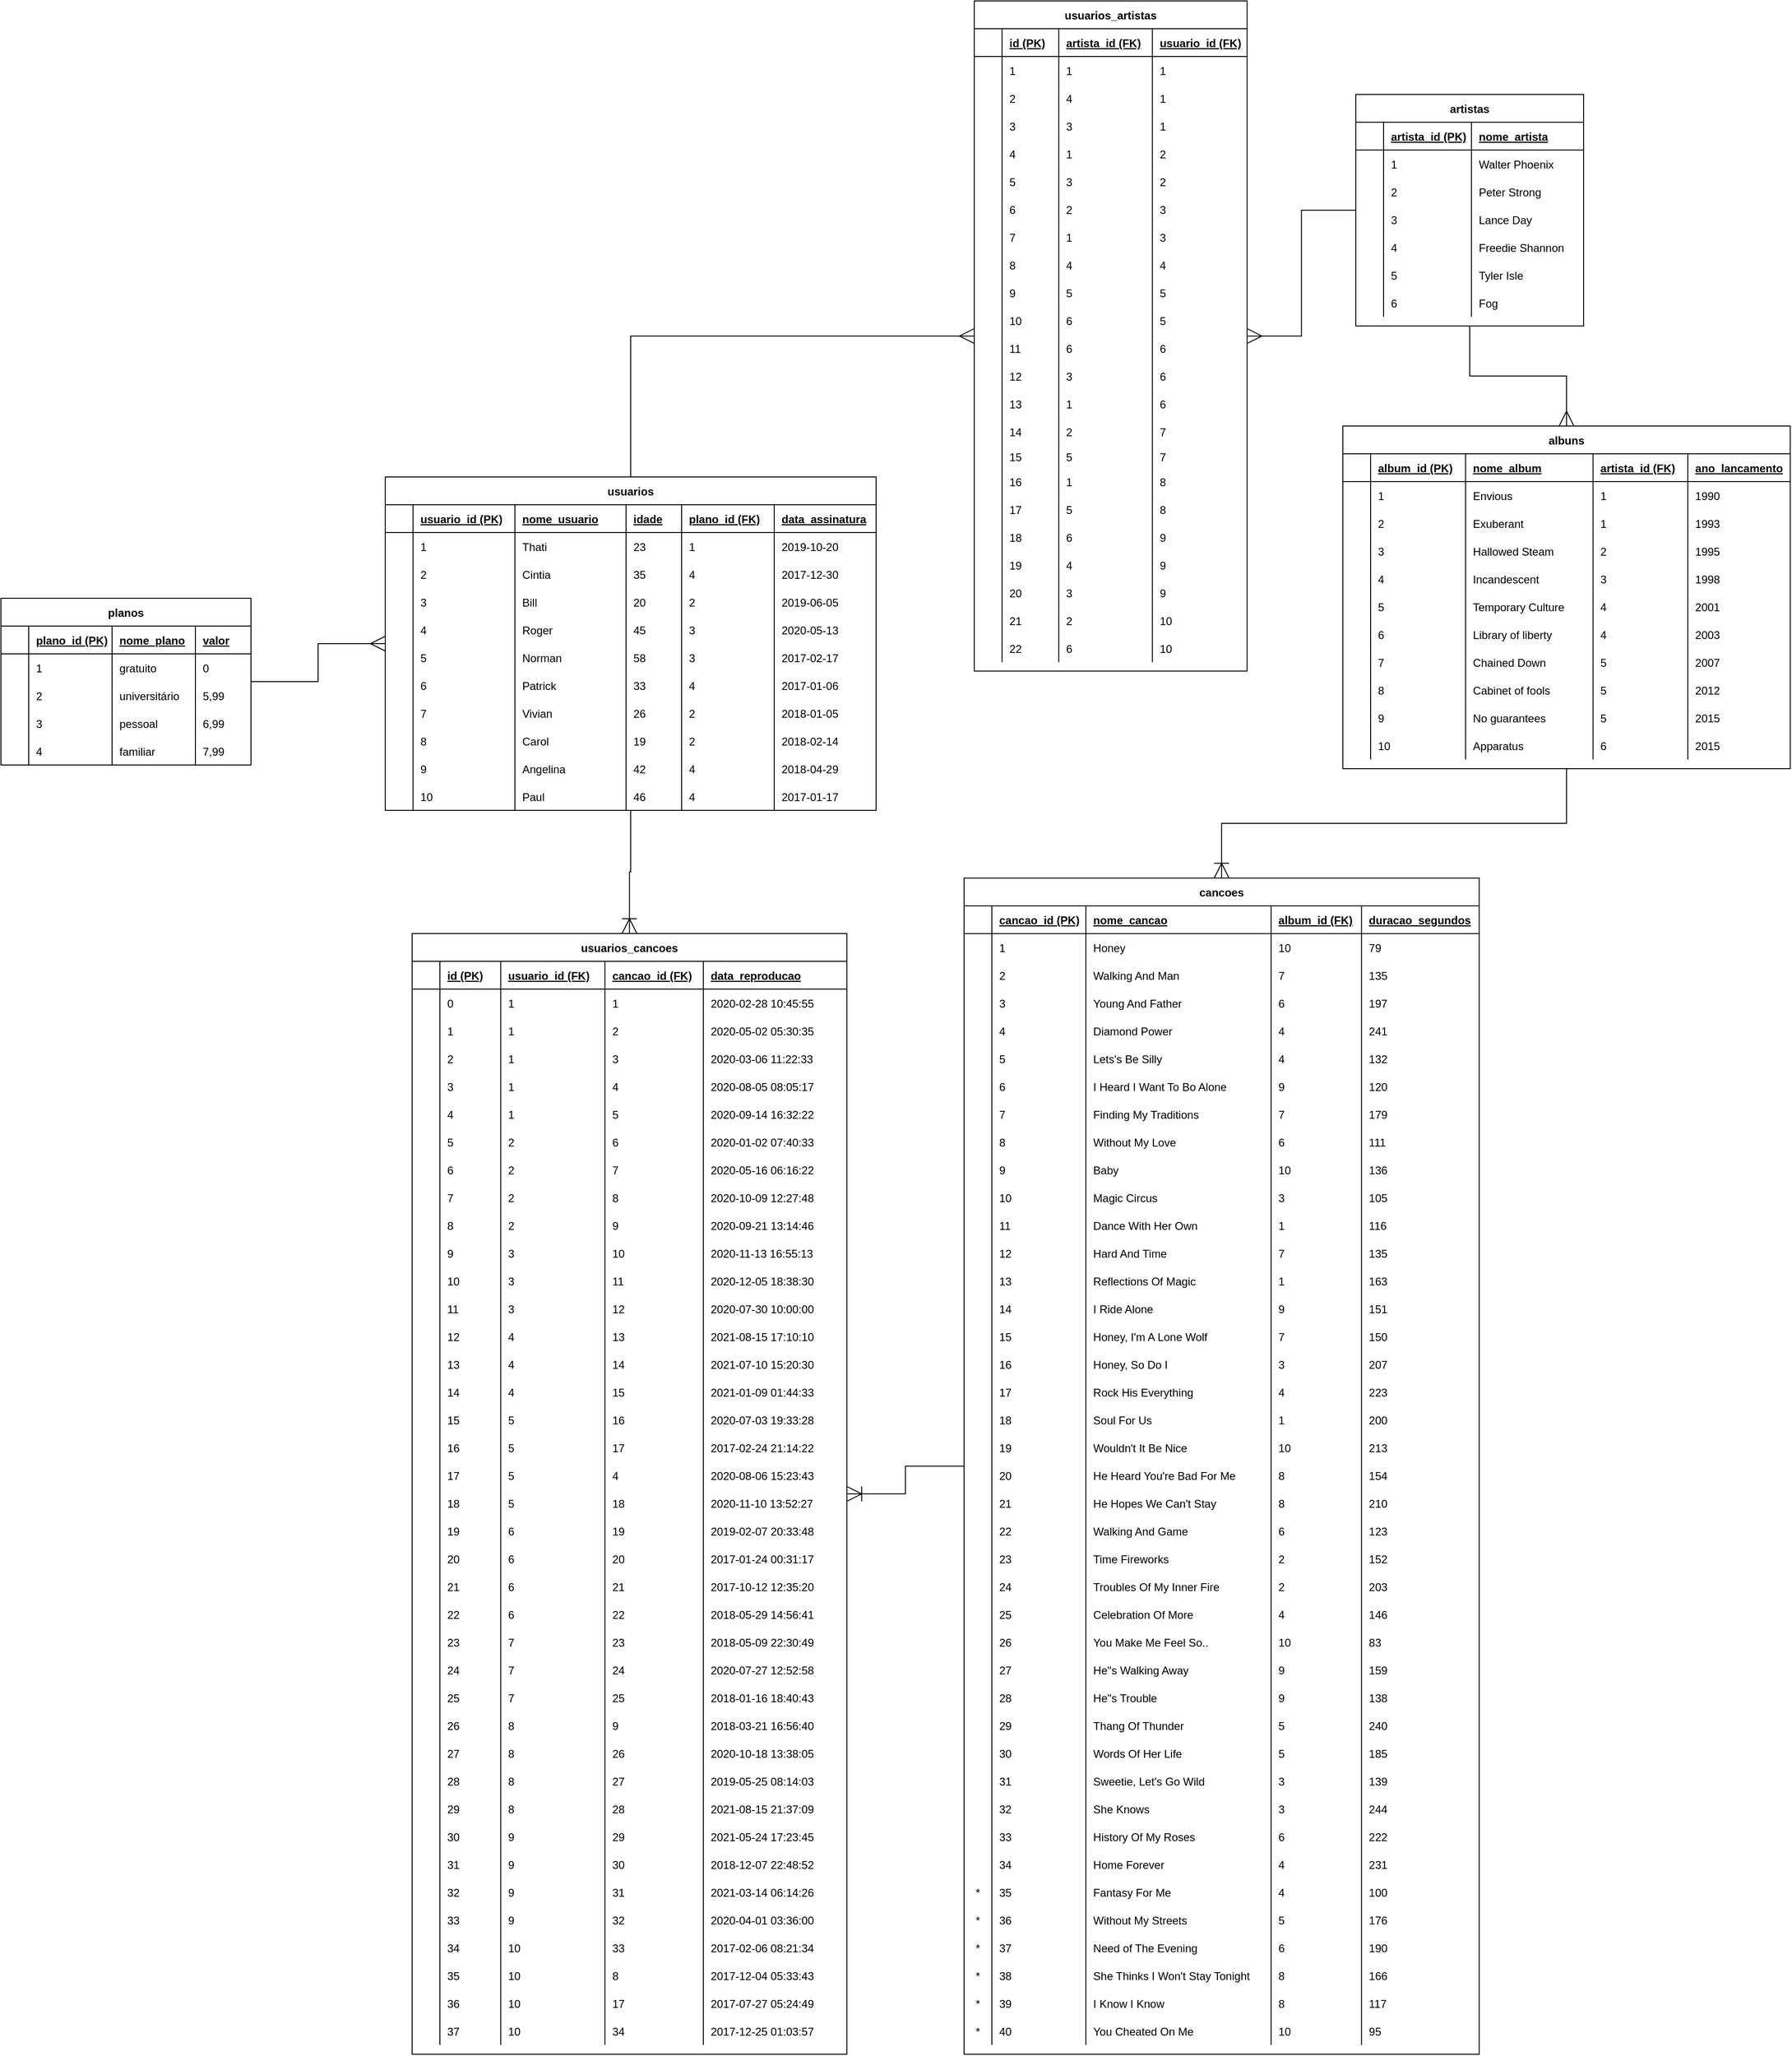 <mxfile version="18.1.3" type="device"><diagram id="giQriqNBtmEKFH19OHsM" name="Página-1"><mxGraphModel dx="1908" dy="1302" grid="0" gridSize="10" guides="1" tooltips="1" connect="1" arrows="1" fold="1" page="0" pageScale="1" pageWidth="1169" pageHeight="827" math="0" shadow="0"><root><mxCell id="0"/><mxCell id="1" parent="0"/><mxCell id="Cugf58FPmN2NEGU3R08F-1" value="planos" style="shape=table;startSize=30;container=1;collapsible=1;childLayout=tableLayout;fixedRows=1;rowLines=0;fontStyle=1;align=center;resizeLast=1;" parent="1" vertex="1"><mxGeometry x="-405" y="422" width="270" height="180" as="geometry"/></mxCell><mxCell id="Cugf58FPmN2NEGU3R08F-2" value="" style="shape=tableRow;horizontal=0;startSize=0;swimlaneHead=0;swimlaneBody=0;fillColor=none;collapsible=0;dropTarget=0;points=[[0,0.5],[1,0.5]];portConstraint=eastwest;top=0;left=0;right=0;bottom=1;" parent="Cugf58FPmN2NEGU3R08F-1" vertex="1"><mxGeometry y="30" width="270" height="30" as="geometry"/></mxCell><mxCell id="Cugf58FPmN2NEGU3R08F-3" value="" style="shape=partialRectangle;connectable=0;fillColor=none;top=0;left=0;bottom=0;right=0;fontStyle=1;overflow=hidden;" parent="Cugf58FPmN2NEGU3R08F-2" vertex="1"><mxGeometry width="30" height="30" as="geometry"><mxRectangle width="30" height="30" as="alternateBounds"/></mxGeometry></mxCell><mxCell id="Cugf58FPmN2NEGU3R08F-4" value="plano_id (PK)" style="shape=partialRectangle;connectable=0;fillColor=none;top=0;left=0;bottom=0;right=0;align=left;spacingLeft=6;fontStyle=5;overflow=hidden;" parent="Cugf58FPmN2NEGU3R08F-2" vertex="1"><mxGeometry x="30" width="90" height="30" as="geometry"><mxRectangle width="90" height="30" as="alternateBounds"/></mxGeometry></mxCell><mxCell id="F7CtdR5sqMZzHF0pN-G--1" value="nome_plano" style="shape=partialRectangle;connectable=0;fillColor=none;top=0;left=0;bottom=0;right=0;align=left;spacingLeft=6;fontStyle=5;overflow=hidden;" vertex="1" parent="Cugf58FPmN2NEGU3R08F-2"><mxGeometry x="120" width="90" height="30" as="geometry"><mxRectangle width="90" height="30" as="alternateBounds"/></mxGeometry></mxCell><mxCell id="F7CtdR5sqMZzHF0pN-G--4" value="valor" style="shape=partialRectangle;connectable=0;fillColor=none;top=0;left=0;bottom=0;right=0;align=left;spacingLeft=6;fontStyle=5;overflow=hidden;" vertex="1" parent="Cugf58FPmN2NEGU3R08F-2"><mxGeometry x="210" width="60" height="30" as="geometry"><mxRectangle width="60" height="30" as="alternateBounds"/></mxGeometry></mxCell><mxCell id="Cugf58FPmN2NEGU3R08F-5" value="" style="shape=tableRow;horizontal=0;startSize=0;swimlaneHead=0;swimlaneBody=0;fillColor=none;collapsible=0;dropTarget=0;points=[[0,0.5],[1,0.5]];portConstraint=eastwest;top=0;left=0;right=0;bottom=0;" parent="Cugf58FPmN2NEGU3R08F-1" vertex="1"><mxGeometry y="60" width="270" height="30" as="geometry"/></mxCell><mxCell id="Cugf58FPmN2NEGU3R08F-6" value="" style="shape=partialRectangle;connectable=0;fillColor=none;top=0;left=0;bottom=0;right=0;editable=1;overflow=hidden;" parent="Cugf58FPmN2NEGU3R08F-5" vertex="1"><mxGeometry width="30" height="30" as="geometry"><mxRectangle width="30" height="30" as="alternateBounds"/></mxGeometry></mxCell><mxCell id="Cugf58FPmN2NEGU3R08F-7" value="1" style="shape=partialRectangle;connectable=0;fillColor=none;top=0;left=0;bottom=0;right=0;align=left;spacingLeft=6;overflow=hidden;" parent="Cugf58FPmN2NEGU3R08F-5" vertex="1"><mxGeometry x="30" width="90" height="30" as="geometry"><mxRectangle width="90" height="30" as="alternateBounds"/></mxGeometry></mxCell><mxCell id="F7CtdR5sqMZzHF0pN-G--2" value="gratuito" style="shape=partialRectangle;connectable=0;fillColor=none;top=0;left=0;bottom=0;right=0;align=left;spacingLeft=6;overflow=hidden;" vertex="1" parent="Cugf58FPmN2NEGU3R08F-5"><mxGeometry x="120" width="90" height="30" as="geometry"><mxRectangle width="90" height="30" as="alternateBounds"/></mxGeometry></mxCell><mxCell id="F7CtdR5sqMZzHF0pN-G--5" value="0" style="shape=partialRectangle;connectable=0;fillColor=none;top=0;left=0;bottom=0;right=0;align=left;spacingLeft=6;overflow=hidden;" vertex="1" parent="Cugf58FPmN2NEGU3R08F-5"><mxGeometry x="210" width="60" height="30" as="geometry"><mxRectangle width="60" height="30" as="alternateBounds"/></mxGeometry></mxCell><mxCell id="F7CtdR5sqMZzHF0pN-G--7" value="" style="shape=tableRow;horizontal=0;startSize=0;swimlaneHead=0;swimlaneBody=0;fillColor=none;collapsible=0;dropTarget=0;points=[[0,0.5],[1,0.5]];portConstraint=eastwest;top=0;left=0;right=0;bottom=0;" vertex="1" parent="Cugf58FPmN2NEGU3R08F-1"><mxGeometry y="90" width="270" height="30" as="geometry"/></mxCell><mxCell id="F7CtdR5sqMZzHF0pN-G--8" value="" style="shape=partialRectangle;connectable=0;fillColor=none;top=0;left=0;bottom=0;right=0;editable=1;overflow=hidden;" vertex="1" parent="F7CtdR5sqMZzHF0pN-G--7"><mxGeometry width="30" height="30" as="geometry"><mxRectangle width="30" height="30" as="alternateBounds"/></mxGeometry></mxCell><mxCell id="F7CtdR5sqMZzHF0pN-G--9" value="2" style="shape=partialRectangle;connectable=0;fillColor=none;top=0;left=0;bottom=0;right=0;align=left;spacingLeft=6;overflow=hidden;" vertex="1" parent="F7CtdR5sqMZzHF0pN-G--7"><mxGeometry x="30" width="90" height="30" as="geometry"><mxRectangle width="90" height="30" as="alternateBounds"/></mxGeometry></mxCell><mxCell id="F7CtdR5sqMZzHF0pN-G--10" value="universitário" style="shape=partialRectangle;connectable=0;fillColor=none;top=0;left=0;bottom=0;right=0;align=left;spacingLeft=6;overflow=hidden;" vertex="1" parent="F7CtdR5sqMZzHF0pN-G--7"><mxGeometry x="120" width="90" height="30" as="geometry"><mxRectangle width="90" height="30" as="alternateBounds"/></mxGeometry></mxCell><mxCell id="F7CtdR5sqMZzHF0pN-G--11" value="5,99" style="shape=partialRectangle;connectable=0;fillColor=none;top=0;left=0;bottom=0;right=0;align=left;spacingLeft=6;overflow=hidden;" vertex="1" parent="F7CtdR5sqMZzHF0pN-G--7"><mxGeometry x="210" width="60" height="30" as="geometry"><mxRectangle width="60" height="30" as="alternateBounds"/></mxGeometry></mxCell><mxCell id="Cugf58FPmN2NEGU3R08F-11" value="" style="shape=tableRow;horizontal=0;startSize=0;swimlaneHead=0;swimlaneBody=0;fillColor=none;collapsible=0;dropTarget=0;points=[[0,0.5],[1,0.5]];portConstraint=eastwest;top=0;left=0;right=0;bottom=0;" parent="Cugf58FPmN2NEGU3R08F-1" vertex="1"><mxGeometry y="120" width="270" height="30" as="geometry"/></mxCell><mxCell id="Cugf58FPmN2NEGU3R08F-12" value="" style="shape=partialRectangle;connectable=0;fillColor=none;top=0;left=0;bottom=0;right=0;editable=1;overflow=hidden;" parent="Cugf58FPmN2NEGU3R08F-11" vertex="1"><mxGeometry width="30" height="30" as="geometry"><mxRectangle width="30" height="30" as="alternateBounds"/></mxGeometry></mxCell><mxCell id="Cugf58FPmN2NEGU3R08F-13" value="3" style="shape=partialRectangle;connectable=0;fillColor=none;top=0;left=0;bottom=0;right=0;align=left;spacingLeft=6;overflow=hidden;" parent="Cugf58FPmN2NEGU3R08F-11" vertex="1"><mxGeometry x="30" width="90" height="30" as="geometry"><mxRectangle width="90" height="30" as="alternateBounds"/></mxGeometry></mxCell><mxCell id="F7CtdR5sqMZzHF0pN-G--3" value="pessoal " style="shape=partialRectangle;connectable=0;fillColor=none;top=0;left=0;bottom=0;right=0;align=left;spacingLeft=6;overflow=hidden;" vertex="1" parent="Cugf58FPmN2NEGU3R08F-11"><mxGeometry x="120" width="90" height="30" as="geometry"><mxRectangle width="90" height="30" as="alternateBounds"/></mxGeometry></mxCell><mxCell id="F7CtdR5sqMZzHF0pN-G--6" value="6,99" style="shape=partialRectangle;connectable=0;fillColor=none;top=0;left=0;bottom=0;right=0;align=left;spacingLeft=6;overflow=hidden;" vertex="1" parent="Cugf58FPmN2NEGU3R08F-11"><mxGeometry x="210" width="60" height="30" as="geometry"><mxRectangle width="60" height="30" as="alternateBounds"/></mxGeometry></mxCell><mxCell id="F7CtdR5sqMZzHF0pN-G--12" value="" style="shape=tableRow;horizontal=0;startSize=0;swimlaneHead=0;swimlaneBody=0;fillColor=none;collapsible=0;dropTarget=0;points=[[0,0.5],[1,0.5]];portConstraint=eastwest;top=0;left=0;right=0;bottom=0;" vertex="1" parent="Cugf58FPmN2NEGU3R08F-1"><mxGeometry y="150" width="270" height="30" as="geometry"/></mxCell><mxCell id="F7CtdR5sqMZzHF0pN-G--13" value="" style="shape=partialRectangle;connectable=0;fillColor=none;top=0;left=0;bottom=0;right=0;editable=1;overflow=hidden;" vertex="1" parent="F7CtdR5sqMZzHF0pN-G--12"><mxGeometry width="30" height="30" as="geometry"><mxRectangle width="30" height="30" as="alternateBounds"/></mxGeometry></mxCell><mxCell id="F7CtdR5sqMZzHF0pN-G--14" value="4" style="shape=partialRectangle;connectable=0;fillColor=none;top=0;left=0;bottom=0;right=0;align=left;spacingLeft=6;overflow=hidden;" vertex="1" parent="F7CtdR5sqMZzHF0pN-G--12"><mxGeometry x="30" width="90" height="30" as="geometry"><mxRectangle width="90" height="30" as="alternateBounds"/></mxGeometry></mxCell><mxCell id="F7CtdR5sqMZzHF0pN-G--15" value="familiar" style="shape=partialRectangle;connectable=0;fillColor=none;top=0;left=0;bottom=0;right=0;align=left;spacingLeft=6;overflow=hidden;" vertex="1" parent="F7CtdR5sqMZzHF0pN-G--12"><mxGeometry x="120" width="90" height="30" as="geometry"><mxRectangle width="90" height="30" as="alternateBounds"/></mxGeometry></mxCell><mxCell id="F7CtdR5sqMZzHF0pN-G--16" value="7,99" style="shape=partialRectangle;connectable=0;fillColor=none;top=0;left=0;bottom=0;right=0;align=left;spacingLeft=6;overflow=hidden;" vertex="1" parent="F7CtdR5sqMZzHF0pN-G--12"><mxGeometry x="210" width="60" height="30" as="geometry"><mxRectangle width="60" height="30" as="alternateBounds"/></mxGeometry></mxCell><mxCell id="Cugf58FPmN2NEGU3R08F-17" value="usuarios" style="shape=table;startSize=30;container=1;collapsible=1;childLayout=tableLayout;fixedRows=1;rowLines=0;fontStyle=1;align=center;resizeLast=1;" parent="1" vertex="1"><mxGeometry x="10" y="291" width="530" height="360" as="geometry"/></mxCell><mxCell id="Cugf58FPmN2NEGU3R08F-18" value="" style="shape=tableRow;horizontal=0;startSize=0;swimlaneHead=0;swimlaneBody=0;fillColor=none;collapsible=0;dropTarget=0;points=[[0,0.5],[1,0.5]];portConstraint=eastwest;top=0;left=0;right=0;bottom=1;" parent="Cugf58FPmN2NEGU3R08F-17" vertex="1"><mxGeometry y="30" width="530" height="30" as="geometry"/></mxCell><mxCell id="Cugf58FPmN2NEGU3R08F-19" value="" style="shape=partialRectangle;connectable=0;fillColor=none;top=0;left=0;bottom=0;right=0;fontStyle=1;overflow=hidden;" parent="Cugf58FPmN2NEGU3R08F-18" vertex="1"><mxGeometry width="30" height="30" as="geometry"><mxRectangle width="30" height="30" as="alternateBounds"/></mxGeometry></mxCell><mxCell id="Cugf58FPmN2NEGU3R08F-20" value="usuario_id (PK)" style="shape=partialRectangle;connectable=0;fillColor=none;top=0;left=0;bottom=0;right=0;align=left;spacingLeft=6;fontStyle=5;overflow=hidden;" parent="Cugf58FPmN2NEGU3R08F-18" vertex="1"><mxGeometry x="30" width="110" height="30" as="geometry"><mxRectangle width="110" height="30" as="alternateBounds"/></mxGeometry></mxCell><mxCell id="F7CtdR5sqMZzHF0pN-G--22" value="nome_usuario" style="shape=partialRectangle;connectable=0;fillColor=none;top=0;left=0;bottom=0;right=0;align=left;spacingLeft=6;fontStyle=5;overflow=hidden;" vertex="1" parent="Cugf58FPmN2NEGU3R08F-18"><mxGeometry x="140" width="120" height="30" as="geometry"><mxRectangle width="120" height="30" as="alternateBounds"/></mxGeometry></mxCell><mxCell id="F7CtdR5sqMZzHF0pN-G--27" value="idade" style="shape=partialRectangle;connectable=0;fillColor=none;top=0;left=0;bottom=0;right=0;align=left;spacingLeft=6;fontStyle=5;overflow=hidden;" vertex="1" parent="Cugf58FPmN2NEGU3R08F-18"><mxGeometry x="260" width="60" height="30" as="geometry"><mxRectangle width="60" height="30" as="alternateBounds"/></mxGeometry></mxCell><mxCell id="F7CtdR5sqMZzHF0pN-G--32" value="plano_id (FK)" style="shape=partialRectangle;connectable=0;fillColor=none;top=0;left=0;bottom=0;right=0;align=left;spacingLeft=6;fontStyle=5;overflow=hidden;" vertex="1" parent="Cugf58FPmN2NEGU3R08F-18"><mxGeometry x="320" width="100" height="30" as="geometry"><mxRectangle width="100" height="30" as="alternateBounds"/></mxGeometry></mxCell><mxCell id="F7CtdR5sqMZzHF0pN-G--37" value="data_assinatura" style="shape=partialRectangle;connectable=0;fillColor=none;top=0;left=0;bottom=0;right=0;align=left;spacingLeft=6;fontStyle=5;overflow=hidden;" vertex="1" parent="Cugf58FPmN2NEGU3R08F-18"><mxGeometry x="420" width="110" height="30" as="geometry"><mxRectangle width="110" height="30" as="alternateBounds"/></mxGeometry></mxCell><mxCell id="Cugf58FPmN2NEGU3R08F-21" value="" style="shape=tableRow;horizontal=0;startSize=0;swimlaneHead=0;swimlaneBody=0;fillColor=none;collapsible=0;dropTarget=0;points=[[0,0.5],[1,0.5]];portConstraint=eastwest;top=0;left=0;right=0;bottom=0;" parent="Cugf58FPmN2NEGU3R08F-17" vertex="1"><mxGeometry y="60" width="530" height="30" as="geometry"/></mxCell><mxCell id="Cugf58FPmN2NEGU3R08F-22" value="" style="shape=partialRectangle;connectable=0;fillColor=none;top=0;left=0;bottom=0;right=0;editable=1;overflow=hidden;" parent="Cugf58FPmN2NEGU3R08F-21" vertex="1"><mxGeometry width="30" height="30" as="geometry"><mxRectangle width="30" height="30" as="alternateBounds"/></mxGeometry></mxCell><mxCell id="Cugf58FPmN2NEGU3R08F-23" value="1" style="shape=partialRectangle;connectable=0;fillColor=none;top=0;left=0;bottom=0;right=0;align=left;spacingLeft=6;overflow=hidden;" parent="Cugf58FPmN2NEGU3R08F-21" vertex="1"><mxGeometry x="30" width="110" height="30" as="geometry"><mxRectangle width="110" height="30" as="alternateBounds"/></mxGeometry></mxCell><mxCell id="F7CtdR5sqMZzHF0pN-G--23" value="Thati" style="shape=partialRectangle;connectable=0;fillColor=none;top=0;left=0;bottom=0;right=0;align=left;spacingLeft=6;overflow=hidden;" vertex="1" parent="Cugf58FPmN2NEGU3R08F-21"><mxGeometry x="140" width="120" height="30" as="geometry"><mxRectangle width="120" height="30" as="alternateBounds"/></mxGeometry></mxCell><mxCell id="F7CtdR5sqMZzHF0pN-G--28" value="23" style="shape=partialRectangle;connectable=0;fillColor=none;top=0;left=0;bottom=0;right=0;align=left;spacingLeft=6;overflow=hidden;" vertex="1" parent="Cugf58FPmN2NEGU3R08F-21"><mxGeometry x="260" width="60" height="30" as="geometry"><mxRectangle width="60" height="30" as="alternateBounds"/></mxGeometry></mxCell><mxCell id="F7CtdR5sqMZzHF0pN-G--33" value="1" style="shape=partialRectangle;connectable=0;fillColor=none;top=0;left=0;bottom=0;right=0;align=left;spacingLeft=6;overflow=hidden;" vertex="1" parent="Cugf58FPmN2NEGU3R08F-21"><mxGeometry x="320" width="100" height="30" as="geometry"><mxRectangle width="100" height="30" as="alternateBounds"/></mxGeometry></mxCell><mxCell id="F7CtdR5sqMZzHF0pN-G--38" value="2019-10-20" style="shape=partialRectangle;connectable=0;fillColor=none;top=0;left=0;bottom=0;right=0;align=left;spacingLeft=6;overflow=hidden;" vertex="1" parent="Cugf58FPmN2NEGU3R08F-21"><mxGeometry x="420" width="110" height="30" as="geometry"><mxRectangle width="110" height="30" as="alternateBounds"/></mxGeometry></mxCell><mxCell id="Cugf58FPmN2NEGU3R08F-24" value="" style="shape=tableRow;horizontal=0;startSize=0;swimlaneHead=0;swimlaneBody=0;fillColor=none;collapsible=0;dropTarget=0;points=[[0,0.5],[1,0.5]];portConstraint=eastwest;top=0;left=0;right=0;bottom=0;" parent="Cugf58FPmN2NEGU3R08F-17" vertex="1"><mxGeometry y="90" width="530" height="30" as="geometry"/></mxCell><mxCell id="Cugf58FPmN2NEGU3R08F-25" value="" style="shape=partialRectangle;connectable=0;fillColor=none;top=0;left=0;bottom=0;right=0;editable=1;overflow=hidden;" parent="Cugf58FPmN2NEGU3R08F-24" vertex="1"><mxGeometry width="30" height="30" as="geometry"><mxRectangle width="30" height="30" as="alternateBounds"/></mxGeometry></mxCell><mxCell id="Cugf58FPmN2NEGU3R08F-26" value="2" style="shape=partialRectangle;connectable=0;fillColor=none;top=0;left=0;bottom=0;right=0;align=left;spacingLeft=6;overflow=hidden;" parent="Cugf58FPmN2NEGU3R08F-24" vertex="1"><mxGeometry x="30" width="110" height="30" as="geometry"><mxRectangle width="110" height="30" as="alternateBounds"/></mxGeometry></mxCell><mxCell id="F7CtdR5sqMZzHF0pN-G--24" value="Cintia" style="shape=partialRectangle;connectable=0;fillColor=none;top=0;left=0;bottom=0;right=0;align=left;spacingLeft=6;overflow=hidden;" vertex="1" parent="Cugf58FPmN2NEGU3R08F-24"><mxGeometry x="140" width="120" height="30" as="geometry"><mxRectangle width="120" height="30" as="alternateBounds"/></mxGeometry></mxCell><mxCell id="F7CtdR5sqMZzHF0pN-G--29" value="35" style="shape=partialRectangle;connectable=0;fillColor=none;top=0;left=0;bottom=0;right=0;align=left;spacingLeft=6;overflow=hidden;" vertex="1" parent="Cugf58FPmN2NEGU3R08F-24"><mxGeometry x="260" width="60" height="30" as="geometry"><mxRectangle width="60" height="30" as="alternateBounds"/></mxGeometry></mxCell><mxCell id="F7CtdR5sqMZzHF0pN-G--34" value="4" style="shape=partialRectangle;connectable=0;fillColor=none;top=0;left=0;bottom=0;right=0;align=left;spacingLeft=6;overflow=hidden;" vertex="1" parent="Cugf58FPmN2NEGU3R08F-24"><mxGeometry x="320" width="100" height="30" as="geometry"><mxRectangle width="100" height="30" as="alternateBounds"/></mxGeometry></mxCell><mxCell id="F7CtdR5sqMZzHF0pN-G--39" value="2017-12-30" style="shape=partialRectangle;connectable=0;fillColor=none;top=0;left=0;bottom=0;right=0;align=left;spacingLeft=6;overflow=hidden;" vertex="1" parent="Cugf58FPmN2NEGU3R08F-24"><mxGeometry x="420" width="110" height="30" as="geometry"><mxRectangle width="110" height="30" as="alternateBounds"/></mxGeometry></mxCell><mxCell id="Cugf58FPmN2NEGU3R08F-27" value="" style="shape=tableRow;horizontal=0;startSize=0;swimlaneHead=0;swimlaneBody=0;fillColor=none;collapsible=0;dropTarget=0;points=[[0,0.5],[1,0.5]];portConstraint=eastwest;top=0;left=0;right=0;bottom=0;" parent="Cugf58FPmN2NEGU3R08F-17" vertex="1"><mxGeometry y="120" width="530" height="30" as="geometry"/></mxCell><mxCell id="Cugf58FPmN2NEGU3R08F-28" value="" style="shape=partialRectangle;connectable=0;fillColor=none;top=0;left=0;bottom=0;right=0;editable=1;overflow=hidden;" parent="Cugf58FPmN2NEGU3R08F-27" vertex="1"><mxGeometry width="30" height="30" as="geometry"><mxRectangle width="30" height="30" as="alternateBounds"/></mxGeometry></mxCell><mxCell id="Cugf58FPmN2NEGU3R08F-29" value="3" style="shape=partialRectangle;connectable=0;fillColor=none;top=0;left=0;bottom=0;right=0;align=left;spacingLeft=6;overflow=hidden;" parent="Cugf58FPmN2NEGU3R08F-27" vertex="1"><mxGeometry x="30" width="110" height="30" as="geometry"><mxRectangle width="110" height="30" as="alternateBounds"/></mxGeometry></mxCell><mxCell id="F7CtdR5sqMZzHF0pN-G--25" value="Bill" style="shape=partialRectangle;connectable=0;fillColor=none;top=0;left=0;bottom=0;right=0;align=left;spacingLeft=6;overflow=hidden;" vertex="1" parent="Cugf58FPmN2NEGU3R08F-27"><mxGeometry x="140" width="120" height="30" as="geometry"><mxRectangle width="120" height="30" as="alternateBounds"/></mxGeometry></mxCell><mxCell id="F7CtdR5sqMZzHF0pN-G--30" value="20" style="shape=partialRectangle;connectable=0;fillColor=none;top=0;left=0;bottom=0;right=0;align=left;spacingLeft=6;overflow=hidden;" vertex="1" parent="Cugf58FPmN2NEGU3R08F-27"><mxGeometry x="260" width="60" height="30" as="geometry"><mxRectangle width="60" height="30" as="alternateBounds"/></mxGeometry></mxCell><mxCell id="F7CtdR5sqMZzHF0pN-G--35" value="2" style="shape=partialRectangle;connectable=0;fillColor=none;top=0;left=0;bottom=0;right=0;align=left;spacingLeft=6;overflow=hidden;" vertex="1" parent="Cugf58FPmN2NEGU3R08F-27"><mxGeometry x="320" width="100" height="30" as="geometry"><mxRectangle width="100" height="30" as="alternateBounds"/></mxGeometry></mxCell><mxCell id="F7CtdR5sqMZzHF0pN-G--40" value="2019-06-05" style="shape=partialRectangle;connectable=0;fillColor=none;top=0;left=0;bottom=0;right=0;align=left;spacingLeft=6;overflow=hidden;" vertex="1" parent="Cugf58FPmN2NEGU3R08F-27"><mxGeometry x="420" width="110" height="30" as="geometry"><mxRectangle width="110" height="30" as="alternateBounds"/></mxGeometry></mxCell><mxCell id="Cugf58FPmN2NEGU3R08F-73" value="" style="shape=tableRow;horizontal=0;startSize=0;swimlaneHead=0;swimlaneBody=0;fillColor=none;collapsible=0;dropTarget=0;points=[[0,0.5],[1,0.5]];portConstraint=eastwest;top=0;left=0;right=0;bottom=0;" parent="Cugf58FPmN2NEGU3R08F-17" vertex="1"><mxGeometry y="150" width="530" height="30" as="geometry"/></mxCell><mxCell id="Cugf58FPmN2NEGU3R08F-74" value="" style="shape=partialRectangle;connectable=0;fillColor=none;top=0;left=0;bottom=0;right=0;editable=1;overflow=hidden;" parent="Cugf58FPmN2NEGU3R08F-73" vertex="1"><mxGeometry width="30" height="30" as="geometry"><mxRectangle width="30" height="30" as="alternateBounds"/></mxGeometry></mxCell><mxCell id="Cugf58FPmN2NEGU3R08F-75" value="4" style="shape=partialRectangle;connectable=0;fillColor=none;top=0;left=0;bottom=0;right=0;align=left;spacingLeft=6;overflow=hidden;" parent="Cugf58FPmN2NEGU3R08F-73" vertex="1"><mxGeometry x="30" width="110" height="30" as="geometry"><mxRectangle width="110" height="30" as="alternateBounds"/></mxGeometry></mxCell><mxCell id="F7CtdR5sqMZzHF0pN-G--26" value="Roger" style="shape=partialRectangle;connectable=0;fillColor=none;top=0;left=0;bottom=0;right=0;align=left;spacingLeft=6;overflow=hidden;" vertex="1" parent="Cugf58FPmN2NEGU3R08F-73"><mxGeometry x="140" width="120" height="30" as="geometry"><mxRectangle width="120" height="30" as="alternateBounds"/></mxGeometry></mxCell><mxCell id="F7CtdR5sqMZzHF0pN-G--31" value="45" style="shape=partialRectangle;connectable=0;fillColor=none;top=0;left=0;bottom=0;right=0;align=left;spacingLeft=6;overflow=hidden;" vertex="1" parent="Cugf58FPmN2NEGU3R08F-73"><mxGeometry x="260" width="60" height="30" as="geometry"><mxRectangle width="60" height="30" as="alternateBounds"/></mxGeometry></mxCell><mxCell id="F7CtdR5sqMZzHF0pN-G--36" value="3" style="shape=partialRectangle;connectable=0;fillColor=none;top=0;left=0;bottom=0;right=0;align=left;spacingLeft=6;overflow=hidden;" vertex="1" parent="Cugf58FPmN2NEGU3R08F-73"><mxGeometry x="320" width="100" height="30" as="geometry"><mxRectangle width="100" height="30" as="alternateBounds"/></mxGeometry></mxCell><mxCell id="F7CtdR5sqMZzHF0pN-G--41" value="2020-05-13" style="shape=partialRectangle;connectable=0;fillColor=none;top=0;left=0;bottom=0;right=0;align=left;spacingLeft=6;overflow=hidden;" vertex="1" parent="Cugf58FPmN2NEGU3R08F-73"><mxGeometry x="420" width="110" height="30" as="geometry"><mxRectangle width="110" height="30" as="alternateBounds"/></mxGeometry></mxCell><mxCell id="F7CtdR5sqMZzHF0pN-G--49" value="" style="shape=tableRow;horizontal=0;startSize=0;swimlaneHead=0;swimlaneBody=0;fillColor=none;collapsible=0;dropTarget=0;points=[[0,0.5],[1,0.5]];portConstraint=eastwest;top=0;left=0;right=0;bottom=0;" vertex="1" parent="Cugf58FPmN2NEGU3R08F-17"><mxGeometry y="180" width="530" height="30" as="geometry"/></mxCell><mxCell id="F7CtdR5sqMZzHF0pN-G--50" value="" style="shape=partialRectangle;connectable=0;fillColor=none;top=0;left=0;bottom=0;right=0;editable=1;overflow=hidden;" vertex="1" parent="F7CtdR5sqMZzHF0pN-G--49"><mxGeometry width="30" height="30" as="geometry"><mxRectangle width="30" height="30" as="alternateBounds"/></mxGeometry></mxCell><mxCell id="F7CtdR5sqMZzHF0pN-G--51" value="5" style="shape=partialRectangle;connectable=0;fillColor=none;top=0;left=0;bottom=0;right=0;align=left;spacingLeft=6;overflow=hidden;" vertex="1" parent="F7CtdR5sqMZzHF0pN-G--49"><mxGeometry x="30" width="110" height="30" as="geometry"><mxRectangle width="110" height="30" as="alternateBounds"/></mxGeometry></mxCell><mxCell id="F7CtdR5sqMZzHF0pN-G--52" value="Norman" style="shape=partialRectangle;connectable=0;fillColor=none;top=0;left=0;bottom=0;right=0;align=left;spacingLeft=6;overflow=hidden;" vertex="1" parent="F7CtdR5sqMZzHF0pN-G--49"><mxGeometry x="140" width="120" height="30" as="geometry"><mxRectangle width="120" height="30" as="alternateBounds"/></mxGeometry></mxCell><mxCell id="F7CtdR5sqMZzHF0pN-G--53" value="58" style="shape=partialRectangle;connectable=0;fillColor=none;top=0;left=0;bottom=0;right=0;align=left;spacingLeft=6;overflow=hidden;" vertex="1" parent="F7CtdR5sqMZzHF0pN-G--49"><mxGeometry x="260" width="60" height="30" as="geometry"><mxRectangle width="60" height="30" as="alternateBounds"/></mxGeometry></mxCell><mxCell id="F7CtdR5sqMZzHF0pN-G--54" value="3" style="shape=partialRectangle;connectable=0;fillColor=none;top=0;left=0;bottom=0;right=0;align=left;spacingLeft=6;overflow=hidden;" vertex="1" parent="F7CtdR5sqMZzHF0pN-G--49"><mxGeometry x="320" width="100" height="30" as="geometry"><mxRectangle width="100" height="30" as="alternateBounds"/></mxGeometry></mxCell><mxCell id="F7CtdR5sqMZzHF0pN-G--55" value="2017-02-17" style="shape=partialRectangle;connectable=0;fillColor=none;top=0;left=0;bottom=0;right=0;align=left;spacingLeft=6;overflow=hidden;" vertex="1" parent="F7CtdR5sqMZzHF0pN-G--49"><mxGeometry x="420" width="110" height="30" as="geometry"><mxRectangle width="110" height="30" as="alternateBounds"/></mxGeometry></mxCell><mxCell id="F7CtdR5sqMZzHF0pN-G--56" value="" style="shape=tableRow;horizontal=0;startSize=0;swimlaneHead=0;swimlaneBody=0;fillColor=none;collapsible=0;dropTarget=0;points=[[0,0.5],[1,0.5]];portConstraint=eastwest;top=0;left=0;right=0;bottom=0;" vertex="1" parent="Cugf58FPmN2NEGU3R08F-17"><mxGeometry y="210" width="530" height="30" as="geometry"/></mxCell><mxCell id="F7CtdR5sqMZzHF0pN-G--57" value="" style="shape=partialRectangle;connectable=0;fillColor=none;top=0;left=0;bottom=0;right=0;editable=1;overflow=hidden;" vertex="1" parent="F7CtdR5sqMZzHF0pN-G--56"><mxGeometry width="30" height="30" as="geometry"><mxRectangle width="30" height="30" as="alternateBounds"/></mxGeometry></mxCell><mxCell id="F7CtdR5sqMZzHF0pN-G--58" value="6" style="shape=partialRectangle;connectable=0;fillColor=none;top=0;left=0;bottom=0;right=0;align=left;spacingLeft=6;overflow=hidden;" vertex="1" parent="F7CtdR5sqMZzHF0pN-G--56"><mxGeometry x="30" width="110" height="30" as="geometry"><mxRectangle width="110" height="30" as="alternateBounds"/></mxGeometry></mxCell><mxCell id="F7CtdR5sqMZzHF0pN-G--59" value="Patrick" style="shape=partialRectangle;connectable=0;fillColor=none;top=0;left=0;bottom=0;right=0;align=left;spacingLeft=6;overflow=hidden;" vertex="1" parent="F7CtdR5sqMZzHF0pN-G--56"><mxGeometry x="140" width="120" height="30" as="geometry"><mxRectangle width="120" height="30" as="alternateBounds"/></mxGeometry></mxCell><mxCell id="F7CtdR5sqMZzHF0pN-G--60" value="33" style="shape=partialRectangle;connectable=0;fillColor=none;top=0;left=0;bottom=0;right=0;align=left;spacingLeft=6;overflow=hidden;" vertex="1" parent="F7CtdR5sqMZzHF0pN-G--56"><mxGeometry x="260" width="60" height="30" as="geometry"><mxRectangle width="60" height="30" as="alternateBounds"/></mxGeometry></mxCell><mxCell id="F7CtdR5sqMZzHF0pN-G--61" value="4" style="shape=partialRectangle;connectable=0;fillColor=none;top=0;left=0;bottom=0;right=0;align=left;spacingLeft=6;overflow=hidden;" vertex="1" parent="F7CtdR5sqMZzHF0pN-G--56"><mxGeometry x="320" width="100" height="30" as="geometry"><mxRectangle width="100" height="30" as="alternateBounds"/></mxGeometry></mxCell><mxCell id="F7CtdR5sqMZzHF0pN-G--62" value="2017-01-06" style="shape=partialRectangle;connectable=0;fillColor=none;top=0;left=0;bottom=0;right=0;align=left;spacingLeft=6;overflow=hidden;" vertex="1" parent="F7CtdR5sqMZzHF0pN-G--56"><mxGeometry x="420" width="110" height="30" as="geometry"><mxRectangle width="110" height="30" as="alternateBounds"/></mxGeometry></mxCell><mxCell id="F7CtdR5sqMZzHF0pN-G--63" value="" style="shape=tableRow;horizontal=0;startSize=0;swimlaneHead=0;swimlaneBody=0;fillColor=none;collapsible=0;dropTarget=0;points=[[0,0.5],[1,0.5]];portConstraint=eastwest;top=0;left=0;right=0;bottom=0;" vertex="1" parent="Cugf58FPmN2NEGU3R08F-17"><mxGeometry y="240" width="530" height="30" as="geometry"/></mxCell><mxCell id="F7CtdR5sqMZzHF0pN-G--64" value="" style="shape=partialRectangle;connectable=0;fillColor=none;top=0;left=0;bottom=0;right=0;editable=1;overflow=hidden;" vertex="1" parent="F7CtdR5sqMZzHF0pN-G--63"><mxGeometry width="30" height="30" as="geometry"><mxRectangle width="30" height="30" as="alternateBounds"/></mxGeometry></mxCell><mxCell id="F7CtdR5sqMZzHF0pN-G--65" value="7" style="shape=partialRectangle;connectable=0;fillColor=none;top=0;left=0;bottom=0;right=0;align=left;spacingLeft=6;overflow=hidden;" vertex="1" parent="F7CtdR5sqMZzHF0pN-G--63"><mxGeometry x="30" width="110" height="30" as="geometry"><mxRectangle width="110" height="30" as="alternateBounds"/></mxGeometry></mxCell><mxCell id="F7CtdR5sqMZzHF0pN-G--66" value="Vivian" style="shape=partialRectangle;connectable=0;fillColor=none;top=0;left=0;bottom=0;right=0;align=left;spacingLeft=6;overflow=hidden;" vertex="1" parent="F7CtdR5sqMZzHF0pN-G--63"><mxGeometry x="140" width="120" height="30" as="geometry"><mxRectangle width="120" height="30" as="alternateBounds"/></mxGeometry></mxCell><mxCell id="F7CtdR5sqMZzHF0pN-G--67" value="26" style="shape=partialRectangle;connectable=0;fillColor=none;top=0;left=0;bottom=0;right=0;align=left;spacingLeft=6;overflow=hidden;" vertex="1" parent="F7CtdR5sqMZzHF0pN-G--63"><mxGeometry x="260" width="60" height="30" as="geometry"><mxRectangle width="60" height="30" as="alternateBounds"/></mxGeometry></mxCell><mxCell id="F7CtdR5sqMZzHF0pN-G--68" value="2" style="shape=partialRectangle;connectable=0;fillColor=none;top=0;left=0;bottom=0;right=0;align=left;spacingLeft=6;overflow=hidden;" vertex="1" parent="F7CtdR5sqMZzHF0pN-G--63"><mxGeometry x="320" width="100" height="30" as="geometry"><mxRectangle width="100" height="30" as="alternateBounds"/></mxGeometry></mxCell><mxCell id="F7CtdR5sqMZzHF0pN-G--69" value="2018-01-05" style="shape=partialRectangle;connectable=0;fillColor=none;top=0;left=0;bottom=0;right=0;align=left;spacingLeft=6;overflow=hidden;" vertex="1" parent="F7CtdR5sqMZzHF0pN-G--63"><mxGeometry x="420" width="110" height="30" as="geometry"><mxRectangle width="110" height="30" as="alternateBounds"/></mxGeometry></mxCell><mxCell id="F7CtdR5sqMZzHF0pN-G--70" value="" style="shape=tableRow;horizontal=0;startSize=0;swimlaneHead=0;swimlaneBody=0;fillColor=none;collapsible=0;dropTarget=0;points=[[0,0.5],[1,0.5]];portConstraint=eastwest;top=0;left=0;right=0;bottom=0;" vertex="1" parent="Cugf58FPmN2NEGU3R08F-17"><mxGeometry y="270" width="530" height="30" as="geometry"/></mxCell><mxCell id="F7CtdR5sqMZzHF0pN-G--71" value="" style="shape=partialRectangle;connectable=0;fillColor=none;top=0;left=0;bottom=0;right=0;editable=1;overflow=hidden;" vertex="1" parent="F7CtdR5sqMZzHF0pN-G--70"><mxGeometry width="30" height="30" as="geometry"><mxRectangle width="30" height="30" as="alternateBounds"/></mxGeometry></mxCell><mxCell id="F7CtdR5sqMZzHF0pN-G--72" value="8" style="shape=partialRectangle;connectable=0;fillColor=none;top=0;left=0;bottom=0;right=0;align=left;spacingLeft=6;overflow=hidden;" vertex="1" parent="F7CtdR5sqMZzHF0pN-G--70"><mxGeometry x="30" width="110" height="30" as="geometry"><mxRectangle width="110" height="30" as="alternateBounds"/></mxGeometry></mxCell><mxCell id="F7CtdR5sqMZzHF0pN-G--73" value="Carol" style="shape=partialRectangle;connectable=0;fillColor=none;top=0;left=0;bottom=0;right=0;align=left;spacingLeft=6;overflow=hidden;" vertex="1" parent="F7CtdR5sqMZzHF0pN-G--70"><mxGeometry x="140" width="120" height="30" as="geometry"><mxRectangle width="120" height="30" as="alternateBounds"/></mxGeometry></mxCell><mxCell id="F7CtdR5sqMZzHF0pN-G--74" value="19" style="shape=partialRectangle;connectable=0;fillColor=none;top=0;left=0;bottom=0;right=0;align=left;spacingLeft=6;overflow=hidden;" vertex="1" parent="F7CtdR5sqMZzHF0pN-G--70"><mxGeometry x="260" width="60" height="30" as="geometry"><mxRectangle width="60" height="30" as="alternateBounds"/></mxGeometry></mxCell><mxCell id="F7CtdR5sqMZzHF0pN-G--75" value="2" style="shape=partialRectangle;connectable=0;fillColor=none;top=0;left=0;bottom=0;right=0;align=left;spacingLeft=6;overflow=hidden;" vertex="1" parent="F7CtdR5sqMZzHF0pN-G--70"><mxGeometry x="320" width="100" height="30" as="geometry"><mxRectangle width="100" height="30" as="alternateBounds"/></mxGeometry></mxCell><mxCell id="F7CtdR5sqMZzHF0pN-G--76" value="2018-02-14" style="shape=partialRectangle;connectable=0;fillColor=none;top=0;left=0;bottom=0;right=0;align=left;spacingLeft=6;overflow=hidden;" vertex="1" parent="F7CtdR5sqMZzHF0pN-G--70"><mxGeometry x="420" width="110" height="30" as="geometry"><mxRectangle width="110" height="30" as="alternateBounds"/></mxGeometry></mxCell><mxCell id="F7CtdR5sqMZzHF0pN-G--77" value="" style="shape=tableRow;horizontal=0;startSize=0;swimlaneHead=0;swimlaneBody=0;fillColor=none;collapsible=0;dropTarget=0;points=[[0,0.5],[1,0.5]];portConstraint=eastwest;top=0;left=0;right=0;bottom=0;" vertex="1" parent="Cugf58FPmN2NEGU3R08F-17"><mxGeometry y="300" width="530" height="30" as="geometry"/></mxCell><mxCell id="F7CtdR5sqMZzHF0pN-G--78" value="" style="shape=partialRectangle;connectable=0;fillColor=none;top=0;left=0;bottom=0;right=0;editable=1;overflow=hidden;" vertex="1" parent="F7CtdR5sqMZzHF0pN-G--77"><mxGeometry width="30" height="30" as="geometry"><mxRectangle width="30" height="30" as="alternateBounds"/></mxGeometry></mxCell><mxCell id="F7CtdR5sqMZzHF0pN-G--79" value="9" style="shape=partialRectangle;connectable=0;fillColor=none;top=0;left=0;bottom=0;right=0;align=left;spacingLeft=6;overflow=hidden;" vertex="1" parent="F7CtdR5sqMZzHF0pN-G--77"><mxGeometry x="30" width="110" height="30" as="geometry"><mxRectangle width="110" height="30" as="alternateBounds"/></mxGeometry></mxCell><mxCell id="F7CtdR5sqMZzHF0pN-G--80" value="Angelina" style="shape=partialRectangle;connectable=0;fillColor=none;top=0;left=0;bottom=0;right=0;align=left;spacingLeft=6;overflow=hidden;" vertex="1" parent="F7CtdR5sqMZzHF0pN-G--77"><mxGeometry x="140" width="120" height="30" as="geometry"><mxRectangle width="120" height="30" as="alternateBounds"/></mxGeometry></mxCell><mxCell id="F7CtdR5sqMZzHF0pN-G--81" value="42" style="shape=partialRectangle;connectable=0;fillColor=none;top=0;left=0;bottom=0;right=0;align=left;spacingLeft=6;overflow=hidden;" vertex="1" parent="F7CtdR5sqMZzHF0pN-G--77"><mxGeometry x="260" width="60" height="30" as="geometry"><mxRectangle width="60" height="30" as="alternateBounds"/></mxGeometry></mxCell><mxCell id="F7CtdR5sqMZzHF0pN-G--82" value="4" style="shape=partialRectangle;connectable=0;fillColor=none;top=0;left=0;bottom=0;right=0;align=left;spacingLeft=6;overflow=hidden;" vertex="1" parent="F7CtdR5sqMZzHF0pN-G--77"><mxGeometry x="320" width="100" height="30" as="geometry"><mxRectangle width="100" height="30" as="alternateBounds"/></mxGeometry></mxCell><mxCell id="F7CtdR5sqMZzHF0pN-G--83" value="2018-04-29" style="shape=partialRectangle;connectable=0;fillColor=none;top=0;left=0;bottom=0;right=0;align=left;spacingLeft=6;overflow=hidden;" vertex="1" parent="F7CtdR5sqMZzHF0pN-G--77"><mxGeometry x="420" width="110" height="30" as="geometry"><mxRectangle width="110" height="30" as="alternateBounds"/></mxGeometry></mxCell><mxCell id="F7CtdR5sqMZzHF0pN-G--84" value="" style="shape=tableRow;horizontal=0;startSize=0;swimlaneHead=0;swimlaneBody=0;fillColor=none;collapsible=0;dropTarget=0;points=[[0,0.5],[1,0.5]];portConstraint=eastwest;top=0;left=0;right=0;bottom=0;" vertex="1" parent="Cugf58FPmN2NEGU3R08F-17"><mxGeometry y="330" width="530" height="30" as="geometry"/></mxCell><mxCell id="F7CtdR5sqMZzHF0pN-G--85" value="" style="shape=partialRectangle;connectable=0;fillColor=none;top=0;left=0;bottom=0;right=0;editable=1;overflow=hidden;" vertex="1" parent="F7CtdR5sqMZzHF0pN-G--84"><mxGeometry width="30" height="30" as="geometry"><mxRectangle width="30" height="30" as="alternateBounds"/></mxGeometry></mxCell><mxCell id="F7CtdR5sqMZzHF0pN-G--86" value="10" style="shape=partialRectangle;connectable=0;fillColor=none;top=0;left=0;bottom=0;right=0;align=left;spacingLeft=6;overflow=hidden;" vertex="1" parent="F7CtdR5sqMZzHF0pN-G--84"><mxGeometry x="30" width="110" height="30" as="geometry"><mxRectangle width="110" height="30" as="alternateBounds"/></mxGeometry></mxCell><mxCell id="F7CtdR5sqMZzHF0pN-G--87" value="Paul" style="shape=partialRectangle;connectable=0;fillColor=none;top=0;left=0;bottom=0;right=0;align=left;spacingLeft=6;overflow=hidden;" vertex="1" parent="F7CtdR5sqMZzHF0pN-G--84"><mxGeometry x="140" width="120" height="30" as="geometry"><mxRectangle width="120" height="30" as="alternateBounds"/></mxGeometry></mxCell><mxCell id="F7CtdR5sqMZzHF0pN-G--88" value="46" style="shape=partialRectangle;connectable=0;fillColor=none;top=0;left=0;bottom=0;right=0;align=left;spacingLeft=6;overflow=hidden;" vertex="1" parent="F7CtdR5sqMZzHF0pN-G--84"><mxGeometry x="260" width="60" height="30" as="geometry"><mxRectangle width="60" height="30" as="alternateBounds"/></mxGeometry></mxCell><mxCell id="F7CtdR5sqMZzHF0pN-G--89" value="4" style="shape=partialRectangle;connectable=0;fillColor=none;top=0;left=0;bottom=0;right=0;align=left;spacingLeft=6;overflow=hidden;" vertex="1" parent="F7CtdR5sqMZzHF0pN-G--84"><mxGeometry x="320" width="100" height="30" as="geometry"><mxRectangle width="100" height="30" as="alternateBounds"/></mxGeometry></mxCell><mxCell id="F7CtdR5sqMZzHF0pN-G--90" value="2017-01-17" style="shape=partialRectangle;connectable=0;fillColor=none;top=0;left=0;bottom=0;right=0;align=left;spacingLeft=6;overflow=hidden;" vertex="1" parent="F7CtdR5sqMZzHF0pN-G--84"><mxGeometry x="420" width="110" height="30" as="geometry"><mxRectangle width="110" height="30" as="alternateBounds"/></mxGeometry></mxCell><mxCell id="F7CtdR5sqMZzHF0pN-G--798" style="edgeStyle=orthogonalEdgeStyle;rounded=0;orthogonalLoop=1;jettySize=auto;html=1;exitX=1;exitY=0.5;exitDx=0;exitDy=0;" edge="1" parent="Cugf58FPmN2NEGU3R08F-17" source="Cugf58FPmN2NEGU3R08F-24" target="Cugf58FPmN2NEGU3R08F-24"><mxGeometry relative="1" as="geometry"/></mxCell><mxCell id="Cugf58FPmN2NEGU3R08F-30" value="albuns" style="shape=table;startSize=30;container=1;collapsible=1;childLayout=tableLayout;fixedRows=1;rowLines=0;fontStyle=1;align=center;resizeLast=1;" parent="1" vertex="1"><mxGeometry x="1044" y="236" width="483.118" height="370" as="geometry"/></mxCell><mxCell id="Cugf58FPmN2NEGU3R08F-31" value="" style="shape=tableRow;horizontal=0;startSize=0;swimlaneHead=0;swimlaneBody=0;fillColor=none;collapsible=0;dropTarget=0;points=[[0,0.5],[1,0.5]];portConstraint=eastwest;top=0;left=0;right=0;bottom=1;" parent="Cugf58FPmN2NEGU3R08F-30" vertex="1"><mxGeometry y="30" width="483.118" height="30" as="geometry"/></mxCell><mxCell id="Cugf58FPmN2NEGU3R08F-32" value="" style="shape=partialRectangle;connectable=0;fillColor=none;top=0;left=0;bottom=0;right=0;fontStyle=1;overflow=hidden;" parent="Cugf58FPmN2NEGU3R08F-31" vertex="1"><mxGeometry width="30" height="30" as="geometry"><mxRectangle width="30" height="30" as="alternateBounds"/></mxGeometry></mxCell><mxCell id="Cugf58FPmN2NEGU3R08F-33" value="album_id (PK)" style="shape=partialRectangle;connectable=0;fillColor=none;top=0;left=0;bottom=0;right=0;align=left;spacingLeft=6;fontStyle=5;overflow=hidden;" parent="Cugf58FPmN2NEGU3R08F-31" vertex="1"><mxGeometry x="30" width="102.529" height="30" as="geometry"><mxRectangle width="102.529" height="30" as="alternateBounds"/></mxGeometry></mxCell><mxCell id="F7CtdR5sqMZzHF0pN-G--574" value="nome_album" style="shape=partialRectangle;connectable=0;fillColor=none;top=0;left=0;bottom=0;right=0;align=left;spacingLeft=6;fontStyle=5;overflow=hidden;" vertex="1" parent="Cugf58FPmN2NEGU3R08F-31"><mxGeometry x="132.529" width="137.647" height="30" as="geometry"><mxRectangle width="137.647" height="30" as="alternateBounds"/></mxGeometry></mxCell><mxCell id="F7CtdR5sqMZzHF0pN-G--578" value="artista_id (FK)" style="shape=partialRectangle;connectable=0;fillColor=none;top=0;left=0;bottom=0;right=0;align=left;spacingLeft=6;fontStyle=5;overflow=hidden;" vertex="1" parent="Cugf58FPmN2NEGU3R08F-31"><mxGeometry x="270.176" width="102.353" height="30" as="geometry"><mxRectangle width="102.353" height="30" as="alternateBounds"/></mxGeometry></mxCell><mxCell id="F7CtdR5sqMZzHF0pN-G--582" value="ano_lancamento" style="shape=partialRectangle;connectable=0;fillColor=none;top=0;left=0;bottom=0;right=0;align=left;spacingLeft=6;fontStyle=5;overflow=hidden;" vertex="1" parent="Cugf58FPmN2NEGU3R08F-31"><mxGeometry x="372.529" width="110.588" height="30" as="geometry"><mxRectangle width="110.588" height="30" as="alternateBounds"/></mxGeometry></mxCell><mxCell id="Cugf58FPmN2NEGU3R08F-34" value="" style="shape=tableRow;horizontal=0;startSize=0;swimlaneHead=0;swimlaneBody=0;fillColor=none;collapsible=0;dropTarget=0;points=[[0,0.5],[1,0.5]];portConstraint=eastwest;top=0;left=0;right=0;bottom=0;" parent="Cugf58FPmN2NEGU3R08F-30" vertex="1"><mxGeometry y="60" width="483.118" height="30" as="geometry"/></mxCell><mxCell id="Cugf58FPmN2NEGU3R08F-35" value="" style="shape=partialRectangle;connectable=0;fillColor=none;top=0;left=0;bottom=0;right=0;editable=1;overflow=hidden;" parent="Cugf58FPmN2NEGU3R08F-34" vertex="1"><mxGeometry width="30" height="30" as="geometry"><mxRectangle width="30" height="30" as="alternateBounds"/></mxGeometry></mxCell><mxCell id="Cugf58FPmN2NEGU3R08F-36" value="1" style="shape=partialRectangle;connectable=0;fillColor=none;top=0;left=0;bottom=0;right=0;align=left;spacingLeft=6;overflow=hidden;" parent="Cugf58FPmN2NEGU3R08F-34" vertex="1"><mxGeometry x="30" width="102.529" height="30" as="geometry"><mxRectangle width="102.529" height="30" as="alternateBounds"/></mxGeometry></mxCell><mxCell id="F7CtdR5sqMZzHF0pN-G--575" value="Envious" style="shape=partialRectangle;connectable=0;fillColor=none;top=0;left=0;bottom=0;right=0;align=left;spacingLeft=6;overflow=hidden;" vertex="1" parent="Cugf58FPmN2NEGU3R08F-34"><mxGeometry x="132.529" width="137.647" height="30" as="geometry"><mxRectangle width="137.647" height="30" as="alternateBounds"/></mxGeometry></mxCell><mxCell id="F7CtdR5sqMZzHF0pN-G--579" value="1" style="shape=partialRectangle;connectable=0;fillColor=none;top=0;left=0;bottom=0;right=0;align=left;spacingLeft=6;overflow=hidden;" vertex="1" parent="Cugf58FPmN2NEGU3R08F-34"><mxGeometry x="270.176" width="102.353" height="30" as="geometry"><mxRectangle width="102.353" height="30" as="alternateBounds"/></mxGeometry></mxCell><mxCell id="F7CtdR5sqMZzHF0pN-G--583" value="1990" style="shape=partialRectangle;connectable=0;fillColor=none;top=0;left=0;bottom=0;right=0;align=left;spacingLeft=6;overflow=hidden;" vertex="1" parent="Cugf58FPmN2NEGU3R08F-34"><mxGeometry x="372.529" width="110.588" height="30" as="geometry"><mxRectangle width="110.588" height="30" as="alternateBounds"/></mxGeometry></mxCell><mxCell id="Cugf58FPmN2NEGU3R08F-37" value="" style="shape=tableRow;horizontal=0;startSize=0;swimlaneHead=0;swimlaneBody=0;fillColor=none;collapsible=0;dropTarget=0;points=[[0,0.5],[1,0.5]];portConstraint=eastwest;top=0;left=0;right=0;bottom=0;" parent="Cugf58FPmN2NEGU3R08F-30" vertex="1"><mxGeometry y="90" width="483.118" height="30" as="geometry"/></mxCell><mxCell id="Cugf58FPmN2NEGU3R08F-38" value="" style="shape=partialRectangle;connectable=0;fillColor=none;top=0;left=0;bottom=0;right=0;editable=1;overflow=hidden;" parent="Cugf58FPmN2NEGU3R08F-37" vertex="1"><mxGeometry width="30" height="30" as="geometry"><mxRectangle width="30" height="30" as="alternateBounds"/></mxGeometry></mxCell><mxCell id="Cugf58FPmN2NEGU3R08F-39" value="2" style="shape=partialRectangle;connectable=0;fillColor=none;top=0;left=0;bottom=0;right=0;align=left;spacingLeft=6;overflow=hidden;" parent="Cugf58FPmN2NEGU3R08F-37" vertex="1"><mxGeometry x="30" width="102.529" height="30" as="geometry"><mxRectangle width="102.529" height="30" as="alternateBounds"/></mxGeometry></mxCell><mxCell id="F7CtdR5sqMZzHF0pN-G--576" value="Exuberant" style="shape=partialRectangle;connectable=0;fillColor=none;top=0;left=0;bottom=0;right=0;align=left;spacingLeft=6;overflow=hidden;" vertex="1" parent="Cugf58FPmN2NEGU3R08F-37"><mxGeometry x="132.529" width="137.647" height="30" as="geometry"><mxRectangle width="137.647" height="30" as="alternateBounds"/></mxGeometry></mxCell><mxCell id="F7CtdR5sqMZzHF0pN-G--580" value="1" style="shape=partialRectangle;connectable=0;fillColor=none;top=0;left=0;bottom=0;right=0;align=left;spacingLeft=6;overflow=hidden;" vertex="1" parent="Cugf58FPmN2NEGU3R08F-37"><mxGeometry x="270.176" width="102.353" height="30" as="geometry"><mxRectangle width="102.353" height="30" as="alternateBounds"/></mxGeometry></mxCell><mxCell id="F7CtdR5sqMZzHF0pN-G--584" value="1993" style="shape=partialRectangle;connectable=0;fillColor=none;top=0;left=0;bottom=0;right=0;align=left;spacingLeft=6;overflow=hidden;" vertex="1" parent="Cugf58FPmN2NEGU3R08F-37"><mxGeometry x="372.529" width="110.588" height="30" as="geometry"><mxRectangle width="110.588" height="30" as="alternateBounds"/></mxGeometry></mxCell><mxCell id="Cugf58FPmN2NEGU3R08F-40" value="" style="shape=tableRow;horizontal=0;startSize=0;swimlaneHead=0;swimlaneBody=0;fillColor=none;collapsible=0;dropTarget=0;points=[[0,0.5],[1,0.5]];portConstraint=eastwest;top=0;left=0;right=0;bottom=0;" parent="Cugf58FPmN2NEGU3R08F-30" vertex="1"><mxGeometry y="120" width="483.118" height="30" as="geometry"/></mxCell><mxCell id="Cugf58FPmN2NEGU3R08F-41" value="" style="shape=partialRectangle;connectable=0;fillColor=none;top=0;left=0;bottom=0;right=0;editable=1;overflow=hidden;" parent="Cugf58FPmN2NEGU3R08F-40" vertex="1"><mxGeometry width="30" height="30" as="geometry"><mxRectangle width="30" height="30" as="alternateBounds"/></mxGeometry></mxCell><mxCell id="Cugf58FPmN2NEGU3R08F-42" value="3" style="shape=partialRectangle;connectable=0;fillColor=none;top=0;left=0;bottom=0;right=0;align=left;spacingLeft=6;overflow=hidden;" parent="Cugf58FPmN2NEGU3R08F-40" vertex="1"><mxGeometry x="30" width="102.529" height="30" as="geometry"><mxRectangle width="102.529" height="30" as="alternateBounds"/></mxGeometry></mxCell><mxCell id="F7CtdR5sqMZzHF0pN-G--577" value="Hallowed Steam" style="shape=partialRectangle;connectable=0;fillColor=none;top=0;left=0;bottom=0;right=0;align=left;spacingLeft=6;overflow=hidden;" vertex="1" parent="Cugf58FPmN2NEGU3R08F-40"><mxGeometry x="132.529" width="137.647" height="30" as="geometry"><mxRectangle width="137.647" height="30" as="alternateBounds"/></mxGeometry></mxCell><mxCell id="F7CtdR5sqMZzHF0pN-G--581" value="2" style="shape=partialRectangle;connectable=0;fillColor=none;top=0;left=0;bottom=0;right=0;align=left;spacingLeft=6;overflow=hidden;" vertex="1" parent="Cugf58FPmN2NEGU3R08F-40"><mxGeometry x="270.176" width="102.353" height="30" as="geometry"><mxRectangle width="102.353" height="30" as="alternateBounds"/></mxGeometry></mxCell><mxCell id="F7CtdR5sqMZzHF0pN-G--585" value="1995" style="shape=partialRectangle;connectable=0;fillColor=none;top=0;left=0;bottom=0;right=0;align=left;spacingLeft=6;overflow=hidden;" vertex="1" parent="Cugf58FPmN2NEGU3R08F-40"><mxGeometry x="372.529" width="110.588" height="30" as="geometry"><mxRectangle width="110.588" height="30" as="alternateBounds"/></mxGeometry></mxCell><mxCell id="F7CtdR5sqMZzHF0pN-G--594" value="" style="shape=tableRow;horizontal=0;startSize=0;swimlaneHead=0;swimlaneBody=0;fillColor=none;collapsible=0;dropTarget=0;points=[[0,0.5],[1,0.5]];portConstraint=eastwest;top=0;left=0;right=0;bottom=0;" vertex="1" parent="Cugf58FPmN2NEGU3R08F-30"><mxGeometry y="150" width="483.118" height="30" as="geometry"/></mxCell><mxCell id="F7CtdR5sqMZzHF0pN-G--595" value="" style="shape=partialRectangle;connectable=0;fillColor=none;top=0;left=0;bottom=0;right=0;editable=1;overflow=hidden;" vertex="1" parent="F7CtdR5sqMZzHF0pN-G--594"><mxGeometry width="30" height="30" as="geometry"><mxRectangle width="30" height="30" as="alternateBounds"/></mxGeometry></mxCell><mxCell id="F7CtdR5sqMZzHF0pN-G--596" value="4" style="shape=partialRectangle;connectable=0;fillColor=none;top=0;left=0;bottom=0;right=0;align=left;spacingLeft=6;overflow=hidden;" vertex="1" parent="F7CtdR5sqMZzHF0pN-G--594"><mxGeometry x="30" width="102.529" height="30" as="geometry"><mxRectangle width="102.529" height="30" as="alternateBounds"/></mxGeometry></mxCell><mxCell id="F7CtdR5sqMZzHF0pN-G--597" value="Incandescent" style="shape=partialRectangle;connectable=0;fillColor=none;top=0;left=0;bottom=0;right=0;align=left;spacingLeft=6;overflow=hidden;" vertex="1" parent="F7CtdR5sqMZzHF0pN-G--594"><mxGeometry x="132.529" width="137.647" height="30" as="geometry"><mxRectangle width="137.647" height="30" as="alternateBounds"/></mxGeometry></mxCell><mxCell id="F7CtdR5sqMZzHF0pN-G--598" value="3" style="shape=partialRectangle;connectable=0;fillColor=none;top=0;left=0;bottom=0;right=0;align=left;spacingLeft=6;overflow=hidden;" vertex="1" parent="F7CtdR5sqMZzHF0pN-G--594"><mxGeometry x="270.176" width="102.353" height="30" as="geometry"><mxRectangle width="102.353" height="30" as="alternateBounds"/></mxGeometry></mxCell><mxCell id="F7CtdR5sqMZzHF0pN-G--599" value="1998" style="shape=partialRectangle;connectable=0;fillColor=none;top=0;left=0;bottom=0;right=0;align=left;spacingLeft=6;overflow=hidden;" vertex="1" parent="F7CtdR5sqMZzHF0pN-G--594"><mxGeometry x="372.529" width="110.588" height="30" as="geometry"><mxRectangle width="110.588" height="30" as="alternateBounds"/></mxGeometry></mxCell><mxCell id="F7CtdR5sqMZzHF0pN-G--600" value="" style="shape=tableRow;horizontal=0;startSize=0;swimlaneHead=0;swimlaneBody=0;fillColor=none;collapsible=0;dropTarget=0;points=[[0,0.5],[1,0.5]];portConstraint=eastwest;top=0;left=0;right=0;bottom=0;" vertex="1" parent="Cugf58FPmN2NEGU3R08F-30"><mxGeometry y="180" width="483.118" height="30" as="geometry"/></mxCell><mxCell id="F7CtdR5sqMZzHF0pN-G--601" value="" style="shape=partialRectangle;connectable=0;fillColor=none;top=0;left=0;bottom=0;right=0;editable=1;overflow=hidden;" vertex="1" parent="F7CtdR5sqMZzHF0pN-G--600"><mxGeometry width="30" height="30" as="geometry"><mxRectangle width="30" height="30" as="alternateBounds"/></mxGeometry></mxCell><mxCell id="F7CtdR5sqMZzHF0pN-G--602" value="5" style="shape=partialRectangle;connectable=0;fillColor=none;top=0;left=0;bottom=0;right=0;align=left;spacingLeft=6;overflow=hidden;" vertex="1" parent="F7CtdR5sqMZzHF0pN-G--600"><mxGeometry x="30" width="102.529" height="30" as="geometry"><mxRectangle width="102.529" height="30" as="alternateBounds"/></mxGeometry></mxCell><mxCell id="F7CtdR5sqMZzHF0pN-G--603" value="Temporary Culture" style="shape=partialRectangle;connectable=0;fillColor=none;top=0;left=0;bottom=0;right=0;align=left;spacingLeft=6;overflow=hidden;" vertex="1" parent="F7CtdR5sqMZzHF0pN-G--600"><mxGeometry x="132.529" width="137.647" height="30" as="geometry"><mxRectangle width="137.647" height="30" as="alternateBounds"/></mxGeometry></mxCell><mxCell id="F7CtdR5sqMZzHF0pN-G--604" value="4" style="shape=partialRectangle;connectable=0;fillColor=none;top=0;left=0;bottom=0;right=0;align=left;spacingLeft=6;overflow=hidden;" vertex="1" parent="F7CtdR5sqMZzHF0pN-G--600"><mxGeometry x="270.176" width="102.353" height="30" as="geometry"><mxRectangle width="102.353" height="30" as="alternateBounds"/></mxGeometry></mxCell><mxCell id="F7CtdR5sqMZzHF0pN-G--605" value="2001" style="shape=partialRectangle;connectable=0;fillColor=none;top=0;left=0;bottom=0;right=0;align=left;spacingLeft=6;overflow=hidden;" vertex="1" parent="F7CtdR5sqMZzHF0pN-G--600"><mxGeometry x="372.529" width="110.588" height="30" as="geometry"><mxRectangle width="110.588" height="30" as="alternateBounds"/></mxGeometry></mxCell><mxCell id="F7CtdR5sqMZzHF0pN-G--606" value="" style="shape=tableRow;horizontal=0;startSize=0;swimlaneHead=0;swimlaneBody=0;fillColor=none;collapsible=0;dropTarget=0;points=[[0,0.5],[1,0.5]];portConstraint=eastwest;top=0;left=0;right=0;bottom=0;" vertex="1" parent="Cugf58FPmN2NEGU3R08F-30"><mxGeometry y="210" width="483.118" height="30" as="geometry"/></mxCell><mxCell id="F7CtdR5sqMZzHF0pN-G--607" value="" style="shape=partialRectangle;connectable=0;fillColor=none;top=0;left=0;bottom=0;right=0;editable=1;overflow=hidden;" vertex="1" parent="F7CtdR5sqMZzHF0pN-G--606"><mxGeometry width="30" height="30" as="geometry"><mxRectangle width="30" height="30" as="alternateBounds"/></mxGeometry></mxCell><mxCell id="F7CtdR5sqMZzHF0pN-G--608" value="6" style="shape=partialRectangle;connectable=0;fillColor=none;top=0;left=0;bottom=0;right=0;align=left;spacingLeft=6;overflow=hidden;" vertex="1" parent="F7CtdR5sqMZzHF0pN-G--606"><mxGeometry x="30" width="102.529" height="30" as="geometry"><mxRectangle width="102.529" height="30" as="alternateBounds"/></mxGeometry></mxCell><mxCell id="F7CtdR5sqMZzHF0pN-G--609" value="Library of liberty" style="shape=partialRectangle;connectable=0;fillColor=none;top=0;left=0;bottom=0;right=0;align=left;spacingLeft=6;overflow=hidden;" vertex="1" parent="F7CtdR5sqMZzHF0pN-G--606"><mxGeometry x="132.529" width="137.647" height="30" as="geometry"><mxRectangle width="137.647" height="30" as="alternateBounds"/></mxGeometry></mxCell><mxCell id="F7CtdR5sqMZzHF0pN-G--610" value="4" style="shape=partialRectangle;connectable=0;fillColor=none;top=0;left=0;bottom=0;right=0;align=left;spacingLeft=6;overflow=hidden;" vertex="1" parent="F7CtdR5sqMZzHF0pN-G--606"><mxGeometry x="270.176" width="102.353" height="30" as="geometry"><mxRectangle width="102.353" height="30" as="alternateBounds"/></mxGeometry></mxCell><mxCell id="F7CtdR5sqMZzHF0pN-G--611" value="2003" style="shape=partialRectangle;connectable=0;fillColor=none;top=0;left=0;bottom=0;right=0;align=left;spacingLeft=6;overflow=hidden;" vertex="1" parent="F7CtdR5sqMZzHF0pN-G--606"><mxGeometry x="372.529" width="110.588" height="30" as="geometry"><mxRectangle width="110.588" height="30" as="alternateBounds"/></mxGeometry></mxCell><mxCell id="F7CtdR5sqMZzHF0pN-G--612" value="" style="shape=tableRow;horizontal=0;startSize=0;swimlaneHead=0;swimlaneBody=0;fillColor=none;collapsible=0;dropTarget=0;points=[[0,0.5],[1,0.5]];portConstraint=eastwest;top=0;left=0;right=0;bottom=0;" vertex="1" parent="Cugf58FPmN2NEGU3R08F-30"><mxGeometry y="240" width="483.118" height="30" as="geometry"/></mxCell><mxCell id="F7CtdR5sqMZzHF0pN-G--613" value="" style="shape=partialRectangle;connectable=0;fillColor=none;top=0;left=0;bottom=0;right=0;editable=1;overflow=hidden;" vertex="1" parent="F7CtdR5sqMZzHF0pN-G--612"><mxGeometry width="30" height="30" as="geometry"><mxRectangle width="30" height="30" as="alternateBounds"/></mxGeometry></mxCell><mxCell id="F7CtdR5sqMZzHF0pN-G--614" value="7" style="shape=partialRectangle;connectable=0;fillColor=none;top=0;left=0;bottom=0;right=0;align=left;spacingLeft=6;overflow=hidden;" vertex="1" parent="F7CtdR5sqMZzHF0pN-G--612"><mxGeometry x="30" width="102.529" height="30" as="geometry"><mxRectangle width="102.529" height="30" as="alternateBounds"/></mxGeometry></mxCell><mxCell id="F7CtdR5sqMZzHF0pN-G--615" value="Chained Down" style="shape=partialRectangle;connectable=0;fillColor=none;top=0;left=0;bottom=0;right=0;align=left;spacingLeft=6;overflow=hidden;" vertex="1" parent="F7CtdR5sqMZzHF0pN-G--612"><mxGeometry x="132.529" width="137.647" height="30" as="geometry"><mxRectangle width="137.647" height="30" as="alternateBounds"/></mxGeometry></mxCell><mxCell id="F7CtdR5sqMZzHF0pN-G--616" value="5" style="shape=partialRectangle;connectable=0;fillColor=none;top=0;left=0;bottom=0;right=0;align=left;spacingLeft=6;overflow=hidden;" vertex="1" parent="F7CtdR5sqMZzHF0pN-G--612"><mxGeometry x="270.176" width="102.353" height="30" as="geometry"><mxRectangle width="102.353" height="30" as="alternateBounds"/></mxGeometry></mxCell><mxCell id="F7CtdR5sqMZzHF0pN-G--617" value="2007" style="shape=partialRectangle;connectable=0;fillColor=none;top=0;left=0;bottom=0;right=0;align=left;spacingLeft=6;overflow=hidden;" vertex="1" parent="F7CtdR5sqMZzHF0pN-G--612"><mxGeometry x="372.529" width="110.588" height="30" as="geometry"><mxRectangle width="110.588" height="30" as="alternateBounds"/></mxGeometry></mxCell><mxCell id="F7CtdR5sqMZzHF0pN-G--618" value="" style="shape=tableRow;horizontal=0;startSize=0;swimlaneHead=0;swimlaneBody=0;fillColor=none;collapsible=0;dropTarget=0;points=[[0,0.5],[1,0.5]];portConstraint=eastwest;top=0;left=0;right=0;bottom=0;" vertex="1" parent="Cugf58FPmN2NEGU3R08F-30"><mxGeometry y="270" width="483.118" height="30" as="geometry"/></mxCell><mxCell id="F7CtdR5sqMZzHF0pN-G--619" value="" style="shape=partialRectangle;connectable=0;fillColor=none;top=0;left=0;bottom=0;right=0;editable=1;overflow=hidden;" vertex="1" parent="F7CtdR5sqMZzHF0pN-G--618"><mxGeometry width="30" height="30" as="geometry"><mxRectangle width="30" height="30" as="alternateBounds"/></mxGeometry></mxCell><mxCell id="F7CtdR5sqMZzHF0pN-G--620" value="8" style="shape=partialRectangle;connectable=0;fillColor=none;top=0;left=0;bottom=0;right=0;align=left;spacingLeft=6;overflow=hidden;" vertex="1" parent="F7CtdR5sqMZzHF0pN-G--618"><mxGeometry x="30" width="102.529" height="30" as="geometry"><mxRectangle width="102.529" height="30" as="alternateBounds"/></mxGeometry></mxCell><mxCell id="F7CtdR5sqMZzHF0pN-G--621" value="Cabinet of fools" style="shape=partialRectangle;connectable=0;fillColor=none;top=0;left=0;bottom=0;right=0;align=left;spacingLeft=6;overflow=hidden;" vertex="1" parent="F7CtdR5sqMZzHF0pN-G--618"><mxGeometry x="132.529" width="137.647" height="30" as="geometry"><mxRectangle width="137.647" height="30" as="alternateBounds"/></mxGeometry></mxCell><mxCell id="F7CtdR5sqMZzHF0pN-G--622" value="5" style="shape=partialRectangle;connectable=0;fillColor=none;top=0;left=0;bottom=0;right=0;align=left;spacingLeft=6;overflow=hidden;" vertex="1" parent="F7CtdR5sqMZzHF0pN-G--618"><mxGeometry x="270.176" width="102.353" height="30" as="geometry"><mxRectangle width="102.353" height="30" as="alternateBounds"/></mxGeometry></mxCell><mxCell id="F7CtdR5sqMZzHF0pN-G--623" value="2012" style="shape=partialRectangle;connectable=0;fillColor=none;top=0;left=0;bottom=0;right=0;align=left;spacingLeft=6;overflow=hidden;" vertex="1" parent="F7CtdR5sqMZzHF0pN-G--618"><mxGeometry x="372.529" width="110.588" height="30" as="geometry"><mxRectangle width="110.588" height="30" as="alternateBounds"/></mxGeometry></mxCell><mxCell id="F7CtdR5sqMZzHF0pN-G--624" value="" style="shape=tableRow;horizontal=0;startSize=0;swimlaneHead=0;swimlaneBody=0;fillColor=none;collapsible=0;dropTarget=0;points=[[0,0.5],[1,0.5]];portConstraint=eastwest;top=0;left=0;right=0;bottom=0;" vertex="1" parent="Cugf58FPmN2NEGU3R08F-30"><mxGeometry y="300" width="483.118" height="30" as="geometry"/></mxCell><mxCell id="F7CtdR5sqMZzHF0pN-G--625" value="" style="shape=partialRectangle;connectable=0;fillColor=none;top=0;left=0;bottom=0;right=0;editable=1;overflow=hidden;" vertex="1" parent="F7CtdR5sqMZzHF0pN-G--624"><mxGeometry width="30" height="30" as="geometry"><mxRectangle width="30" height="30" as="alternateBounds"/></mxGeometry></mxCell><mxCell id="F7CtdR5sqMZzHF0pN-G--626" value="9" style="shape=partialRectangle;connectable=0;fillColor=none;top=0;left=0;bottom=0;right=0;align=left;spacingLeft=6;overflow=hidden;" vertex="1" parent="F7CtdR5sqMZzHF0pN-G--624"><mxGeometry x="30" width="102.529" height="30" as="geometry"><mxRectangle width="102.529" height="30" as="alternateBounds"/></mxGeometry></mxCell><mxCell id="F7CtdR5sqMZzHF0pN-G--627" value="No guarantees" style="shape=partialRectangle;connectable=0;fillColor=none;top=0;left=0;bottom=0;right=0;align=left;spacingLeft=6;overflow=hidden;" vertex="1" parent="F7CtdR5sqMZzHF0pN-G--624"><mxGeometry x="132.529" width="137.647" height="30" as="geometry"><mxRectangle width="137.647" height="30" as="alternateBounds"/></mxGeometry></mxCell><mxCell id="F7CtdR5sqMZzHF0pN-G--628" value="5" style="shape=partialRectangle;connectable=0;fillColor=none;top=0;left=0;bottom=0;right=0;align=left;spacingLeft=6;overflow=hidden;" vertex="1" parent="F7CtdR5sqMZzHF0pN-G--624"><mxGeometry x="270.176" width="102.353" height="30" as="geometry"><mxRectangle width="102.353" height="30" as="alternateBounds"/></mxGeometry></mxCell><mxCell id="F7CtdR5sqMZzHF0pN-G--629" value="2015" style="shape=partialRectangle;connectable=0;fillColor=none;top=0;left=0;bottom=0;right=0;align=left;spacingLeft=6;overflow=hidden;" vertex="1" parent="F7CtdR5sqMZzHF0pN-G--624"><mxGeometry x="372.529" width="110.588" height="30" as="geometry"><mxRectangle width="110.588" height="30" as="alternateBounds"/></mxGeometry></mxCell><mxCell id="F7CtdR5sqMZzHF0pN-G--630" value="" style="shape=tableRow;horizontal=0;startSize=0;swimlaneHead=0;swimlaneBody=0;fillColor=none;collapsible=0;dropTarget=0;points=[[0,0.5],[1,0.5]];portConstraint=eastwest;top=0;left=0;right=0;bottom=0;" vertex="1" parent="Cugf58FPmN2NEGU3R08F-30"><mxGeometry y="330" width="483.118" height="30" as="geometry"/></mxCell><mxCell id="F7CtdR5sqMZzHF0pN-G--631" value="" style="shape=partialRectangle;connectable=0;fillColor=none;top=0;left=0;bottom=0;right=0;editable=1;overflow=hidden;" vertex="1" parent="F7CtdR5sqMZzHF0pN-G--630"><mxGeometry width="30" height="30" as="geometry"><mxRectangle width="30" height="30" as="alternateBounds"/></mxGeometry></mxCell><mxCell id="F7CtdR5sqMZzHF0pN-G--632" value="10" style="shape=partialRectangle;connectable=0;fillColor=none;top=0;left=0;bottom=0;right=0;align=left;spacingLeft=6;overflow=hidden;" vertex="1" parent="F7CtdR5sqMZzHF0pN-G--630"><mxGeometry x="30" width="102.529" height="30" as="geometry"><mxRectangle width="102.529" height="30" as="alternateBounds"/></mxGeometry></mxCell><mxCell id="F7CtdR5sqMZzHF0pN-G--633" value="Apparatus" style="shape=partialRectangle;connectable=0;fillColor=none;top=0;left=0;bottom=0;right=0;align=left;spacingLeft=6;overflow=hidden;" vertex="1" parent="F7CtdR5sqMZzHF0pN-G--630"><mxGeometry x="132.529" width="137.647" height="30" as="geometry"><mxRectangle width="137.647" height="30" as="alternateBounds"/></mxGeometry></mxCell><mxCell id="F7CtdR5sqMZzHF0pN-G--634" value="6" style="shape=partialRectangle;connectable=0;fillColor=none;top=0;left=0;bottom=0;right=0;align=left;spacingLeft=6;overflow=hidden;" vertex="1" parent="F7CtdR5sqMZzHF0pN-G--630"><mxGeometry x="270.176" width="102.353" height="30" as="geometry"><mxRectangle width="102.353" height="30" as="alternateBounds"/></mxGeometry></mxCell><mxCell id="F7CtdR5sqMZzHF0pN-G--635" value="2015" style="shape=partialRectangle;connectable=0;fillColor=none;top=0;left=0;bottom=0;right=0;align=left;spacingLeft=6;overflow=hidden;" vertex="1" parent="F7CtdR5sqMZzHF0pN-G--630"><mxGeometry x="372.529" width="110.588" height="30" as="geometry"><mxRectangle width="110.588" height="30" as="alternateBounds"/></mxGeometry></mxCell><mxCell id="Cugf58FPmN2NEGU3R08F-72" value="" style="fontSize=12;html=1;endArrow=ERmany;rounded=0;endSize=14;startSize=14;edgeStyle=orthogonalEdgeStyle;" parent="1" source="Cugf58FPmN2NEGU3R08F-1" target="Cugf58FPmN2NEGU3R08F-17" edge="1"><mxGeometry width="100" height="100" relative="1" as="geometry"><mxPoint x="410" y="299" as="sourcePoint"/><mxPoint x="510" y="199" as="targetPoint"/></mxGeometry></mxCell><mxCell id="Cugf58FPmN2NEGU3R08F-76" value="usuarios_cancoes" style="shape=table;startSize=30;container=1;collapsible=1;childLayout=tableLayout;fixedRows=1;rowLines=0;fontStyle=1;align=center;resizeLast=1;" parent="1" vertex="1"><mxGeometry x="39" y="784" width="469.438" height="1210.105" as="geometry"><mxRectangle x="39" y="784" width="156" height="30" as="alternateBounds"/></mxGeometry></mxCell><mxCell id="Cugf58FPmN2NEGU3R08F-77" value="" style="shape=tableRow;horizontal=0;startSize=0;swimlaneHead=0;swimlaneBody=0;fillColor=none;collapsible=0;dropTarget=0;points=[[0,0.5],[1,0.5]];portConstraint=eastwest;top=0;left=0;right=0;bottom=1;" parent="Cugf58FPmN2NEGU3R08F-76" vertex="1"><mxGeometry y="30" width="469.438" height="30" as="geometry"/></mxCell><mxCell id="Cugf58FPmN2NEGU3R08F-78" value="" style="shape=partialRectangle;connectable=0;fillColor=none;top=0;left=0;bottom=0;right=0;fontStyle=1;overflow=hidden;" parent="Cugf58FPmN2NEGU3R08F-77" vertex="1"><mxGeometry width="30" height="30" as="geometry"><mxRectangle width="30" height="30" as="alternateBounds"/></mxGeometry></mxCell><mxCell id="Cugf58FPmN2NEGU3R08F-79" value="id (PK)" style="shape=partialRectangle;connectable=0;fillColor=none;top=0;left=0;bottom=0;right=0;align=left;spacingLeft=6;fontStyle=5;overflow=hidden;" parent="Cugf58FPmN2NEGU3R08F-77" vertex="1"><mxGeometry x="30" width="65.688" height="30" as="geometry"><mxRectangle width="65.688" height="30" as="alternateBounds"/></mxGeometry></mxCell><mxCell id="F7CtdR5sqMZzHF0pN-G--91" value="usuario_id (FK)" style="shape=partialRectangle;connectable=0;fillColor=none;top=0;left=0;bottom=0;right=0;align=left;spacingLeft=6;fontStyle=5;overflow=hidden;" vertex="1" parent="Cugf58FPmN2NEGU3R08F-77"><mxGeometry x="95.688" width="112.5" height="30" as="geometry"><mxRectangle width="112.5" height="30" as="alternateBounds"/></mxGeometry></mxCell><mxCell id="F7CtdR5sqMZzHF0pN-G--95" value="cancao_id (FK)" style="shape=partialRectangle;connectable=0;fillColor=none;top=0;left=0;bottom=0;right=0;align=left;spacingLeft=6;fontStyle=5;overflow=hidden;" vertex="1" parent="Cugf58FPmN2NEGU3R08F-77"><mxGeometry x="208.188" width="106.25" height="30" as="geometry"><mxRectangle width="106.25" height="30" as="alternateBounds"/></mxGeometry></mxCell><mxCell id="F7CtdR5sqMZzHF0pN-G--99" value="data_reproducao" style="shape=partialRectangle;connectable=0;fillColor=none;top=0;left=0;bottom=0;right=0;align=left;spacingLeft=6;fontStyle=5;overflow=hidden;" vertex="1" parent="Cugf58FPmN2NEGU3R08F-77"><mxGeometry x="314.438" width="155" height="30" as="geometry"><mxRectangle width="155" height="30" as="alternateBounds"/></mxGeometry></mxCell><mxCell id="Cugf58FPmN2NEGU3R08F-80" value="" style="shape=tableRow;horizontal=0;startSize=0;swimlaneHead=0;swimlaneBody=0;fillColor=none;collapsible=0;dropTarget=0;points=[[0,0.5],[1,0.5]];portConstraint=eastwest;top=0;left=0;right=0;bottom=0;" parent="Cugf58FPmN2NEGU3R08F-76" vertex="1"><mxGeometry y="60" width="469.438" height="30" as="geometry"/></mxCell><mxCell id="Cugf58FPmN2NEGU3R08F-81" value="" style="shape=partialRectangle;connectable=0;fillColor=none;top=0;left=0;bottom=0;right=0;editable=1;overflow=hidden;" parent="Cugf58FPmN2NEGU3R08F-80" vertex="1"><mxGeometry width="30" height="30" as="geometry"><mxRectangle width="30" height="30" as="alternateBounds"/></mxGeometry></mxCell><mxCell id="Cugf58FPmN2NEGU3R08F-82" value="0" style="shape=partialRectangle;connectable=0;fillColor=none;top=0;left=0;bottom=0;right=0;align=left;spacingLeft=6;overflow=hidden;" parent="Cugf58FPmN2NEGU3R08F-80" vertex="1"><mxGeometry x="30" width="65.688" height="30" as="geometry"><mxRectangle width="65.688" height="30" as="alternateBounds"/></mxGeometry></mxCell><mxCell id="F7CtdR5sqMZzHF0pN-G--92" value="1" style="shape=partialRectangle;connectable=0;fillColor=none;top=0;left=0;bottom=0;right=0;align=left;spacingLeft=6;overflow=hidden;" vertex="1" parent="Cugf58FPmN2NEGU3R08F-80"><mxGeometry x="95.688" width="112.5" height="30" as="geometry"><mxRectangle width="112.5" height="30" as="alternateBounds"/></mxGeometry></mxCell><mxCell id="F7CtdR5sqMZzHF0pN-G--96" value="1" style="shape=partialRectangle;connectable=0;fillColor=none;top=0;left=0;bottom=0;right=0;align=left;spacingLeft=6;overflow=hidden;" vertex="1" parent="Cugf58FPmN2NEGU3R08F-80"><mxGeometry x="208.188" width="106.25" height="30" as="geometry"><mxRectangle width="106.25" height="30" as="alternateBounds"/></mxGeometry></mxCell><mxCell id="F7CtdR5sqMZzHF0pN-G--100" value="2020-02-28 10:45:55" style="shape=partialRectangle;connectable=0;fillColor=none;top=0;left=0;bottom=0;right=0;align=left;spacingLeft=6;overflow=hidden;" vertex="1" parent="Cugf58FPmN2NEGU3R08F-80"><mxGeometry x="314.438" width="155" height="30" as="geometry"><mxRectangle width="155" height="30" as="alternateBounds"/></mxGeometry></mxCell><mxCell id="Cugf58FPmN2NEGU3R08F-83" value="" style="shape=tableRow;horizontal=0;startSize=0;swimlaneHead=0;swimlaneBody=0;fillColor=none;collapsible=0;dropTarget=0;points=[[0,0.5],[1,0.5]];portConstraint=eastwest;top=0;left=0;right=0;bottom=0;" parent="Cugf58FPmN2NEGU3R08F-76" vertex="1"><mxGeometry y="90" width="469.438" height="30" as="geometry"/></mxCell><mxCell id="Cugf58FPmN2NEGU3R08F-84" value="" style="shape=partialRectangle;connectable=0;fillColor=none;top=0;left=0;bottom=0;right=0;editable=1;overflow=hidden;" parent="Cugf58FPmN2NEGU3R08F-83" vertex="1"><mxGeometry width="30" height="30" as="geometry"><mxRectangle width="30" height="30" as="alternateBounds"/></mxGeometry></mxCell><mxCell id="Cugf58FPmN2NEGU3R08F-85" value="1" style="shape=partialRectangle;connectable=0;fillColor=none;top=0;left=0;bottom=0;right=0;align=left;spacingLeft=6;overflow=hidden;" parent="Cugf58FPmN2NEGU3R08F-83" vertex="1"><mxGeometry x="30" width="65.688" height="30" as="geometry"><mxRectangle width="65.688" height="30" as="alternateBounds"/></mxGeometry></mxCell><mxCell id="F7CtdR5sqMZzHF0pN-G--93" value="1" style="shape=partialRectangle;connectable=0;fillColor=none;top=0;left=0;bottom=0;right=0;align=left;spacingLeft=6;overflow=hidden;" vertex="1" parent="Cugf58FPmN2NEGU3R08F-83"><mxGeometry x="95.688" width="112.5" height="30" as="geometry"><mxRectangle width="112.5" height="30" as="alternateBounds"/></mxGeometry></mxCell><mxCell id="F7CtdR5sqMZzHF0pN-G--97" value="2" style="shape=partialRectangle;connectable=0;fillColor=none;top=0;left=0;bottom=0;right=0;align=left;spacingLeft=6;overflow=hidden;" vertex="1" parent="Cugf58FPmN2NEGU3R08F-83"><mxGeometry x="208.188" width="106.25" height="30" as="geometry"><mxRectangle width="106.25" height="30" as="alternateBounds"/></mxGeometry></mxCell><mxCell id="F7CtdR5sqMZzHF0pN-G--101" value="2020-05-02 05:30:35" style="shape=partialRectangle;connectable=0;fillColor=none;top=0;left=0;bottom=0;right=0;align=left;spacingLeft=6;overflow=hidden;" vertex="1" parent="Cugf58FPmN2NEGU3R08F-83"><mxGeometry x="314.438" width="155" height="30" as="geometry"><mxRectangle width="155" height="30" as="alternateBounds"/></mxGeometry></mxCell><mxCell id="Cugf58FPmN2NEGU3R08F-89" value="" style="shape=tableRow;horizontal=0;startSize=0;swimlaneHead=0;swimlaneBody=0;fillColor=none;collapsible=0;dropTarget=0;points=[[0,0.5],[1,0.5]];portConstraint=eastwest;top=0;left=0;right=0;bottom=0;" parent="Cugf58FPmN2NEGU3R08F-76" vertex="1"><mxGeometry y="120" width="469.438" height="30" as="geometry"/></mxCell><mxCell id="Cugf58FPmN2NEGU3R08F-90" value="" style="shape=partialRectangle;connectable=0;fillColor=none;top=0;left=0;bottom=0;right=0;editable=1;overflow=hidden;" parent="Cugf58FPmN2NEGU3R08F-89" vertex="1"><mxGeometry width="30" height="30" as="geometry"><mxRectangle width="30" height="30" as="alternateBounds"/></mxGeometry></mxCell><mxCell id="Cugf58FPmN2NEGU3R08F-91" value="2" style="shape=partialRectangle;connectable=0;fillColor=none;top=0;left=0;bottom=0;right=0;align=left;spacingLeft=6;overflow=hidden;" parent="Cugf58FPmN2NEGU3R08F-89" vertex="1"><mxGeometry x="30" width="65.688" height="30" as="geometry"><mxRectangle width="65.688" height="30" as="alternateBounds"/></mxGeometry></mxCell><mxCell id="F7CtdR5sqMZzHF0pN-G--94" value="1" style="shape=partialRectangle;connectable=0;fillColor=none;top=0;left=0;bottom=0;right=0;align=left;spacingLeft=6;overflow=hidden;" vertex="1" parent="Cugf58FPmN2NEGU3R08F-89"><mxGeometry x="95.688" width="112.5" height="30" as="geometry"><mxRectangle width="112.5" height="30" as="alternateBounds"/></mxGeometry></mxCell><mxCell id="F7CtdR5sqMZzHF0pN-G--98" value="3" style="shape=partialRectangle;connectable=0;fillColor=none;top=0;left=0;bottom=0;right=0;align=left;spacingLeft=6;overflow=hidden;" vertex="1" parent="Cugf58FPmN2NEGU3R08F-89"><mxGeometry x="208.188" width="106.25" height="30" as="geometry"><mxRectangle width="106.25" height="30" as="alternateBounds"/></mxGeometry></mxCell><mxCell id="F7CtdR5sqMZzHF0pN-G--102" value="2020-03-06 11:22:33" style="shape=partialRectangle;connectable=0;fillColor=none;top=0;left=0;bottom=0;right=0;align=left;spacingLeft=6;overflow=hidden;" vertex="1" parent="Cugf58FPmN2NEGU3R08F-89"><mxGeometry x="314.438" width="155" height="30" as="geometry"><mxRectangle width="155" height="30" as="alternateBounds"/></mxGeometry></mxCell><mxCell id="F7CtdR5sqMZzHF0pN-G--103" value="" style="shape=tableRow;horizontal=0;startSize=0;swimlaneHead=0;swimlaneBody=0;fillColor=none;collapsible=0;dropTarget=0;points=[[0,0.5],[1,0.5]];portConstraint=eastwest;top=0;left=0;right=0;bottom=0;" vertex="1" parent="Cugf58FPmN2NEGU3R08F-76"><mxGeometry y="150" width="469.438" height="30" as="geometry"/></mxCell><mxCell id="F7CtdR5sqMZzHF0pN-G--104" value="" style="shape=partialRectangle;connectable=0;fillColor=none;top=0;left=0;bottom=0;right=0;editable=1;overflow=hidden;" vertex="1" parent="F7CtdR5sqMZzHF0pN-G--103"><mxGeometry width="30" height="30" as="geometry"><mxRectangle width="30" height="30" as="alternateBounds"/></mxGeometry></mxCell><mxCell id="F7CtdR5sqMZzHF0pN-G--105" value="3" style="shape=partialRectangle;connectable=0;fillColor=none;top=0;left=0;bottom=0;right=0;align=left;spacingLeft=6;overflow=hidden;" vertex="1" parent="F7CtdR5sqMZzHF0pN-G--103"><mxGeometry x="30" width="65.688" height="30" as="geometry"><mxRectangle width="65.688" height="30" as="alternateBounds"/></mxGeometry></mxCell><mxCell id="F7CtdR5sqMZzHF0pN-G--106" value="1" style="shape=partialRectangle;connectable=0;fillColor=none;top=0;left=0;bottom=0;right=0;align=left;spacingLeft=6;overflow=hidden;" vertex="1" parent="F7CtdR5sqMZzHF0pN-G--103"><mxGeometry x="95.688" width="112.5" height="30" as="geometry"><mxRectangle width="112.5" height="30" as="alternateBounds"/></mxGeometry></mxCell><mxCell id="F7CtdR5sqMZzHF0pN-G--107" value="4" style="shape=partialRectangle;connectable=0;fillColor=none;top=0;left=0;bottom=0;right=0;align=left;spacingLeft=6;overflow=hidden;" vertex="1" parent="F7CtdR5sqMZzHF0pN-G--103"><mxGeometry x="208.188" width="106.25" height="30" as="geometry"><mxRectangle width="106.25" height="30" as="alternateBounds"/></mxGeometry></mxCell><mxCell id="F7CtdR5sqMZzHF0pN-G--108" value="2020-08-05 08:05:17" style="shape=partialRectangle;connectable=0;fillColor=none;top=0;left=0;bottom=0;right=0;align=left;spacingLeft=6;overflow=hidden;" vertex="1" parent="F7CtdR5sqMZzHF0pN-G--103"><mxGeometry x="314.438" width="155" height="30" as="geometry"><mxRectangle width="155" height="30" as="alternateBounds"/></mxGeometry></mxCell><mxCell id="F7CtdR5sqMZzHF0pN-G--109" value="" style="shape=tableRow;horizontal=0;startSize=0;swimlaneHead=0;swimlaneBody=0;fillColor=none;collapsible=0;dropTarget=0;points=[[0,0.5],[1,0.5]];portConstraint=eastwest;top=0;left=0;right=0;bottom=0;" vertex="1" parent="Cugf58FPmN2NEGU3R08F-76"><mxGeometry y="180" width="469.438" height="30" as="geometry"/></mxCell><mxCell id="F7CtdR5sqMZzHF0pN-G--110" value="" style="shape=partialRectangle;connectable=0;fillColor=none;top=0;left=0;bottom=0;right=0;editable=1;overflow=hidden;" vertex="1" parent="F7CtdR5sqMZzHF0pN-G--109"><mxGeometry width="30" height="30" as="geometry"><mxRectangle width="30" height="30" as="alternateBounds"/></mxGeometry></mxCell><mxCell id="F7CtdR5sqMZzHF0pN-G--111" value="4" style="shape=partialRectangle;connectable=0;fillColor=none;top=0;left=0;bottom=0;right=0;align=left;spacingLeft=6;overflow=hidden;" vertex="1" parent="F7CtdR5sqMZzHF0pN-G--109"><mxGeometry x="30" width="65.688" height="30" as="geometry"><mxRectangle width="65.688" height="30" as="alternateBounds"/></mxGeometry></mxCell><mxCell id="F7CtdR5sqMZzHF0pN-G--112" value="1" style="shape=partialRectangle;connectable=0;fillColor=none;top=0;left=0;bottom=0;right=0;align=left;spacingLeft=6;overflow=hidden;" vertex="1" parent="F7CtdR5sqMZzHF0pN-G--109"><mxGeometry x="95.688" width="112.5" height="30" as="geometry"><mxRectangle width="112.5" height="30" as="alternateBounds"/></mxGeometry></mxCell><mxCell id="F7CtdR5sqMZzHF0pN-G--113" value="5" style="shape=partialRectangle;connectable=0;fillColor=none;top=0;left=0;bottom=0;right=0;align=left;spacingLeft=6;overflow=hidden;" vertex="1" parent="F7CtdR5sqMZzHF0pN-G--109"><mxGeometry x="208.188" width="106.25" height="30" as="geometry"><mxRectangle width="106.25" height="30" as="alternateBounds"/></mxGeometry></mxCell><mxCell id="F7CtdR5sqMZzHF0pN-G--114" value="2020-09-14 16:32:22" style="shape=partialRectangle;connectable=0;fillColor=none;top=0;left=0;bottom=0;right=0;align=left;spacingLeft=6;overflow=hidden;" vertex="1" parent="F7CtdR5sqMZzHF0pN-G--109"><mxGeometry x="314.438" width="155" height="30" as="geometry"><mxRectangle width="155" height="30" as="alternateBounds"/></mxGeometry></mxCell><mxCell id="F7CtdR5sqMZzHF0pN-G--115" value="" style="shape=tableRow;horizontal=0;startSize=0;swimlaneHead=0;swimlaneBody=0;fillColor=none;collapsible=0;dropTarget=0;points=[[0,0.5],[1,0.5]];portConstraint=eastwest;top=0;left=0;right=0;bottom=0;" vertex="1" parent="Cugf58FPmN2NEGU3R08F-76"><mxGeometry y="210" width="469.438" height="30" as="geometry"/></mxCell><mxCell id="F7CtdR5sqMZzHF0pN-G--116" value="" style="shape=partialRectangle;connectable=0;fillColor=none;top=0;left=0;bottom=0;right=0;editable=1;overflow=hidden;" vertex="1" parent="F7CtdR5sqMZzHF0pN-G--115"><mxGeometry width="30" height="30" as="geometry"><mxRectangle width="30" height="30" as="alternateBounds"/></mxGeometry></mxCell><mxCell id="F7CtdR5sqMZzHF0pN-G--117" value="5" style="shape=partialRectangle;connectable=0;fillColor=none;top=0;left=0;bottom=0;right=0;align=left;spacingLeft=6;overflow=hidden;" vertex="1" parent="F7CtdR5sqMZzHF0pN-G--115"><mxGeometry x="30" width="65.688" height="30" as="geometry"><mxRectangle width="65.688" height="30" as="alternateBounds"/></mxGeometry></mxCell><mxCell id="F7CtdR5sqMZzHF0pN-G--118" value="2" style="shape=partialRectangle;connectable=0;fillColor=none;top=0;left=0;bottom=0;right=0;align=left;spacingLeft=6;overflow=hidden;" vertex="1" parent="F7CtdR5sqMZzHF0pN-G--115"><mxGeometry x="95.688" width="112.5" height="30" as="geometry"><mxRectangle width="112.5" height="30" as="alternateBounds"/></mxGeometry></mxCell><mxCell id="F7CtdR5sqMZzHF0pN-G--119" value="6" style="shape=partialRectangle;connectable=0;fillColor=none;top=0;left=0;bottom=0;right=0;align=left;spacingLeft=6;overflow=hidden;" vertex="1" parent="F7CtdR5sqMZzHF0pN-G--115"><mxGeometry x="208.188" width="106.25" height="30" as="geometry"><mxRectangle width="106.25" height="30" as="alternateBounds"/></mxGeometry></mxCell><mxCell id="F7CtdR5sqMZzHF0pN-G--120" value="2020-01-02 07:40:33" style="shape=partialRectangle;connectable=0;fillColor=none;top=0;left=0;bottom=0;right=0;align=left;spacingLeft=6;overflow=hidden;" vertex="1" parent="F7CtdR5sqMZzHF0pN-G--115"><mxGeometry x="314.438" width="155" height="30" as="geometry"><mxRectangle width="155" height="30" as="alternateBounds"/></mxGeometry></mxCell><mxCell id="F7CtdR5sqMZzHF0pN-G--121" value="" style="shape=tableRow;horizontal=0;startSize=0;swimlaneHead=0;swimlaneBody=0;fillColor=none;collapsible=0;dropTarget=0;points=[[0,0.5],[1,0.5]];portConstraint=eastwest;top=0;left=0;right=0;bottom=0;" vertex="1" parent="Cugf58FPmN2NEGU3R08F-76"><mxGeometry y="240" width="469.438" height="30" as="geometry"/></mxCell><mxCell id="F7CtdR5sqMZzHF0pN-G--122" value="" style="shape=partialRectangle;connectable=0;fillColor=none;top=0;left=0;bottom=0;right=0;editable=1;overflow=hidden;" vertex="1" parent="F7CtdR5sqMZzHF0pN-G--121"><mxGeometry width="30" height="30" as="geometry"><mxRectangle width="30" height="30" as="alternateBounds"/></mxGeometry></mxCell><mxCell id="F7CtdR5sqMZzHF0pN-G--123" value="6" style="shape=partialRectangle;connectable=0;fillColor=none;top=0;left=0;bottom=0;right=0;align=left;spacingLeft=6;overflow=hidden;" vertex="1" parent="F7CtdR5sqMZzHF0pN-G--121"><mxGeometry x="30" width="65.688" height="30" as="geometry"><mxRectangle width="65.688" height="30" as="alternateBounds"/></mxGeometry></mxCell><mxCell id="F7CtdR5sqMZzHF0pN-G--124" value="2" style="shape=partialRectangle;connectable=0;fillColor=none;top=0;left=0;bottom=0;right=0;align=left;spacingLeft=6;overflow=hidden;" vertex="1" parent="F7CtdR5sqMZzHF0pN-G--121"><mxGeometry x="95.688" width="112.5" height="30" as="geometry"><mxRectangle width="112.5" height="30" as="alternateBounds"/></mxGeometry></mxCell><mxCell id="F7CtdR5sqMZzHF0pN-G--125" value="7" style="shape=partialRectangle;connectable=0;fillColor=none;top=0;left=0;bottom=0;right=0;align=left;spacingLeft=6;overflow=hidden;" vertex="1" parent="F7CtdR5sqMZzHF0pN-G--121"><mxGeometry x="208.188" width="106.25" height="30" as="geometry"><mxRectangle width="106.25" height="30" as="alternateBounds"/></mxGeometry></mxCell><mxCell id="F7CtdR5sqMZzHF0pN-G--126" value="2020-05-16 06:16:22" style="shape=partialRectangle;connectable=0;fillColor=none;top=0;left=0;bottom=0;right=0;align=left;spacingLeft=6;overflow=hidden;" vertex="1" parent="F7CtdR5sqMZzHF0pN-G--121"><mxGeometry x="314.438" width="155" height="30" as="geometry"><mxRectangle width="155" height="30" as="alternateBounds"/></mxGeometry></mxCell><mxCell id="F7CtdR5sqMZzHF0pN-G--127" value="" style="shape=tableRow;horizontal=0;startSize=0;swimlaneHead=0;swimlaneBody=0;fillColor=none;collapsible=0;dropTarget=0;points=[[0,0.5],[1,0.5]];portConstraint=eastwest;top=0;left=0;right=0;bottom=0;" vertex="1" parent="Cugf58FPmN2NEGU3R08F-76"><mxGeometry y="270" width="469.438" height="30" as="geometry"/></mxCell><mxCell id="F7CtdR5sqMZzHF0pN-G--128" value="" style="shape=partialRectangle;connectable=0;fillColor=none;top=0;left=0;bottom=0;right=0;editable=1;overflow=hidden;" vertex="1" parent="F7CtdR5sqMZzHF0pN-G--127"><mxGeometry width="30" height="30" as="geometry"><mxRectangle width="30" height="30" as="alternateBounds"/></mxGeometry></mxCell><mxCell id="F7CtdR5sqMZzHF0pN-G--129" value="7" style="shape=partialRectangle;connectable=0;fillColor=none;top=0;left=0;bottom=0;right=0;align=left;spacingLeft=6;overflow=hidden;" vertex="1" parent="F7CtdR5sqMZzHF0pN-G--127"><mxGeometry x="30" width="65.688" height="30" as="geometry"><mxRectangle width="65.688" height="30" as="alternateBounds"/></mxGeometry></mxCell><mxCell id="F7CtdR5sqMZzHF0pN-G--130" value="2" style="shape=partialRectangle;connectable=0;fillColor=none;top=0;left=0;bottom=0;right=0;align=left;spacingLeft=6;overflow=hidden;" vertex="1" parent="F7CtdR5sqMZzHF0pN-G--127"><mxGeometry x="95.688" width="112.5" height="30" as="geometry"><mxRectangle width="112.5" height="30" as="alternateBounds"/></mxGeometry></mxCell><mxCell id="F7CtdR5sqMZzHF0pN-G--131" value="8" style="shape=partialRectangle;connectable=0;fillColor=none;top=0;left=0;bottom=0;right=0;align=left;spacingLeft=6;overflow=hidden;" vertex="1" parent="F7CtdR5sqMZzHF0pN-G--127"><mxGeometry x="208.188" width="106.25" height="30" as="geometry"><mxRectangle width="106.25" height="30" as="alternateBounds"/></mxGeometry></mxCell><mxCell id="F7CtdR5sqMZzHF0pN-G--132" value="2020-10-09 12:27:48" style="shape=partialRectangle;connectable=0;fillColor=none;top=0;left=0;bottom=0;right=0;align=left;spacingLeft=6;overflow=hidden;" vertex="1" parent="F7CtdR5sqMZzHF0pN-G--127"><mxGeometry x="314.438" width="155" height="30" as="geometry"><mxRectangle width="155" height="30" as="alternateBounds"/></mxGeometry></mxCell><mxCell id="F7CtdR5sqMZzHF0pN-G--133" value="" style="shape=tableRow;horizontal=0;startSize=0;swimlaneHead=0;swimlaneBody=0;fillColor=none;collapsible=0;dropTarget=0;points=[[0,0.5],[1,0.5]];portConstraint=eastwest;top=0;left=0;right=0;bottom=0;" vertex="1" parent="Cugf58FPmN2NEGU3R08F-76"><mxGeometry y="300" width="469.438" height="30" as="geometry"/></mxCell><mxCell id="F7CtdR5sqMZzHF0pN-G--134" value="" style="shape=partialRectangle;connectable=0;fillColor=none;top=0;left=0;bottom=0;right=0;editable=1;overflow=hidden;" vertex="1" parent="F7CtdR5sqMZzHF0pN-G--133"><mxGeometry width="30" height="30" as="geometry"><mxRectangle width="30" height="30" as="alternateBounds"/></mxGeometry></mxCell><mxCell id="F7CtdR5sqMZzHF0pN-G--135" value="8" style="shape=partialRectangle;connectable=0;fillColor=none;top=0;left=0;bottom=0;right=0;align=left;spacingLeft=6;overflow=hidden;" vertex="1" parent="F7CtdR5sqMZzHF0pN-G--133"><mxGeometry x="30" width="65.688" height="30" as="geometry"><mxRectangle width="65.688" height="30" as="alternateBounds"/></mxGeometry></mxCell><mxCell id="F7CtdR5sqMZzHF0pN-G--136" value="2" style="shape=partialRectangle;connectable=0;fillColor=none;top=0;left=0;bottom=0;right=0;align=left;spacingLeft=6;overflow=hidden;" vertex="1" parent="F7CtdR5sqMZzHF0pN-G--133"><mxGeometry x="95.688" width="112.5" height="30" as="geometry"><mxRectangle width="112.5" height="30" as="alternateBounds"/></mxGeometry></mxCell><mxCell id="F7CtdR5sqMZzHF0pN-G--137" value="9" style="shape=partialRectangle;connectable=0;fillColor=none;top=0;left=0;bottom=0;right=0;align=left;spacingLeft=6;overflow=hidden;" vertex="1" parent="F7CtdR5sqMZzHF0pN-G--133"><mxGeometry x="208.188" width="106.25" height="30" as="geometry"><mxRectangle width="106.25" height="30" as="alternateBounds"/></mxGeometry></mxCell><mxCell id="F7CtdR5sqMZzHF0pN-G--138" value="2020-09-21 13:14:46" style="shape=partialRectangle;connectable=0;fillColor=none;top=0;left=0;bottom=0;right=0;align=left;spacingLeft=6;overflow=hidden;" vertex="1" parent="F7CtdR5sqMZzHF0pN-G--133"><mxGeometry x="314.438" width="155" height="30" as="geometry"><mxRectangle width="155" height="30" as="alternateBounds"/></mxGeometry></mxCell><mxCell id="F7CtdR5sqMZzHF0pN-G--139" value="" style="shape=tableRow;horizontal=0;startSize=0;swimlaneHead=0;swimlaneBody=0;fillColor=none;collapsible=0;dropTarget=0;points=[[0,0.5],[1,0.5]];portConstraint=eastwest;top=0;left=0;right=0;bottom=0;" vertex="1" parent="Cugf58FPmN2NEGU3R08F-76"><mxGeometry y="330" width="469.438" height="30" as="geometry"/></mxCell><mxCell id="F7CtdR5sqMZzHF0pN-G--140" value="" style="shape=partialRectangle;connectable=0;fillColor=none;top=0;left=0;bottom=0;right=0;editable=1;overflow=hidden;" vertex="1" parent="F7CtdR5sqMZzHF0pN-G--139"><mxGeometry width="30" height="30" as="geometry"><mxRectangle width="30" height="30" as="alternateBounds"/></mxGeometry></mxCell><mxCell id="F7CtdR5sqMZzHF0pN-G--141" value="9" style="shape=partialRectangle;connectable=0;fillColor=none;top=0;left=0;bottom=0;right=0;align=left;spacingLeft=6;overflow=hidden;" vertex="1" parent="F7CtdR5sqMZzHF0pN-G--139"><mxGeometry x="30" width="65.688" height="30" as="geometry"><mxRectangle width="65.688" height="30" as="alternateBounds"/></mxGeometry></mxCell><mxCell id="F7CtdR5sqMZzHF0pN-G--142" value="3" style="shape=partialRectangle;connectable=0;fillColor=none;top=0;left=0;bottom=0;right=0;align=left;spacingLeft=6;overflow=hidden;" vertex="1" parent="F7CtdR5sqMZzHF0pN-G--139"><mxGeometry x="95.688" width="112.5" height="30" as="geometry"><mxRectangle width="112.5" height="30" as="alternateBounds"/></mxGeometry></mxCell><mxCell id="F7CtdR5sqMZzHF0pN-G--143" value="10" style="shape=partialRectangle;connectable=0;fillColor=none;top=0;left=0;bottom=0;right=0;align=left;spacingLeft=6;overflow=hidden;" vertex="1" parent="F7CtdR5sqMZzHF0pN-G--139"><mxGeometry x="208.188" width="106.25" height="30" as="geometry"><mxRectangle width="106.25" height="30" as="alternateBounds"/></mxGeometry></mxCell><mxCell id="F7CtdR5sqMZzHF0pN-G--144" value="2020-11-13 16:55:13" style="shape=partialRectangle;connectable=0;fillColor=none;top=0;left=0;bottom=0;right=0;align=left;spacingLeft=6;overflow=hidden;" vertex="1" parent="F7CtdR5sqMZzHF0pN-G--139"><mxGeometry x="314.438" width="155" height="30" as="geometry"><mxRectangle width="155" height="30" as="alternateBounds"/></mxGeometry></mxCell><mxCell id="F7CtdR5sqMZzHF0pN-G--225" value="" style="shape=tableRow;horizontal=0;startSize=0;swimlaneHead=0;swimlaneBody=0;fillColor=none;collapsible=0;dropTarget=0;points=[[0,0.5],[1,0.5]];portConstraint=eastwest;top=0;left=0;right=0;bottom=0;" vertex="1" parent="Cugf58FPmN2NEGU3R08F-76"><mxGeometry y="360" width="469.438" height="30" as="geometry"/></mxCell><mxCell id="F7CtdR5sqMZzHF0pN-G--226" value="" style="shape=partialRectangle;connectable=0;fillColor=none;top=0;left=0;bottom=0;right=0;editable=1;overflow=hidden;" vertex="1" parent="F7CtdR5sqMZzHF0pN-G--225"><mxGeometry width="30" height="30" as="geometry"><mxRectangle width="30" height="30" as="alternateBounds"/></mxGeometry></mxCell><mxCell id="F7CtdR5sqMZzHF0pN-G--227" value="10" style="shape=partialRectangle;connectable=0;fillColor=none;top=0;left=0;bottom=0;right=0;align=left;spacingLeft=6;overflow=hidden;" vertex="1" parent="F7CtdR5sqMZzHF0pN-G--225"><mxGeometry x="30" width="65.688" height="30" as="geometry"><mxRectangle width="65.688" height="30" as="alternateBounds"/></mxGeometry></mxCell><mxCell id="F7CtdR5sqMZzHF0pN-G--228" value="3" style="shape=partialRectangle;connectable=0;fillColor=none;top=0;left=0;bottom=0;right=0;align=left;spacingLeft=6;overflow=hidden;" vertex="1" parent="F7CtdR5sqMZzHF0pN-G--225"><mxGeometry x="95.688" width="112.5" height="30" as="geometry"><mxRectangle width="112.5" height="30" as="alternateBounds"/></mxGeometry></mxCell><mxCell id="F7CtdR5sqMZzHF0pN-G--229" value="11" style="shape=partialRectangle;connectable=0;fillColor=none;top=0;left=0;bottom=0;right=0;align=left;spacingLeft=6;overflow=hidden;" vertex="1" parent="F7CtdR5sqMZzHF0pN-G--225"><mxGeometry x="208.188" width="106.25" height="30" as="geometry"><mxRectangle width="106.25" height="30" as="alternateBounds"/></mxGeometry></mxCell><mxCell id="F7CtdR5sqMZzHF0pN-G--230" value="2020-12-05 18:38:30" style="shape=partialRectangle;connectable=0;fillColor=none;top=0;left=0;bottom=0;right=0;align=left;spacingLeft=6;overflow=hidden;" vertex="1" parent="F7CtdR5sqMZzHF0pN-G--225"><mxGeometry x="314.438" width="155" height="30" as="geometry"><mxRectangle width="155" height="30" as="alternateBounds"/></mxGeometry></mxCell><mxCell id="F7CtdR5sqMZzHF0pN-G--231" value="" style="shape=tableRow;horizontal=0;startSize=0;swimlaneHead=0;swimlaneBody=0;fillColor=none;collapsible=0;dropTarget=0;points=[[0,0.5],[1,0.5]];portConstraint=eastwest;top=0;left=0;right=0;bottom=0;" vertex="1" parent="Cugf58FPmN2NEGU3R08F-76"><mxGeometry y="390" width="469.438" height="30" as="geometry"/></mxCell><mxCell id="F7CtdR5sqMZzHF0pN-G--232" value="" style="shape=partialRectangle;connectable=0;fillColor=none;top=0;left=0;bottom=0;right=0;editable=1;overflow=hidden;" vertex="1" parent="F7CtdR5sqMZzHF0pN-G--231"><mxGeometry width="30" height="30" as="geometry"><mxRectangle width="30" height="30" as="alternateBounds"/></mxGeometry></mxCell><mxCell id="F7CtdR5sqMZzHF0pN-G--233" value="11" style="shape=partialRectangle;connectable=0;fillColor=none;top=0;left=0;bottom=0;right=0;align=left;spacingLeft=6;overflow=hidden;" vertex="1" parent="F7CtdR5sqMZzHF0pN-G--231"><mxGeometry x="30" width="65.688" height="30" as="geometry"><mxRectangle width="65.688" height="30" as="alternateBounds"/></mxGeometry></mxCell><mxCell id="F7CtdR5sqMZzHF0pN-G--234" value="3" style="shape=partialRectangle;connectable=0;fillColor=none;top=0;left=0;bottom=0;right=0;align=left;spacingLeft=6;overflow=hidden;" vertex="1" parent="F7CtdR5sqMZzHF0pN-G--231"><mxGeometry x="95.688" width="112.5" height="30" as="geometry"><mxRectangle width="112.5" height="30" as="alternateBounds"/></mxGeometry></mxCell><mxCell id="F7CtdR5sqMZzHF0pN-G--235" value="12" style="shape=partialRectangle;connectable=0;fillColor=none;top=0;left=0;bottom=0;right=0;align=left;spacingLeft=6;overflow=hidden;" vertex="1" parent="F7CtdR5sqMZzHF0pN-G--231"><mxGeometry x="208.188" width="106.25" height="30" as="geometry"><mxRectangle width="106.25" height="30" as="alternateBounds"/></mxGeometry></mxCell><mxCell id="F7CtdR5sqMZzHF0pN-G--236" value="2020-07-30 10:00:00" style="shape=partialRectangle;connectable=0;fillColor=none;top=0;left=0;bottom=0;right=0;align=left;spacingLeft=6;overflow=hidden;" vertex="1" parent="F7CtdR5sqMZzHF0pN-G--231"><mxGeometry x="314.438" width="155" height="30" as="geometry"><mxRectangle width="155" height="30" as="alternateBounds"/></mxGeometry></mxCell><mxCell id="F7CtdR5sqMZzHF0pN-G--237" value="" style="shape=tableRow;horizontal=0;startSize=0;swimlaneHead=0;swimlaneBody=0;fillColor=none;collapsible=0;dropTarget=0;points=[[0,0.5],[1,0.5]];portConstraint=eastwest;top=0;left=0;right=0;bottom=0;" vertex="1" parent="Cugf58FPmN2NEGU3R08F-76"><mxGeometry y="420" width="469.438" height="30" as="geometry"/></mxCell><mxCell id="F7CtdR5sqMZzHF0pN-G--238" value="" style="shape=partialRectangle;connectable=0;fillColor=none;top=0;left=0;bottom=0;right=0;editable=1;overflow=hidden;" vertex="1" parent="F7CtdR5sqMZzHF0pN-G--237"><mxGeometry width="30" height="30" as="geometry"><mxRectangle width="30" height="30" as="alternateBounds"/></mxGeometry></mxCell><mxCell id="F7CtdR5sqMZzHF0pN-G--239" value="12" style="shape=partialRectangle;connectable=0;fillColor=none;top=0;left=0;bottom=0;right=0;align=left;spacingLeft=6;overflow=hidden;" vertex="1" parent="F7CtdR5sqMZzHF0pN-G--237"><mxGeometry x="30" width="65.688" height="30" as="geometry"><mxRectangle width="65.688" height="30" as="alternateBounds"/></mxGeometry></mxCell><mxCell id="F7CtdR5sqMZzHF0pN-G--240" value="4" style="shape=partialRectangle;connectable=0;fillColor=none;top=0;left=0;bottom=0;right=0;align=left;spacingLeft=6;overflow=hidden;" vertex="1" parent="F7CtdR5sqMZzHF0pN-G--237"><mxGeometry x="95.688" width="112.5" height="30" as="geometry"><mxRectangle width="112.5" height="30" as="alternateBounds"/></mxGeometry></mxCell><mxCell id="F7CtdR5sqMZzHF0pN-G--241" value="13" style="shape=partialRectangle;connectable=0;fillColor=none;top=0;left=0;bottom=0;right=0;align=left;spacingLeft=6;overflow=hidden;" vertex="1" parent="F7CtdR5sqMZzHF0pN-G--237"><mxGeometry x="208.188" width="106.25" height="30" as="geometry"><mxRectangle width="106.25" height="30" as="alternateBounds"/></mxGeometry></mxCell><mxCell id="F7CtdR5sqMZzHF0pN-G--242" value="2021-08-15 17:10:10" style="shape=partialRectangle;connectable=0;fillColor=none;top=0;left=0;bottom=0;right=0;align=left;spacingLeft=6;overflow=hidden;" vertex="1" parent="F7CtdR5sqMZzHF0pN-G--237"><mxGeometry x="314.438" width="155" height="30" as="geometry"><mxRectangle width="155" height="30" as="alternateBounds"/></mxGeometry></mxCell><mxCell id="F7CtdR5sqMZzHF0pN-G--243" value="" style="shape=tableRow;horizontal=0;startSize=0;swimlaneHead=0;swimlaneBody=0;fillColor=none;collapsible=0;dropTarget=0;points=[[0,0.5],[1,0.5]];portConstraint=eastwest;top=0;left=0;right=0;bottom=0;" vertex="1" parent="Cugf58FPmN2NEGU3R08F-76"><mxGeometry y="450" width="469.438" height="30" as="geometry"/></mxCell><mxCell id="F7CtdR5sqMZzHF0pN-G--244" value="" style="shape=partialRectangle;connectable=0;fillColor=none;top=0;left=0;bottom=0;right=0;editable=1;overflow=hidden;" vertex="1" parent="F7CtdR5sqMZzHF0pN-G--243"><mxGeometry width="30" height="30" as="geometry"><mxRectangle width="30" height="30" as="alternateBounds"/></mxGeometry></mxCell><mxCell id="F7CtdR5sqMZzHF0pN-G--245" value="13" style="shape=partialRectangle;connectable=0;fillColor=none;top=0;left=0;bottom=0;right=0;align=left;spacingLeft=6;overflow=hidden;" vertex="1" parent="F7CtdR5sqMZzHF0pN-G--243"><mxGeometry x="30" width="65.688" height="30" as="geometry"><mxRectangle width="65.688" height="30" as="alternateBounds"/></mxGeometry></mxCell><mxCell id="F7CtdR5sqMZzHF0pN-G--246" value="4" style="shape=partialRectangle;connectable=0;fillColor=none;top=0;left=0;bottom=0;right=0;align=left;spacingLeft=6;overflow=hidden;" vertex="1" parent="F7CtdR5sqMZzHF0pN-G--243"><mxGeometry x="95.688" width="112.5" height="30" as="geometry"><mxRectangle width="112.5" height="30" as="alternateBounds"/></mxGeometry></mxCell><mxCell id="F7CtdR5sqMZzHF0pN-G--247" value="14" style="shape=partialRectangle;connectable=0;fillColor=none;top=0;left=0;bottom=0;right=0;align=left;spacingLeft=6;overflow=hidden;" vertex="1" parent="F7CtdR5sqMZzHF0pN-G--243"><mxGeometry x="208.188" width="106.25" height="30" as="geometry"><mxRectangle width="106.25" height="30" as="alternateBounds"/></mxGeometry></mxCell><mxCell id="F7CtdR5sqMZzHF0pN-G--248" value="2021-07-10 15:20:30" style="shape=partialRectangle;connectable=0;fillColor=none;top=0;left=0;bottom=0;right=0;align=left;spacingLeft=6;overflow=hidden;" vertex="1" parent="F7CtdR5sqMZzHF0pN-G--243"><mxGeometry x="314.438" width="155" height="30" as="geometry"><mxRectangle width="155" height="30" as="alternateBounds"/></mxGeometry></mxCell><mxCell id="F7CtdR5sqMZzHF0pN-G--249" value="" style="shape=tableRow;horizontal=0;startSize=0;swimlaneHead=0;swimlaneBody=0;fillColor=none;collapsible=0;dropTarget=0;points=[[0,0.5],[1,0.5]];portConstraint=eastwest;top=0;left=0;right=0;bottom=0;" vertex="1" parent="Cugf58FPmN2NEGU3R08F-76"><mxGeometry y="480" width="469.438" height="30" as="geometry"/></mxCell><mxCell id="F7CtdR5sqMZzHF0pN-G--250" value="" style="shape=partialRectangle;connectable=0;fillColor=none;top=0;left=0;bottom=0;right=0;editable=1;overflow=hidden;" vertex="1" parent="F7CtdR5sqMZzHF0pN-G--249"><mxGeometry width="30" height="30" as="geometry"><mxRectangle width="30" height="30" as="alternateBounds"/></mxGeometry></mxCell><mxCell id="F7CtdR5sqMZzHF0pN-G--251" value="14" style="shape=partialRectangle;connectable=0;fillColor=none;top=0;left=0;bottom=0;right=0;align=left;spacingLeft=6;overflow=hidden;" vertex="1" parent="F7CtdR5sqMZzHF0pN-G--249"><mxGeometry x="30" width="65.688" height="30" as="geometry"><mxRectangle width="65.688" height="30" as="alternateBounds"/></mxGeometry></mxCell><mxCell id="F7CtdR5sqMZzHF0pN-G--252" value="4" style="shape=partialRectangle;connectable=0;fillColor=none;top=0;left=0;bottom=0;right=0;align=left;spacingLeft=6;overflow=hidden;" vertex="1" parent="F7CtdR5sqMZzHF0pN-G--249"><mxGeometry x="95.688" width="112.5" height="30" as="geometry"><mxRectangle width="112.5" height="30" as="alternateBounds"/></mxGeometry></mxCell><mxCell id="F7CtdR5sqMZzHF0pN-G--253" value="15" style="shape=partialRectangle;connectable=0;fillColor=none;top=0;left=0;bottom=0;right=0;align=left;spacingLeft=6;overflow=hidden;" vertex="1" parent="F7CtdR5sqMZzHF0pN-G--249"><mxGeometry x="208.188" width="106.25" height="30" as="geometry"><mxRectangle width="106.25" height="30" as="alternateBounds"/></mxGeometry></mxCell><mxCell id="F7CtdR5sqMZzHF0pN-G--254" value="2021-01-09 01:44:33" style="shape=partialRectangle;connectable=0;fillColor=none;top=0;left=0;bottom=0;right=0;align=left;spacingLeft=6;overflow=hidden;" vertex="1" parent="F7CtdR5sqMZzHF0pN-G--249"><mxGeometry x="314.438" width="155" height="30" as="geometry"><mxRectangle width="155" height="30" as="alternateBounds"/></mxGeometry></mxCell><mxCell id="F7CtdR5sqMZzHF0pN-G--255" value="" style="shape=tableRow;horizontal=0;startSize=0;swimlaneHead=0;swimlaneBody=0;fillColor=none;collapsible=0;dropTarget=0;points=[[0,0.5],[1,0.5]];portConstraint=eastwest;top=0;left=0;right=0;bottom=0;" vertex="1" parent="Cugf58FPmN2NEGU3R08F-76"><mxGeometry y="510" width="469.438" height="30" as="geometry"/></mxCell><mxCell id="F7CtdR5sqMZzHF0pN-G--256" value="" style="shape=partialRectangle;connectable=0;fillColor=none;top=0;left=0;bottom=0;right=0;editable=1;overflow=hidden;" vertex="1" parent="F7CtdR5sqMZzHF0pN-G--255"><mxGeometry width="30" height="30" as="geometry"><mxRectangle width="30" height="30" as="alternateBounds"/></mxGeometry></mxCell><mxCell id="F7CtdR5sqMZzHF0pN-G--257" value="15" style="shape=partialRectangle;connectable=0;fillColor=none;top=0;left=0;bottom=0;right=0;align=left;spacingLeft=6;overflow=hidden;" vertex="1" parent="F7CtdR5sqMZzHF0pN-G--255"><mxGeometry x="30" width="65.688" height="30" as="geometry"><mxRectangle width="65.688" height="30" as="alternateBounds"/></mxGeometry></mxCell><mxCell id="F7CtdR5sqMZzHF0pN-G--258" value="5" style="shape=partialRectangle;connectable=0;fillColor=none;top=0;left=0;bottom=0;right=0;align=left;spacingLeft=6;overflow=hidden;" vertex="1" parent="F7CtdR5sqMZzHF0pN-G--255"><mxGeometry x="95.688" width="112.5" height="30" as="geometry"><mxRectangle width="112.5" height="30" as="alternateBounds"/></mxGeometry></mxCell><mxCell id="F7CtdR5sqMZzHF0pN-G--259" value="16" style="shape=partialRectangle;connectable=0;fillColor=none;top=0;left=0;bottom=0;right=0;align=left;spacingLeft=6;overflow=hidden;" vertex="1" parent="F7CtdR5sqMZzHF0pN-G--255"><mxGeometry x="208.188" width="106.25" height="30" as="geometry"><mxRectangle width="106.25" height="30" as="alternateBounds"/></mxGeometry></mxCell><mxCell id="F7CtdR5sqMZzHF0pN-G--260" value="2020-07-03 19:33:28" style="shape=partialRectangle;connectable=0;fillColor=none;top=0;left=0;bottom=0;right=0;align=left;spacingLeft=6;overflow=hidden;" vertex="1" parent="F7CtdR5sqMZzHF0pN-G--255"><mxGeometry x="314.438" width="155" height="30" as="geometry"><mxRectangle width="155" height="30" as="alternateBounds"/></mxGeometry></mxCell><mxCell id="F7CtdR5sqMZzHF0pN-G--261" value="" style="shape=tableRow;horizontal=0;startSize=0;swimlaneHead=0;swimlaneBody=0;fillColor=none;collapsible=0;dropTarget=0;points=[[0,0.5],[1,0.5]];portConstraint=eastwest;top=0;left=0;right=0;bottom=0;" vertex="1" parent="Cugf58FPmN2NEGU3R08F-76"><mxGeometry y="540" width="469.438" height="30" as="geometry"/></mxCell><mxCell id="F7CtdR5sqMZzHF0pN-G--262" value="" style="shape=partialRectangle;connectable=0;fillColor=none;top=0;left=0;bottom=0;right=0;editable=1;overflow=hidden;" vertex="1" parent="F7CtdR5sqMZzHF0pN-G--261"><mxGeometry width="30" height="30" as="geometry"><mxRectangle width="30" height="30" as="alternateBounds"/></mxGeometry></mxCell><mxCell id="F7CtdR5sqMZzHF0pN-G--263" value="16" style="shape=partialRectangle;connectable=0;fillColor=none;top=0;left=0;bottom=0;right=0;align=left;spacingLeft=6;overflow=hidden;" vertex="1" parent="F7CtdR5sqMZzHF0pN-G--261"><mxGeometry x="30" width="65.688" height="30" as="geometry"><mxRectangle width="65.688" height="30" as="alternateBounds"/></mxGeometry></mxCell><mxCell id="F7CtdR5sqMZzHF0pN-G--264" value="5" style="shape=partialRectangle;connectable=0;fillColor=none;top=0;left=0;bottom=0;right=0;align=left;spacingLeft=6;overflow=hidden;" vertex="1" parent="F7CtdR5sqMZzHF0pN-G--261"><mxGeometry x="95.688" width="112.5" height="30" as="geometry"><mxRectangle width="112.5" height="30" as="alternateBounds"/></mxGeometry></mxCell><mxCell id="F7CtdR5sqMZzHF0pN-G--265" value="17" style="shape=partialRectangle;connectable=0;fillColor=none;top=0;left=0;bottom=0;right=0;align=left;spacingLeft=6;overflow=hidden;" vertex="1" parent="F7CtdR5sqMZzHF0pN-G--261"><mxGeometry x="208.188" width="106.25" height="30" as="geometry"><mxRectangle width="106.25" height="30" as="alternateBounds"/></mxGeometry></mxCell><mxCell id="F7CtdR5sqMZzHF0pN-G--266" value="2017-02-24 21:14:22" style="shape=partialRectangle;connectable=0;fillColor=none;top=0;left=0;bottom=0;right=0;align=left;spacingLeft=6;overflow=hidden;" vertex="1" parent="F7CtdR5sqMZzHF0pN-G--261"><mxGeometry x="314.438" width="155" height="30" as="geometry"><mxRectangle width="155" height="30" as="alternateBounds"/></mxGeometry></mxCell><mxCell id="F7CtdR5sqMZzHF0pN-G--267" value="" style="shape=tableRow;horizontal=0;startSize=0;swimlaneHead=0;swimlaneBody=0;fillColor=none;collapsible=0;dropTarget=0;points=[[0,0.5],[1,0.5]];portConstraint=eastwest;top=0;left=0;right=0;bottom=0;" vertex="1" parent="Cugf58FPmN2NEGU3R08F-76"><mxGeometry y="570" width="469.438" height="30" as="geometry"/></mxCell><mxCell id="F7CtdR5sqMZzHF0pN-G--268" value="" style="shape=partialRectangle;connectable=0;fillColor=none;top=0;left=0;bottom=0;right=0;editable=1;overflow=hidden;" vertex="1" parent="F7CtdR5sqMZzHF0pN-G--267"><mxGeometry width="30" height="30" as="geometry"><mxRectangle width="30" height="30" as="alternateBounds"/></mxGeometry></mxCell><mxCell id="F7CtdR5sqMZzHF0pN-G--269" value="17" style="shape=partialRectangle;connectable=0;fillColor=none;top=0;left=0;bottom=0;right=0;align=left;spacingLeft=6;overflow=hidden;" vertex="1" parent="F7CtdR5sqMZzHF0pN-G--267"><mxGeometry x="30" width="65.688" height="30" as="geometry"><mxRectangle width="65.688" height="30" as="alternateBounds"/></mxGeometry></mxCell><mxCell id="F7CtdR5sqMZzHF0pN-G--270" value="5" style="shape=partialRectangle;connectable=0;fillColor=none;top=0;left=0;bottom=0;right=0;align=left;spacingLeft=6;overflow=hidden;" vertex="1" parent="F7CtdR5sqMZzHF0pN-G--267"><mxGeometry x="95.688" width="112.5" height="30" as="geometry"><mxRectangle width="112.5" height="30" as="alternateBounds"/></mxGeometry></mxCell><mxCell id="F7CtdR5sqMZzHF0pN-G--271" value="4" style="shape=partialRectangle;connectable=0;fillColor=none;top=0;left=0;bottom=0;right=0;align=left;spacingLeft=6;overflow=hidden;" vertex="1" parent="F7CtdR5sqMZzHF0pN-G--267"><mxGeometry x="208.188" width="106.25" height="30" as="geometry"><mxRectangle width="106.25" height="30" as="alternateBounds"/></mxGeometry></mxCell><mxCell id="F7CtdR5sqMZzHF0pN-G--272" value="2020-08-06 15:23:43" style="shape=partialRectangle;connectable=0;fillColor=none;top=0;left=0;bottom=0;right=0;align=left;spacingLeft=6;overflow=hidden;" vertex="1" parent="F7CtdR5sqMZzHF0pN-G--267"><mxGeometry x="314.438" width="155" height="30" as="geometry"><mxRectangle width="155" height="30" as="alternateBounds"/></mxGeometry></mxCell><mxCell id="F7CtdR5sqMZzHF0pN-G--273" value="" style="shape=tableRow;horizontal=0;startSize=0;swimlaneHead=0;swimlaneBody=0;fillColor=none;collapsible=0;dropTarget=0;points=[[0,0.5],[1,0.5]];portConstraint=eastwest;top=0;left=0;right=0;bottom=0;" vertex="1" parent="Cugf58FPmN2NEGU3R08F-76"><mxGeometry y="600" width="469.438" height="30" as="geometry"/></mxCell><mxCell id="F7CtdR5sqMZzHF0pN-G--274" value="" style="shape=partialRectangle;connectable=0;fillColor=none;top=0;left=0;bottom=0;right=0;editable=1;overflow=hidden;" vertex="1" parent="F7CtdR5sqMZzHF0pN-G--273"><mxGeometry width="30" height="30" as="geometry"><mxRectangle width="30" height="30" as="alternateBounds"/></mxGeometry></mxCell><mxCell id="F7CtdR5sqMZzHF0pN-G--275" value="18" style="shape=partialRectangle;connectable=0;fillColor=none;top=0;left=0;bottom=0;right=0;align=left;spacingLeft=6;overflow=hidden;" vertex="1" parent="F7CtdR5sqMZzHF0pN-G--273"><mxGeometry x="30" width="65.688" height="30" as="geometry"><mxRectangle width="65.688" height="30" as="alternateBounds"/></mxGeometry></mxCell><mxCell id="F7CtdR5sqMZzHF0pN-G--276" value="5" style="shape=partialRectangle;connectable=0;fillColor=none;top=0;left=0;bottom=0;right=0;align=left;spacingLeft=6;overflow=hidden;" vertex="1" parent="F7CtdR5sqMZzHF0pN-G--273"><mxGeometry x="95.688" width="112.5" height="30" as="geometry"><mxRectangle width="112.5" height="30" as="alternateBounds"/></mxGeometry></mxCell><mxCell id="F7CtdR5sqMZzHF0pN-G--277" value="18" style="shape=partialRectangle;connectable=0;fillColor=none;top=0;left=0;bottom=0;right=0;align=left;spacingLeft=6;overflow=hidden;" vertex="1" parent="F7CtdR5sqMZzHF0pN-G--273"><mxGeometry x="208.188" width="106.25" height="30" as="geometry"><mxRectangle width="106.25" height="30" as="alternateBounds"/></mxGeometry></mxCell><mxCell id="F7CtdR5sqMZzHF0pN-G--278" value="2020-11-10 13:52:27" style="shape=partialRectangle;connectable=0;fillColor=none;top=0;left=0;bottom=0;right=0;align=left;spacingLeft=6;overflow=hidden;" vertex="1" parent="F7CtdR5sqMZzHF0pN-G--273"><mxGeometry x="314.438" width="155" height="30" as="geometry"><mxRectangle width="155" height="30" as="alternateBounds"/></mxGeometry></mxCell><mxCell id="F7CtdR5sqMZzHF0pN-G--279" value="" style="shape=tableRow;horizontal=0;startSize=0;swimlaneHead=0;swimlaneBody=0;fillColor=none;collapsible=0;dropTarget=0;points=[[0,0.5],[1,0.5]];portConstraint=eastwest;top=0;left=0;right=0;bottom=0;" vertex="1" parent="Cugf58FPmN2NEGU3R08F-76"><mxGeometry y="630" width="469.438" height="30" as="geometry"/></mxCell><mxCell id="F7CtdR5sqMZzHF0pN-G--280" value="" style="shape=partialRectangle;connectable=0;fillColor=none;top=0;left=0;bottom=0;right=0;editable=1;overflow=hidden;" vertex="1" parent="F7CtdR5sqMZzHF0pN-G--279"><mxGeometry width="30" height="30" as="geometry"><mxRectangle width="30" height="30" as="alternateBounds"/></mxGeometry></mxCell><mxCell id="F7CtdR5sqMZzHF0pN-G--281" value="19" style="shape=partialRectangle;connectable=0;fillColor=none;top=0;left=0;bottom=0;right=0;align=left;spacingLeft=6;overflow=hidden;" vertex="1" parent="F7CtdR5sqMZzHF0pN-G--279"><mxGeometry x="30" width="65.688" height="30" as="geometry"><mxRectangle width="65.688" height="30" as="alternateBounds"/></mxGeometry></mxCell><mxCell id="F7CtdR5sqMZzHF0pN-G--282" value="6" style="shape=partialRectangle;connectable=0;fillColor=none;top=0;left=0;bottom=0;right=0;align=left;spacingLeft=6;overflow=hidden;" vertex="1" parent="F7CtdR5sqMZzHF0pN-G--279"><mxGeometry x="95.688" width="112.5" height="30" as="geometry"><mxRectangle width="112.5" height="30" as="alternateBounds"/></mxGeometry></mxCell><mxCell id="F7CtdR5sqMZzHF0pN-G--283" value="19" style="shape=partialRectangle;connectable=0;fillColor=none;top=0;left=0;bottom=0;right=0;align=left;spacingLeft=6;overflow=hidden;" vertex="1" parent="F7CtdR5sqMZzHF0pN-G--279"><mxGeometry x="208.188" width="106.25" height="30" as="geometry"><mxRectangle width="106.25" height="30" as="alternateBounds"/></mxGeometry></mxCell><mxCell id="F7CtdR5sqMZzHF0pN-G--284" value="2019-02-07 20:33:48" style="shape=partialRectangle;connectable=0;fillColor=none;top=0;left=0;bottom=0;right=0;align=left;spacingLeft=6;overflow=hidden;" vertex="1" parent="F7CtdR5sqMZzHF0pN-G--279"><mxGeometry x="314.438" width="155" height="30" as="geometry"><mxRectangle width="155" height="30" as="alternateBounds"/></mxGeometry></mxCell><mxCell id="F7CtdR5sqMZzHF0pN-G--285" value="" style="shape=tableRow;horizontal=0;startSize=0;swimlaneHead=0;swimlaneBody=0;fillColor=none;collapsible=0;dropTarget=0;points=[[0,0.5],[1,0.5]];portConstraint=eastwest;top=0;left=0;right=0;bottom=0;" vertex="1" parent="Cugf58FPmN2NEGU3R08F-76"><mxGeometry y="660" width="469.438" height="30" as="geometry"/></mxCell><mxCell id="F7CtdR5sqMZzHF0pN-G--286" value="" style="shape=partialRectangle;connectable=0;fillColor=none;top=0;left=0;bottom=0;right=0;editable=1;overflow=hidden;" vertex="1" parent="F7CtdR5sqMZzHF0pN-G--285"><mxGeometry width="30" height="30" as="geometry"><mxRectangle width="30" height="30" as="alternateBounds"/></mxGeometry></mxCell><mxCell id="F7CtdR5sqMZzHF0pN-G--287" value="20" style="shape=partialRectangle;connectable=0;fillColor=none;top=0;left=0;bottom=0;right=0;align=left;spacingLeft=6;overflow=hidden;" vertex="1" parent="F7CtdR5sqMZzHF0pN-G--285"><mxGeometry x="30" width="65.688" height="30" as="geometry"><mxRectangle width="65.688" height="30" as="alternateBounds"/></mxGeometry></mxCell><mxCell id="F7CtdR5sqMZzHF0pN-G--288" value="6" style="shape=partialRectangle;connectable=0;fillColor=none;top=0;left=0;bottom=0;right=0;align=left;spacingLeft=6;overflow=hidden;" vertex="1" parent="F7CtdR5sqMZzHF0pN-G--285"><mxGeometry x="95.688" width="112.5" height="30" as="geometry"><mxRectangle width="112.5" height="30" as="alternateBounds"/></mxGeometry></mxCell><mxCell id="F7CtdR5sqMZzHF0pN-G--289" value="20" style="shape=partialRectangle;connectable=0;fillColor=none;top=0;left=0;bottom=0;right=0;align=left;spacingLeft=6;overflow=hidden;" vertex="1" parent="F7CtdR5sqMZzHF0pN-G--285"><mxGeometry x="208.188" width="106.25" height="30" as="geometry"><mxRectangle width="106.25" height="30" as="alternateBounds"/></mxGeometry></mxCell><mxCell id="F7CtdR5sqMZzHF0pN-G--290" value="2017-01-24 00:31:17" style="shape=partialRectangle;connectable=0;fillColor=none;top=0;left=0;bottom=0;right=0;align=left;spacingLeft=6;overflow=hidden;" vertex="1" parent="F7CtdR5sqMZzHF0pN-G--285"><mxGeometry x="314.438" width="155" height="30" as="geometry"><mxRectangle width="155" height="30" as="alternateBounds"/></mxGeometry></mxCell><mxCell id="F7CtdR5sqMZzHF0pN-G--291" value="" style="shape=tableRow;horizontal=0;startSize=0;swimlaneHead=0;swimlaneBody=0;fillColor=none;collapsible=0;dropTarget=0;points=[[0,0.5],[1,0.5]];portConstraint=eastwest;top=0;left=0;right=0;bottom=0;" vertex="1" parent="Cugf58FPmN2NEGU3R08F-76"><mxGeometry y="690" width="469.438" height="30" as="geometry"/></mxCell><mxCell id="F7CtdR5sqMZzHF0pN-G--292" value="" style="shape=partialRectangle;connectable=0;fillColor=none;top=0;left=0;bottom=0;right=0;editable=1;overflow=hidden;" vertex="1" parent="F7CtdR5sqMZzHF0pN-G--291"><mxGeometry width="30" height="30" as="geometry"><mxRectangle width="30" height="30" as="alternateBounds"/></mxGeometry></mxCell><mxCell id="F7CtdR5sqMZzHF0pN-G--293" value="21" style="shape=partialRectangle;connectable=0;fillColor=none;top=0;left=0;bottom=0;right=0;align=left;spacingLeft=6;overflow=hidden;" vertex="1" parent="F7CtdR5sqMZzHF0pN-G--291"><mxGeometry x="30" width="65.688" height="30" as="geometry"><mxRectangle width="65.688" height="30" as="alternateBounds"/></mxGeometry></mxCell><mxCell id="F7CtdR5sqMZzHF0pN-G--294" value="6" style="shape=partialRectangle;connectable=0;fillColor=none;top=0;left=0;bottom=0;right=0;align=left;spacingLeft=6;overflow=hidden;" vertex="1" parent="F7CtdR5sqMZzHF0pN-G--291"><mxGeometry x="95.688" width="112.5" height="30" as="geometry"><mxRectangle width="112.5" height="30" as="alternateBounds"/></mxGeometry></mxCell><mxCell id="F7CtdR5sqMZzHF0pN-G--295" value="21" style="shape=partialRectangle;connectable=0;fillColor=none;top=0;left=0;bottom=0;right=0;align=left;spacingLeft=6;overflow=hidden;" vertex="1" parent="F7CtdR5sqMZzHF0pN-G--291"><mxGeometry x="208.188" width="106.25" height="30" as="geometry"><mxRectangle width="106.25" height="30" as="alternateBounds"/></mxGeometry></mxCell><mxCell id="F7CtdR5sqMZzHF0pN-G--296" value="2017-10-12 12:35:20" style="shape=partialRectangle;connectable=0;fillColor=none;top=0;left=0;bottom=0;right=0;align=left;spacingLeft=6;overflow=hidden;" vertex="1" parent="F7CtdR5sqMZzHF0pN-G--291"><mxGeometry x="314.438" width="155" height="30" as="geometry"><mxRectangle width="155" height="30" as="alternateBounds"/></mxGeometry></mxCell><mxCell id="F7CtdR5sqMZzHF0pN-G--297" value="" style="shape=tableRow;horizontal=0;startSize=0;swimlaneHead=0;swimlaneBody=0;fillColor=none;collapsible=0;dropTarget=0;points=[[0,0.5],[1,0.5]];portConstraint=eastwest;top=0;left=0;right=0;bottom=0;" vertex="1" parent="Cugf58FPmN2NEGU3R08F-76"><mxGeometry y="720" width="469.438" height="30" as="geometry"/></mxCell><mxCell id="F7CtdR5sqMZzHF0pN-G--298" value="" style="shape=partialRectangle;connectable=0;fillColor=none;top=0;left=0;bottom=0;right=0;editable=1;overflow=hidden;" vertex="1" parent="F7CtdR5sqMZzHF0pN-G--297"><mxGeometry width="30" height="30" as="geometry"><mxRectangle width="30" height="30" as="alternateBounds"/></mxGeometry></mxCell><mxCell id="F7CtdR5sqMZzHF0pN-G--299" value="22" style="shape=partialRectangle;connectable=0;fillColor=none;top=0;left=0;bottom=0;right=0;align=left;spacingLeft=6;overflow=hidden;" vertex="1" parent="F7CtdR5sqMZzHF0pN-G--297"><mxGeometry x="30" width="65.688" height="30" as="geometry"><mxRectangle width="65.688" height="30" as="alternateBounds"/></mxGeometry></mxCell><mxCell id="F7CtdR5sqMZzHF0pN-G--300" value="6" style="shape=partialRectangle;connectable=0;fillColor=none;top=0;left=0;bottom=0;right=0;align=left;spacingLeft=6;overflow=hidden;" vertex="1" parent="F7CtdR5sqMZzHF0pN-G--297"><mxGeometry x="95.688" width="112.5" height="30" as="geometry"><mxRectangle width="112.5" height="30" as="alternateBounds"/></mxGeometry></mxCell><mxCell id="F7CtdR5sqMZzHF0pN-G--301" value="22" style="shape=partialRectangle;connectable=0;fillColor=none;top=0;left=0;bottom=0;right=0;align=left;spacingLeft=6;overflow=hidden;" vertex="1" parent="F7CtdR5sqMZzHF0pN-G--297"><mxGeometry x="208.188" width="106.25" height="30" as="geometry"><mxRectangle width="106.25" height="30" as="alternateBounds"/></mxGeometry></mxCell><mxCell id="F7CtdR5sqMZzHF0pN-G--302" value="2018-05-29 14:56:41" style="shape=partialRectangle;connectable=0;fillColor=none;top=0;left=0;bottom=0;right=0;align=left;spacingLeft=6;overflow=hidden;" vertex="1" parent="F7CtdR5sqMZzHF0pN-G--297"><mxGeometry x="314.438" width="155" height="30" as="geometry"><mxRectangle width="155" height="30" as="alternateBounds"/></mxGeometry></mxCell><mxCell id="F7CtdR5sqMZzHF0pN-G--303" value="" style="shape=tableRow;horizontal=0;startSize=0;swimlaneHead=0;swimlaneBody=0;fillColor=none;collapsible=0;dropTarget=0;points=[[0,0.5],[1,0.5]];portConstraint=eastwest;top=0;left=0;right=0;bottom=0;" vertex="1" parent="Cugf58FPmN2NEGU3R08F-76"><mxGeometry y="750" width="469.438" height="30" as="geometry"/></mxCell><mxCell id="F7CtdR5sqMZzHF0pN-G--304" value="" style="shape=partialRectangle;connectable=0;fillColor=none;top=0;left=0;bottom=0;right=0;editable=1;overflow=hidden;" vertex="1" parent="F7CtdR5sqMZzHF0pN-G--303"><mxGeometry width="30" height="30" as="geometry"><mxRectangle width="30" height="30" as="alternateBounds"/></mxGeometry></mxCell><mxCell id="F7CtdR5sqMZzHF0pN-G--305" value="23" style="shape=partialRectangle;connectable=0;fillColor=none;top=0;left=0;bottom=0;right=0;align=left;spacingLeft=6;overflow=hidden;" vertex="1" parent="F7CtdR5sqMZzHF0pN-G--303"><mxGeometry x="30" width="65.688" height="30" as="geometry"><mxRectangle width="65.688" height="30" as="alternateBounds"/></mxGeometry></mxCell><mxCell id="F7CtdR5sqMZzHF0pN-G--306" value="7" style="shape=partialRectangle;connectable=0;fillColor=none;top=0;left=0;bottom=0;right=0;align=left;spacingLeft=6;overflow=hidden;" vertex="1" parent="F7CtdR5sqMZzHF0pN-G--303"><mxGeometry x="95.688" width="112.5" height="30" as="geometry"><mxRectangle width="112.5" height="30" as="alternateBounds"/></mxGeometry></mxCell><mxCell id="F7CtdR5sqMZzHF0pN-G--307" value="23" style="shape=partialRectangle;connectable=0;fillColor=none;top=0;left=0;bottom=0;right=0;align=left;spacingLeft=6;overflow=hidden;" vertex="1" parent="F7CtdR5sqMZzHF0pN-G--303"><mxGeometry x="208.188" width="106.25" height="30" as="geometry"><mxRectangle width="106.25" height="30" as="alternateBounds"/></mxGeometry></mxCell><mxCell id="F7CtdR5sqMZzHF0pN-G--308" value="2018-05-09 22:30:49" style="shape=partialRectangle;connectable=0;fillColor=none;top=0;left=0;bottom=0;right=0;align=left;spacingLeft=6;overflow=hidden;" vertex="1" parent="F7CtdR5sqMZzHF0pN-G--303"><mxGeometry x="314.438" width="155" height="30" as="geometry"><mxRectangle width="155" height="30" as="alternateBounds"/></mxGeometry></mxCell><mxCell id="F7CtdR5sqMZzHF0pN-G--363" value="" style="shape=tableRow;horizontal=0;startSize=0;swimlaneHead=0;swimlaneBody=0;fillColor=none;collapsible=0;dropTarget=0;points=[[0,0.5],[1,0.5]];portConstraint=eastwest;top=0;left=0;right=0;bottom=0;" vertex="1" parent="Cugf58FPmN2NEGU3R08F-76"><mxGeometry y="780" width="469.438" height="30" as="geometry"/></mxCell><mxCell id="F7CtdR5sqMZzHF0pN-G--364" value="" style="shape=partialRectangle;connectable=0;fillColor=none;top=0;left=0;bottom=0;right=0;editable=1;overflow=hidden;" vertex="1" parent="F7CtdR5sqMZzHF0pN-G--363"><mxGeometry width="30" height="30" as="geometry"><mxRectangle width="30" height="30" as="alternateBounds"/></mxGeometry></mxCell><mxCell id="F7CtdR5sqMZzHF0pN-G--365" value="24" style="shape=partialRectangle;connectable=0;fillColor=none;top=0;left=0;bottom=0;right=0;align=left;spacingLeft=6;overflow=hidden;" vertex="1" parent="F7CtdR5sqMZzHF0pN-G--363"><mxGeometry x="30" width="65.688" height="30" as="geometry"><mxRectangle width="65.688" height="30" as="alternateBounds"/></mxGeometry></mxCell><mxCell id="F7CtdR5sqMZzHF0pN-G--366" value="7" style="shape=partialRectangle;connectable=0;fillColor=none;top=0;left=0;bottom=0;right=0;align=left;spacingLeft=6;overflow=hidden;" vertex="1" parent="F7CtdR5sqMZzHF0pN-G--363"><mxGeometry x="95.688" width="112.5" height="30" as="geometry"><mxRectangle width="112.5" height="30" as="alternateBounds"/></mxGeometry></mxCell><mxCell id="F7CtdR5sqMZzHF0pN-G--367" value="24" style="shape=partialRectangle;connectable=0;fillColor=none;top=0;left=0;bottom=0;right=0;align=left;spacingLeft=6;overflow=hidden;" vertex="1" parent="F7CtdR5sqMZzHF0pN-G--363"><mxGeometry x="208.188" width="106.25" height="30" as="geometry"><mxRectangle width="106.25" height="30" as="alternateBounds"/></mxGeometry></mxCell><mxCell id="F7CtdR5sqMZzHF0pN-G--368" value="2020-07-27 12:52:58" style="shape=partialRectangle;connectable=0;fillColor=none;top=0;left=0;bottom=0;right=0;align=left;spacingLeft=6;overflow=hidden;" vertex="1" parent="F7CtdR5sqMZzHF0pN-G--363"><mxGeometry x="314.438" width="155" height="30" as="geometry"><mxRectangle width="155" height="30" as="alternateBounds"/></mxGeometry></mxCell><mxCell id="F7CtdR5sqMZzHF0pN-G--369" value="" style="shape=tableRow;horizontal=0;startSize=0;swimlaneHead=0;swimlaneBody=0;fillColor=none;collapsible=0;dropTarget=0;points=[[0,0.5],[1,0.5]];portConstraint=eastwest;top=0;left=0;right=0;bottom=0;" vertex="1" parent="Cugf58FPmN2NEGU3R08F-76"><mxGeometry y="810" width="469.438" height="30" as="geometry"/></mxCell><mxCell id="F7CtdR5sqMZzHF0pN-G--370" value="" style="shape=partialRectangle;connectable=0;fillColor=none;top=0;left=0;bottom=0;right=0;editable=1;overflow=hidden;" vertex="1" parent="F7CtdR5sqMZzHF0pN-G--369"><mxGeometry width="30" height="30" as="geometry"><mxRectangle width="30" height="30" as="alternateBounds"/></mxGeometry></mxCell><mxCell id="F7CtdR5sqMZzHF0pN-G--371" value="25" style="shape=partialRectangle;connectable=0;fillColor=none;top=0;left=0;bottom=0;right=0;align=left;spacingLeft=6;overflow=hidden;" vertex="1" parent="F7CtdR5sqMZzHF0pN-G--369"><mxGeometry x="30" width="65.688" height="30" as="geometry"><mxRectangle width="65.688" height="30" as="alternateBounds"/></mxGeometry></mxCell><mxCell id="F7CtdR5sqMZzHF0pN-G--372" value="7" style="shape=partialRectangle;connectable=0;fillColor=none;top=0;left=0;bottom=0;right=0;align=left;spacingLeft=6;overflow=hidden;" vertex="1" parent="F7CtdR5sqMZzHF0pN-G--369"><mxGeometry x="95.688" width="112.5" height="30" as="geometry"><mxRectangle width="112.5" height="30" as="alternateBounds"/></mxGeometry></mxCell><mxCell id="F7CtdR5sqMZzHF0pN-G--373" value="25" style="shape=partialRectangle;connectable=0;fillColor=none;top=0;left=0;bottom=0;right=0;align=left;spacingLeft=6;overflow=hidden;" vertex="1" parent="F7CtdR5sqMZzHF0pN-G--369"><mxGeometry x="208.188" width="106.25" height="30" as="geometry"><mxRectangle width="106.25" height="30" as="alternateBounds"/></mxGeometry></mxCell><mxCell id="F7CtdR5sqMZzHF0pN-G--374" value="2018-01-16 18:40:43" style="shape=partialRectangle;connectable=0;fillColor=none;top=0;left=0;bottom=0;right=0;align=left;spacingLeft=6;overflow=hidden;" vertex="1" parent="F7CtdR5sqMZzHF0pN-G--369"><mxGeometry x="314.438" width="155" height="30" as="geometry"><mxRectangle width="155" height="30" as="alternateBounds"/></mxGeometry></mxCell><mxCell id="F7CtdR5sqMZzHF0pN-G--375" value="" style="shape=tableRow;horizontal=0;startSize=0;swimlaneHead=0;swimlaneBody=0;fillColor=none;collapsible=0;dropTarget=0;points=[[0,0.5],[1,0.5]];portConstraint=eastwest;top=0;left=0;right=0;bottom=0;" vertex="1" parent="Cugf58FPmN2NEGU3R08F-76"><mxGeometry y="840" width="469.438" height="30" as="geometry"/></mxCell><mxCell id="F7CtdR5sqMZzHF0pN-G--376" value="" style="shape=partialRectangle;connectable=0;fillColor=none;top=0;left=0;bottom=0;right=0;editable=1;overflow=hidden;" vertex="1" parent="F7CtdR5sqMZzHF0pN-G--375"><mxGeometry width="30" height="30" as="geometry"><mxRectangle width="30" height="30" as="alternateBounds"/></mxGeometry></mxCell><mxCell id="F7CtdR5sqMZzHF0pN-G--377" value="26" style="shape=partialRectangle;connectable=0;fillColor=none;top=0;left=0;bottom=0;right=0;align=left;spacingLeft=6;overflow=hidden;" vertex="1" parent="F7CtdR5sqMZzHF0pN-G--375"><mxGeometry x="30" width="65.688" height="30" as="geometry"><mxRectangle width="65.688" height="30" as="alternateBounds"/></mxGeometry></mxCell><mxCell id="F7CtdR5sqMZzHF0pN-G--378" value="8" style="shape=partialRectangle;connectable=0;fillColor=none;top=0;left=0;bottom=0;right=0;align=left;spacingLeft=6;overflow=hidden;" vertex="1" parent="F7CtdR5sqMZzHF0pN-G--375"><mxGeometry x="95.688" width="112.5" height="30" as="geometry"><mxRectangle width="112.5" height="30" as="alternateBounds"/></mxGeometry></mxCell><mxCell id="F7CtdR5sqMZzHF0pN-G--379" value="9" style="shape=partialRectangle;connectable=0;fillColor=none;top=0;left=0;bottom=0;right=0;align=left;spacingLeft=6;overflow=hidden;" vertex="1" parent="F7CtdR5sqMZzHF0pN-G--375"><mxGeometry x="208.188" width="106.25" height="30" as="geometry"><mxRectangle width="106.25" height="30" as="alternateBounds"/></mxGeometry></mxCell><mxCell id="F7CtdR5sqMZzHF0pN-G--380" value="2018-03-21 16:56:40" style="shape=partialRectangle;connectable=0;fillColor=none;top=0;left=0;bottom=0;right=0;align=left;spacingLeft=6;overflow=hidden;" vertex="1" parent="F7CtdR5sqMZzHF0pN-G--375"><mxGeometry x="314.438" width="155" height="30" as="geometry"><mxRectangle width="155" height="30" as="alternateBounds"/></mxGeometry></mxCell><mxCell id="F7CtdR5sqMZzHF0pN-G--381" value="" style="shape=tableRow;horizontal=0;startSize=0;swimlaneHead=0;swimlaneBody=0;fillColor=none;collapsible=0;dropTarget=0;points=[[0,0.5],[1,0.5]];portConstraint=eastwest;top=0;left=0;right=0;bottom=0;" vertex="1" parent="Cugf58FPmN2NEGU3R08F-76"><mxGeometry y="870" width="469.438" height="30" as="geometry"/></mxCell><mxCell id="F7CtdR5sqMZzHF0pN-G--382" value="" style="shape=partialRectangle;connectable=0;fillColor=none;top=0;left=0;bottom=0;right=0;editable=1;overflow=hidden;" vertex="1" parent="F7CtdR5sqMZzHF0pN-G--381"><mxGeometry width="30" height="30" as="geometry"><mxRectangle width="30" height="30" as="alternateBounds"/></mxGeometry></mxCell><mxCell id="F7CtdR5sqMZzHF0pN-G--383" value="27" style="shape=partialRectangle;connectable=0;fillColor=none;top=0;left=0;bottom=0;right=0;align=left;spacingLeft=6;overflow=hidden;" vertex="1" parent="F7CtdR5sqMZzHF0pN-G--381"><mxGeometry x="30" width="65.688" height="30" as="geometry"><mxRectangle width="65.688" height="30" as="alternateBounds"/></mxGeometry></mxCell><mxCell id="F7CtdR5sqMZzHF0pN-G--384" value="8" style="shape=partialRectangle;connectable=0;fillColor=none;top=0;left=0;bottom=0;right=0;align=left;spacingLeft=6;overflow=hidden;" vertex="1" parent="F7CtdR5sqMZzHF0pN-G--381"><mxGeometry x="95.688" width="112.5" height="30" as="geometry"><mxRectangle width="112.5" height="30" as="alternateBounds"/></mxGeometry></mxCell><mxCell id="F7CtdR5sqMZzHF0pN-G--385" value="26" style="shape=partialRectangle;connectable=0;fillColor=none;top=0;left=0;bottom=0;right=0;align=left;spacingLeft=6;overflow=hidden;" vertex="1" parent="F7CtdR5sqMZzHF0pN-G--381"><mxGeometry x="208.188" width="106.25" height="30" as="geometry"><mxRectangle width="106.25" height="30" as="alternateBounds"/></mxGeometry></mxCell><mxCell id="F7CtdR5sqMZzHF0pN-G--386" value="2020-10-18 13:38:05" style="shape=partialRectangle;connectable=0;fillColor=none;top=0;left=0;bottom=0;right=0;align=left;spacingLeft=6;overflow=hidden;" vertex="1" parent="F7CtdR5sqMZzHF0pN-G--381"><mxGeometry x="314.438" width="155" height="30" as="geometry"><mxRectangle width="155" height="30" as="alternateBounds"/></mxGeometry></mxCell><mxCell id="F7CtdR5sqMZzHF0pN-G--387" value="" style="shape=tableRow;horizontal=0;startSize=0;swimlaneHead=0;swimlaneBody=0;fillColor=none;collapsible=0;dropTarget=0;points=[[0,0.5],[1,0.5]];portConstraint=eastwest;top=0;left=0;right=0;bottom=0;" vertex="1" parent="Cugf58FPmN2NEGU3R08F-76"><mxGeometry y="900" width="469.438" height="30" as="geometry"/></mxCell><mxCell id="F7CtdR5sqMZzHF0pN-G--388" value="" style="shape=partialRectangle;connectable=0;fillColor=none;top=0;left=0;bottom=0;right=0;editable=1;overflow=hidden;" vertex="1" parent="F7CtdR5sqMZzHF0pN-G--387"><mxGeometry width="30" height="30" as="geometry"><mxRectangle width="30" height="30" as="alternateBounds"/></mxGeometry></mxCell><mxCell id="F7CtdR5sqMZzHF0pN-G--389" value="28" style="shape=partialRectangle;connectable=0;fillColor=none;top=0;left=0;bottom=0;right=0;align=left;spacingLeft=6;overflow=hidden;" vertex="1" parent="F7CtdR5sqMZzHF0pN-G--387"><mxGeometry x="30" width="65.688" height="30" as="geometry"><mxRectangle width="65.688" height="30" as="alternateBounds"/></mxGeometry></mxCell><mxCell id="F7CtdR5sqMZzHF0pN-G--390" value="8" style="shape=partialRectangle;connectable=0;fillColor=none;top=0;left=0;bottom=0;right=0;align=left;spacingLeft=6;overflow=hidden;" vertex="1" parent="F7CtdR5sqMZzHF0pN-G--387"><mxGeometry x="95.688" width="112.5" height="30" as="geometry"><mxRectangle width="112.5" height="30" as="alternateBounds"/></mxGeometry></mxCell><mxCell id="F7CtdR5sqMZzHF0pN-G--391" value="27" style="shape=partialRectangle;connectable=0;fillColor=none;top=0;left=0;bottom=0;right=0;align=left;spacingLeft=6;overflow=hidden;" vertex="1" parent="F7CtdR5sqMZzHF0pN-G--387"><mxGeometry x="208.188" width="106.25" height="30" as="geometry"><mxRectangle width="106.25" height="30" as="alternateBounds"/></mxGeometry></mxCell><mxCell id="F7CtdR5sqMZzHF0pN-G--392" value="2019-05-25 08:14:03" style="shape=partialRectangle;connectable=0;fillColor=none;top=0;left=0;bottom=0;right=0;align=left;spacingLeft=6;overflow=hidden;" vertex="1" parent="F7CtdR5sqMZzHF0pN-G--387"><mxGeometry x="314.438" width="155" height="30" as="geometry"><mxRectangle width="155" height="30" as="alternateBounds"/></mxGeometry></mxCell><mxCell id="F7CtdR5sqMZzHF0pN-G--393" value="" style="shape=tableRow;horizontal=0;startSize=0;swimlaneHead=0;swimlaneBody=0;fillColor=none;collapsible=0;dropTarget=0;points=[[0,0.5],[1,0.5]];portConstraint=eastwest;top=0;left=0;right=0;bottom=0;" vertex="1" parent="Cugf58FPmN2NEGU3R08F-76"><mxGeometry y="930" width="469.438" height="30" as="geometry"/></mxCell><mxCell id="F7CtdR5sqMZzHF0pN-G--394" value="" style="shape=partialRectangle;connectable=0;fillColor=none;top=0;left=0;bottom=0;right=0;editable=1;overflow=hidden;" vertex="1" parent="F7CtdR5sqMZzHF0pN-G--393"><mxGeometry width="30" height="30" as="geometry"><mxRectangle width="30" height="30" as="alternateBounds"/></mxGeometry></mxCell><mxCell id="F7CtdR5sqMZzHF0pN-G--395" value="29" style="shape=partialRectangle;connectable=0;fillColor=none;top=0;left=0;bottom=0;right=0;align=left;spacingLeft=6;overflow=hidden;" vertex="1" parent="F7CtdR5sqMZzHF0pN-G--393"><mxGeometry x="30" width="65.688" height="30" as="geometry"><mxRectangle width="65.688" height="30" as="alternateBounds"/></mxGeometry></mxCell><mxCell id="F7CtdR5sqMZzHF0pN-G--396" value="8" style="shape=partialRectangle;connectable=0;fillColor=none;top=0;left=0;bottom=0;right=0;align=left;spacingLeft=6;overflow=hidden;" vertex="1" parent="F7CtdR5sqMZzHF0pN-G--393"><mxGeometry x="95.688" width="112.5" height="30" as="geometry"><mxRectangle width="112.5" height="30" as="alternateBounds"/></mxGeometry></mxCell><mxCell id="F7CtdR5sqMZzHF0pN-G--397" value="28" style="shape=partialRectangle;connectable=0;fillColor=none;top=0;left=0;bottom=0;right=0;align=left;spacingLeft=6;overflow=hidden;" vertex="1" parent="F7CtdR5sqMZzHF0pN-G--393"><mxGeometry x="208.188" width="106.25" height="30" as="geometry"><mxRectangle width="106.25" height="30" as="alternateBounds"/></mxGeometry></mxCell><mxCell id="F7CtdR5sqMZzHF0pN-G--398" value="2021-08-15 21:37:09" style="shape=partialRectangle;connectable=0;fillColor=none;top=0;left=0;bottom=0;right=0;align=left;spacingLeft=6;overflow=hidden;" vertex="1" parent="F7CtdR5sqMZzHF0pN-G--393"><mxGeometry x="314.438" width="155" height="30" as="geometry"><mxRectangle width="155" height="30" as="alternateBounds"/></mxGeometry></mxCell><mxCell id="F7CtdR5sqMZzHF0pN-G--459" value="" style="shape=tableRow;horizontal=0;startSize=0;swimlaneHead=0;swimlaneBody=0;fillColor=none;collapsible=0;dropTarget=0;points=[[0,0.5],[1,0.5]];portConstraint=eastwest;top=0;left=0;right=0;bottom=0;" vertex="1" parent="Cugf58FPmN2NEGU3R08F-76"><mxGeometry y="960" width="469.438" height="30" as="geometry"/></mxCell><mxCell id="F7CtdR5sqMZzHF0pN-G--460" value="" style="shape=partialRectangle;connectable=0;fillColor=none;top=0;left=0;bottom=0;right=0;editable=1;overflow=hidden;" vertex="1" parent="F7CtdR5sqMZzHF0pN-G--459"><mxGeometry width="30" height="30" as="geometry"><mxRectangle width="30" height="30" as="alternateBounds"/></mxGeometry></mxCell><mxCell id="F7CtdR5sqMZzHF0pN-G--461" value="30" style="shape=partialRectangle;connectable=0;fillColor=none;top=0;left=0;bottom=0;right=0;align=left;spacingLeft=6;overflow=hidden;" vertex="1" parent="F7CtdR5sqMZzHF0pN-G--459"><mxGeometry x="30" width="65.688" height="30" as="geometry"><mxRectangle width="65.688" height="30" as="alternateBounds"/></mxGeometry></mxCell><mxCell id="F7CtdR5sqMZzHF0pN-G--462" value="9" style="shape=partialRectangle;connectable=0;fillColor=none;top=0;left=0;bottom=0;right=0;align=left;spacingLeft=6;overflow=hidden;" vertex="1" parent="F7CtdR5sqMZzHF0pN-G--459"><mxGeometry x="95.688" width="112.5" height="30" as="geometry"><mxRectangle width="112.5" height="30" as="alternateBounds"/></mxGeometry></mxCell><mxCell id="F7CtdR5sqMZzHF0pN-G--463" value="29" style="shape=partialRectangle;connectable=0;fillColor=none;top=0;left=0;bottom=0;right=0;align=left;spacingLeft=6;overflow=hidden;" vertex="1" parent="F7CtdR5sqMZzHF0pN-G--459"><mxGeometry x="208.188" width="106.25" height="30" as="geometry"><mxRectangle width="106.25" height="30" as="alternateBounds"/></mxGeometry></mxCell><mxCell id="F7CtdR5sqMZzHF0pN-G--464" value="2021-05-24 17:23:45" style="shape=partialRectangle;connectable=0;fillColor=none;top=0;left=0;bottom=0;right=0;align=left;spacingLeft=6;overflow=hidden;" vertex="1" parent="F7CtdR5sqMZzHF0pN-G--459"><mxGeometry x="314.438" width="155" height="30" as="geometry"><mxRectangle width="155" height="30" as="alternateBounds"/></mxGeometry></mxCell><mxCell id="F7CtdR5sqMZzHF0pN-G--465" value="" style="shape=tableRow;horizontal=0;startSize=0;swimlaneHead=0;swimlaneBody=0;fillColor=none;collapsible=0;dropTarget=0;points=[[0,0.5],[1,0.5]];portConstraint=eastwest;top=0;left=0;right=0;bottom=0;" vertex="1" parent="Cugf58FPmN2NEGU3R08F-76"><mxGeometry y="990" width="469.438" height="30" as="geometry"/></mxCell><mxCell id="F7CtdR5sqMZzHF0pN-G--466" value="" style="shape=partialRectangle;connectable=0;fillColor=none;top=0;left=0;bottom=0;right=0;editable=1;overflow=hidden;" vertex="1" parent="F7CtdR5sqMZzHF0pN-G--465"><mxGeometry width="30" height="30" as="geometry"><mxRectangle width="30" height="30" as="alternateBounds"/></mxGeometry></mxCell><mxCell id="F7CtdR5sqMZzHF0pN-G--467" value="31" style="shape=partialRectangle;connectable=0;fillColor=none;top=0;left=0;bottom=0;right=0;align=left;spacingLeft=6;overflow=hidden;" vertex="1" parent="F7CtdR5sqMZzHF0pN-G--465"><mxGeometry x="30" width="65.688" height="30" as="geometry"><mxRectangle width="65.688" height="30" as="alternateBounds"/></mxGeometry></mxCell><mxCell id="F7CtdR5sqMZzHF0pN-G--468" value="9" style="shape=partialRectangle;connectable=0;fillColor=none;top=0;left=0;bottom=0;right=0;align=left;spacingLeft=6;overflow=hidden;" vertex="1" parent="F7CtdR5sqMZzHF0pN-G--465"><mxGeometry x="95.688" width="112.5" height="30" as="geometry"><mxRectangle width="112.5" height="30" as="alternateBounds"/></mxGeometry></mxCell><mxCell id="F7CtdR5sqMZzHF0pN-G--469" value="30" style="shape=partialRectangle;connectable=0;fillColor=none;top=0;left=0;bottom=0;right=0;align=left;spacingLeft=6;overflow=hidden;" vertex="1" parent="F7CtdR5sqMZzHF0pN-G--465"><mxGeometry x="208.188" width="106.25" height="30" as="geometry"><mxRectangle width="106.25" height="30" as="alternateBounds"/></mxGeometry></mxCell><mxCell id="F7CtdR5sqMZzHF0pN-G--470" value="2018-12-07 22:48:52" style="shape=partialRectangle;connectable=0;fillColor=none;top=0;left=0;bottom=0;right=0;align=left;spacingLeft=6;overflow=hidden;" vertex="1" parent="F7CtdR5sqMZzHF0pN-G--465"><mxGeometry x="314.438" width="155" height="30" as="geometry"><mxRectangle width="155" height="30" as="alternateBounds"/></mxGeometry></mxCell><mxCell id="F7CtdR5sqMZzHF0pN-G--471" value="" style="shape=tableRow;horizontal=0;startSize=0;swimlaneHead=0;swimlaneBody=0;fillColor=none;collapsible=0;dropTarget=0;points=[[0,0.5],[1,0.5]];portConstraint=eastwest;top=0;left=0;right=0;bottom=0;" vertex="1" parent="Cugf58FPmN2NEGU3R08F-76"><mxGeometry y="1020" width="469.438" height="30" as="geometry"/></mxCell><mxCell id="F7CtdR5sqMZzHF0pN-G--472" value="" style="shape=partialRectangle;connectable=0;fillColor=none;top=0;left=0;bottom=0;right=0;editable=1;overflow=hidden;" vertex="1" parent="F7CtdR5sqMZzHF0pN-G--471"><mxGeometry width="30" height="30" as="geometry"><mxRectangle width="30" height="30" as="alternateBounds"/></mxGeometry></mxCell><mxCell id="F7CtdR5sqMZzHF0pN-G--473" value="32" style="shape=partialRectangle;connectable=0;fillColor=none;top=0;left=0;bottom=0;right=0;align=left;spacingLeft=6;overflow=hidden;" vertex="1" parent="F7CtdR5sqMZzHF0pN-G--471"><mxGeometry x="30" width="65.688" height="30" as="geometry"><mxRectangle width="65.688" height="30" as="alternateBounds"/></mxGeometry></mxCell><mxCell id="F7CtdR5sqMZzHF0pN-G--474" value="9" style="shape=partialRectangle;connectable=0;fillColor=none;top=0;left=0;bottom=0;right=0;align=left;spacingLeft=6;overflow=hidden;" vertex="1" parent="F7CtdR5sqMZzHF0pN-G--471"><mxGeometry x="95.688" width="112.5" height="30" as="geometry"><mxRectangle width="112.5" height="30" as="alternateBounds"/></mxGeometry></mxCell><mxCell id="F7CtdR5sqMZzHF0pN-G--475" value="31" style="shape=partialRectangle;connectable=0;fillColor=none;top=0;left=0;bottom=0;right=0;align=left;spacingLeft=6;overflow=hidden;" vertex="1" parent="F7CtdR5sqMZzHF0pN-G--471"><mxGeometry x="208.188" width="106.25" height="30" as="geometry"><mxRectangle width="106.25" height="30" as="alternateBounds"/></mxGeometry></mxCell><mxCell id="F7CtdR5sqMZzHF0pN-G--476" value="2021-03-14 06:14:26" style="shape=partialRectangle;connectable=0;fillColor=none;top=0;left=0;bottom=0;right=0;align=left;spacingLeft=6;overflow=hidden;" vertex="1" parent="F7CtdR5sqMZzHF0pN-G--471"><mxGeometry x="314.438" width="155" height="30" as="geometry"><mxRectangle width="155" height="30" as="alternateBounds"/></mxGeometry></mxCell><mxCell id="F7CtdR5sqMZzHF0pN-G--477" value="" style="shape=tableRow;horizontal=0;startSize=0;swimlaneHead=0;swimlaneBody=0;fillColor=none;collapsible=0;dropTarget=0;points=[[0,0.5],[1,0.5]];portConstraint=eastwest;top=0;left=0;right=0;bottom=0;" vertex="1" parent="Cugf58FPmN2NEGU3R08F-76"><mxGeometry y="1050" width="469.438" height="30" as="geometry"/></mxCell><mxCell id="F7CtdR5sqMZzHF0pN-G--478" value="" style="shape=partialRectangle;connectable=0;fillColor=none;top=0;left=0;bottom=0;right=0;editable=1;overflow=hidden;" vertex="1" parent="F7CtdR5sqMZzHF0pN-G--477"><mxGeometry width="30" height="30" as="geometry"><mxRectangle width="30" height="30" as="alternateBounds"/></mxGeometry></mxCell><mxCell id="F7CtdR5sqMZzHF0pN-G--479" value="33" style="shape=partialRectangle;connectable=0;fillColor=none;top=0;left=0;bottom=0;right=0;align=left;spacingLeft=6;overflow=hidden;" vertex="1" parent="F7CtdR5sqMZzHF0pN-G--477"><mxGeometry x="30" width="65.688" height="30" as="geometry"><mxRectangle width="65.688" height="30" as="alternateBounds"/></mxGeometry></mxCell><mxCell id="F7CtdR5sqMZzHF0pN-G--480" value="9" style="shape=partialRectangle;connectable=0;fillColor=none;top=0;left=0;bottom=0;right=0;align=left;spacingLeft=6;overflow=hidden;" vertex="1" parent="F7CtdR5sqMZzHF0pN-G--477"><mxGeometry x="95.688" width="112.5" height="30" as="geometry"><mxRectangle width="112.5" height="30" as="alternateBounds"/></mxGeometry></mxCell><mxCell id="F7CtdR5sqMZzHF0pN-G--481" value="32" style="shape=partialRectangle;connectable=0;fillColor=none;top=0;left=0;bottom=0;right=0;align=left;spacingLeft=6;overflow=hidden;" vertex="1" parent="F7CtdR5sqMZzHF0pN-G--477"><mxGeometry x="208.188" width="106.25" height="30" as="geometry"><mxRectangle width="106.25" height="30" as="alternateBounds"/></mxGeometry></mxCell><mxCell id="F7CtdR5sqMZzHF0pN-G--482" value="2020-04-01 03:36:00" style="shape=partialRectangle;connectable=0;fillColor=none;top=0;left=0;bottom=0;right=0;align=left;spacingLeft=6;overflow=hidden;" vertex="1" parent="F7CtdR5sqMZzHF0pN-G--477"><mxGeometry x="314.438" width="155" height="30" as="geometry"><mxRectangle width="155" height="30" as="alternateBounds"/></mxGeometry></mxCell><mxCell id="F7CtdR5sqMZzHF0pN-G--483" value="" style="shape=tableRow;horizontal=0;startSize=0;swimlaneHead=0;swimlaneBody=0;fillColor=none;collapsible=0;dropTarget=0;points=[[0,0.5],[1,0.5]];portConstraint=eastwest;top=0;left=0;right=0;bottom=0;" vertex="1" parent="Cugf58FPmN2NEGU3R08F-76"><mxGeometry y="1080" width="469.438" height="30" as="geometry"/></mxCell><mxCell id="F7CtdR5sqMZzHF0pN-G--484" value="" style="shape=partialRectangle;connectable=0;fillColor=none;top=0;left=0;bottom=0;right=0;editable=1;overflow=hidden;" vertex="1" parent="F7CtdR5sqMZzHF0pN-G--483"><mxGeometry width="30" height="30" as="geometry"><mxRectangle width="30" height="30" as="alternateBounds"/></mxGeometry></mxCell><mxCell id="F7CtdR5sqMZzHF0pN-G--485" value="34" style="shape=partialRectangle;connectable=0;fillColor=none;top=0;left=0;bottom=0;right=0;align=left;spacingLeft=6;overflow=hidden;" vertex="1" parent="F7CtdR5sqMZzHF0pN-G--483"><mxGeometry x="30" width="65.688" height="30" as="geometry"><mxRectangle width="65.688" height="30" as="alternateBounds"/></mxGeometry></mxCell><mxCell id="F7CtdR5sqMZzHF0pN-G--486" value="10" style="shape=partialRectangle;connectable=0;fillColor=none;top=0;left=0;bottom=0;right=0;align=left;spacingLeft=6;overflow=hidden;" vertex="1" parent="F7CtdR5sqMZzHF0pN-G--483"><mxGeometry x="95.688" width="112.5" height="30" as="geometry"><mxRectangle width="112.5" height="30" as="alternateBounds"/></mxGeometry></mxCell><mxCell id="F7CtdR5sqMZzHF0pN-G--487" value="33" style="shape=partialRectangle;connectable=0;fillColor=none;top=0;left=0;bottom=0;right=0;align=left;spacingLeft=6;overflow=hidden;" vertex="1" parent="F7CtdR5sqMZzHF0pN-G--483"><mxGeometry x="208.188" width="106.25" height="30" as="geometry"><mxRectangle width="106.25" height="30" as="alternateBounds"/></mxGeometry></mxCell><mxCell id="F7CtdR5sqMZzHF0pN-G--488" value="2017-02-06 08:21:34" style="shape=partialRectangle;connectable=0;fillColor=none;top=0;left=0;bottom=0;right=0;align=left;spacingLeft=6;overflow=hidden;" vertex="1" parent="F7CtdR5sqMZzHF0pN-G--483"><mxGeometry x="314.438" width="155" height="30" as="geometry"><mxRectangle width="155" height="30" as="alternateBounds"/></mxGeometry></mxCell><mxCell id="F7CtdR5sqMZzHF0pN-G--489" value="" style="shape=tableRow;horizontal=0;startSize=0;swimlaneHead=0;swimlaneBody=0;fillColor=none;collapsible=0;dropTarget=0;points=[[0,0.5],[1,0.5]];portConstraint=eastwest;top=0;left=0;right=0;bottom=0;" vertex="1" parent="Cugf58FPmN2NEGU3R08F-76"><mxGeometry y="1110" width="469.438" height="30" as="geometry"/></mxCell><mxCell id="F7CtdR5sqMZzHF0pN-G--490" value="" style="shape=partialRectangle;connectable=0;fillColor=none;top=0;left=0;bottom=0;right=0;editable=1;overflow=hidden;" vertex="1" parent="F7CtdR5sqMZzHF0pN-G--489"><mxGeometry width="30" height="30" as="geometry"><mxRectangle width="30" height="30" as="alternateBounds"/></mxGeometry></mxCell><mxCell id="F7CtdR5sqMZzHF0pN-G--491" value="35" style="shape=partialRectangle;connectable=0;fillColor=none;top=0;left=0;bottom=0;right=0;align=left;spacingLeft=6;overflow=hidden;" vertex="1" parent="F7CtdR5sqMZzHF0pN-G--489"><mxGeometry x="30" width="65.688" height="30" as="geometry"><mxRectangle width="65.688" height="30" as="alternateBounds"/></mxGeometry></mxCell><mxCell id="F7CtdR5sqMZzHF0pN-G--492" value="10" style="shape=partialRectangle;connectable=0;fillColor=none;top=0;left=0;bottom=0;right=0;align=left;spacingLeft=6;overflow=hidden;" vertex="1" parent="F7CtdR5sqMZzHF0pN-G--489"><mxGeometry x="95.688" width="112.5" height="30" as="geometry"><mxRectangle width="112.5" height="30" as="alternateBounds"/></mxGeometry></mxCell><mxCell id="F7CtdR5sqMZzHF0pN-G--493" value="8" style="shape=partialRectangle;connectable=0;fillColor=none;top=0;left=0;bottom=0;right=0;align=left;spacingLeft=6;overflow=hidden;" vertex="1" parent="F7CtdR5sqMZzHF0pN-G--489"><mxGeometry x="208.188" width="106.25" height="30" as="geometry"><mxRectangle width="106.25" height="30" as="alternateBounds"/></mxGeometry></mxCell><mxCell id="F7CtdR5sqMZzHF0pN-G--494" value="2017-12-04 05:33:43" style="shape=partialRectangle;connectable=0;fillColor=none;top=0;left=0;bottom=0;right=0;align=left;spacingLeft=6;overflow=hidden;" vertex="1" parent="F7CtdR5sqMZzHF0pN-G--489"><mxGeometry x="314.438" width="155" height="30" as="geometry"><mxRectangle width="155" height="30" as="alternateBounds"/></mxGeometry></mxCell><mxCell id="F7CtdR5sqMZzHF0pN-G--495" value="" style="shape=tableRow;horizontal=0;startSize=0;swimlaneHead=0;swimlaneBody=0;fillColor=none;collapsible=0;dropTarget=0;points=[[0,0.5],[1,0.5]];portConstraint=eastwest;top=0;left=0;right=0;bottom=0;" vertex="1" parent="Cugf58FPmN2NEGU3R08F-76"><mxGeometry y="1140" width="469.438" height="30" as="geometry"/></mxCell><mxCell id="F7CtdR5sqMZzHF0pN-G--496" value="" style="shape=partialRectangle;connectable=0;fillColor=none;top=0;left=0;bottom=0;right=0;editable=1;overflow=hidden;" vertex="1" parent="F7CtdR5sqMZzHF0pN-G--495"><mxGeometry width="30" height="30" as="geometry"><mxRectangle width="30" height="30" as="alternateBounds"/></mxGeometry></mxCell><mxCell id="F7CtdR5sqMZzHF0pN-G--497" value="36" style="shape=partialRectangle;connectable=0;fillColor=none;top=0;left=0;bottom=0;right=0;align=left;spacingLeft=6;overflow=hidden;" vertex="1" parent="F7CtdR5sqMZzHF0pN-G--495"><mxGeometry x="30" width="65.688" height="30" as="geometry"><mxRectangle width="65.688" height="30" as="alternateBounds"/></mxGeometry></mxCell><mxCell id="F7CtdR5sqMZzHF0pN-G--498" value="10" style="shape=partialRectangle;connectable=0;fillColor=none;top=0;left=0;bottom=0;right=0;align=left;spacingLeft=6;overflow=hidden;" vertex="1" parent="F7CtdR5sqMZzHF0pN-G--495"><mxGeometry x="95.688" width="112.5" height="30" as="geometry"><mxRectangle width="112.5" height="30" as="alternateBounds"/></mxGeometry></mxCell><mxCell id="F7CtdR5sqMZzHF0pN-G--499" value="17" style="shape=partialRectangle;connectable=0;fillColor=none;top=0;left=0;bottom=0;right=0;align=left;spacingLeft=6;overflow=hidden;" vertex="1" parent="F7CtdR5sqMZzHF0pN-G--495"><mxGeometry x="208.188" width="106.25" height="30" as="geometry"><mxRectangle width="106.25" height="30" as="alternateBounds"/></mxGeometry></mxCell><mxCell id="F7CtdR5sqMZzHF0pN-G--500" value="2017-07-27 05:24:49" style="shape=partialRectangle;connectable=0;fillColor=none;top=0;left=0;bottom=0;right=0;align=left;spacingLeft=6;overflow=hidden;" vertex="1" parent="F7CtdR5sqMZzHF0pN-G--495"><mxGeometry x="314.438" width="155" height="30" as="geometry"><mxRectangle width="155" height="30" as="alternateBounds"/></mxGeometry></mxCell><mxCell id="F7CtdR5sqMZzHF0pN-G--501" value="" style="shape=tableRow;horizontal=0;startSize=0;swimlaneHead=0;swimlaneBody=0;fillColor=none;collapsible=0;dropTarget=0;points=[[0,0.5],[1,0.5]];portConstraint=eastwest;top=0;left=0;right=0;bottom=0;" vertex="1" parent="Cugf58FPmN2NEGU3R08F-76"><mxGeometry y="1170" width="469.438" height="30" as="geometry"/></mxCell><mxCell id="F7CtdR5sqMZzHF0pN-G--502" value="" style="shape=partialRectangle;connectable=0;fillColor=none;top=0;left=0;bottom=0;right=0;editable=1;overflow=hidden;" vertex="1" parent="F7CtdR5sqMZzHF0pN-G--501"><mxGeometry width="30" height="30" as="geometry"><mxRectangle width="30" height="30" as="alternateBounds"/></mxGeometry></mxCell><mxCell id="F7CtdR5sqMZzHF0pN-G--503" value="37" style="shape=partialRectangle;connectable=0;fillColor=none;top=0;left=0;bottom=0;right=0;align=left;spacingLeft=6;overflow=hidden;" vertex="1" parent="F7CtdR5sqMZzHF0pN-G--501"><mxGeometry x="30" width="65.688" height="30" as="geometry"><mxRectangle width="65.688" height="30" as="alternateBounds"/></mxGeometry></mxCell><mxCell id="F7CtdR5sqMZzHF0pN-G--504" value="10" style="shape=partialRectangle;connectable=0;fillColor=none;top=0;left=0;bottom=0;right=0;align=left;spacingLeft=6;overflow=hidden;" vertex="1" parent="F7CtdR5sqMZzHF0pN-G--501"><mxGeometry x="95.688" width="112.5" height="30" as="geometry"><mxRectangle width="112.5" height="30" as="alternateBounds"/></mxGeometry></mxCell><mxCell id="F7CtdR5sqMZzHF0pN-G--505" value="34" style="shape=partialRectangle;connectable=0;fillColor=none;top=0;left=0;bottom=0;right=0;align=left;spacingLeft=6;overflow=hidden;" vertex="1" parent="F7CtdR5sqMZzHF0pN-G--501"><mxGeometry x="208.188" width="106.25" height="30" as="geometry"><mxRectangle width="106.25" height="30" as="alternateBounds"/></mxGeometry></mxCell><mxCell id="F7CtdR5sqMZzHF0pN-G--506" value="2017-12-25 01:03:57" style="shape=partialRectangle;connectable=0;fillColor=none;top=0;left=0;bottom=0;right=0;align=left;spacingLeft=6;overflow=hidden;" vertex="1" parent="F7CtdR5sqMZzHF0pN-G--501"><mxGeometry x="314.438" width="155" height="30" as="geometry"><mxRectangle width="155" height="30" as="alternateBounds"/></mxGeometry></mxCell><mxCell id="Cugf58FPmN2NEGU3R08F-93" value="cancoes" style="shape=table;startSize=30;container=1;collapsible=1;childLayout=tableLayout;fixedRows=1;rowLines=0;fontStyle=1;align=center;resizeLast=1;" parent="1" vertex="1"><mxGeometry x="635" y="724.11" width="556.235" height="1270" as="geometry"><mxRectangle x="635" y="724.11" width="75" height="30" as="alternateBounds"/></mxGeometry></mxCell><mxCell id="Cugf58FPmN2NEGU3R08F-94" value="" style="shape=tableRow;horizontal=0;startSize=0;swimlaneHead=0;swimlaneBody=0;fillColor=none;collapsible=0;dropTarget=0;points=[[0,0.5],[1,0.5]];portConstraint=eastwest;top=0;left=0;right=0;bottom=1;" parent="Cugf58FPmN2NEGU3R08F-93" vertex="1"><mxGeometry y="30" width="556.235" height="30" as="geometry"/></mxCell><mxCell id="Cugf58FPmN2NEGU3R08F-95" value="" style="shape=partialRectangle;connectable=0;fillColor=none;top=0;left=0;bottom=0;right=0;fontStyle=1;overflow=hidden;" parent="Cugf58FPmN2NEGU3R08F-94" vertex="1"><mxGeometry width="30" height="30" as="geometry"><mxRectangle width="30" height="30" as="alternateBounds"/></mxGeometry></mxCell><mxCell id="Cugf58FPmN2NEGU3R08F-96" value="cancao_id (PK)" style="shape=partialRectangle;connectable=0;fillColor=none;top=0;left=0;bottom=0;right=0;align=left;spacingLeft=6;fontStyle=5;overflow=hidden;" parent="Cugf58FPmN2NEGU3R08F-94" vertex="1"><mxGeometry x="30" width="101.529" height="30" as="geometry"><mxRectangle width="101.529" height="30" as="alternateBounds"/></mxGeometry></mxCell><mxCell id="F7CtdR5sqMZzHF0pN-G--147" value="nome_cancao" style="shape=partialRectangle;connectable=0;fillColor=none;top=0;left=0;bottom=0;right=0;align=left;spacingLeft=6;fontStyle=5;overflow=hidden;" vertex="1" parent="Cugf58FPmN2NEGU3R08F-94"><mxGeometry x="131.529" width="200.0" height="30" as="geometry"><mxRectangle width="200.0" height="30" as="alternateBounds"/></mxGeometry></mxCell><mxCell id="F7CtdR5sqMZzHF0pN-G--151" value="album_id (FK)" style="shape=partialRectangle;connectable=0;fillColor=none;top=0;left=0;bottom=0;right=0;align=left;spacingLeft=6;fontStyle=5;overflow=hidden;" vertex="1" parent="Cugf58FPmN2NEGU3R08F-94"><mxGeometry x="331.529" width="97.647" height="30" as="geometry"><mxRectangle width="97.647" height="30" as="alternateBounds"/></mxGeometry></mxCell><mxCell id="F7CtdR5sqMZzHF0pN-G--155" value="duracao_segundos" style="shape=partialRectangle;connectable=0;fillColor=none;top=0;left=0;bottom=0;right=0;align=left;spacingLeft=6;fontStyle=5;overflow=hidden;" vertex="1" parent="Cugf58FPmN2NEGU3R08F-94"><mxGeometry x="429.176" width="127.059" height="30" as="geometry"><mxRectangle width="127.059" height="30" as="alternateBounds"/></mxGeometry></mxCell><mxCell id="Cugf58FPmN2NEGU3R08F-97" value="" style="shape=tableRow;horizontal=0;startSize=0;swimlaneHead=0;swimlaneBody=0;fillColor=none;collapsible=0;dropTarget=0;points=[[0,0.5],[1,0.5]];portConstraint=eastwest;top=0;left=0;right=0;bottom=0;" parent="Cugf58FPmN2NEGU3R08F-93" vertex="1"><mxGeometry y="60" width="556.235" height="30" as="geometry"/></mxCell><mxCell id="Cugf58FPmN2NEGU3R08F-98" value="" style="shape=partialRectangle;connectable=0;fillColor=none;top=0;left=0;bottom=0;right=0;editable=1;overflow=hidden;" parent="Cugf58FPmN2NEGU3R08F-97" vertex="1"><mxGeometry width="30" height="30" as="geometry"><mxRectangle width="30" height="30" as="alternateBounds"/></mxGeometry></mxCell><mxCell id="Cugf58FPmN2NEGU3R08F-99" value="1" style="shape=partialRectangle;connectable=0;fillColor=none;top=0;left=0;bottom=0;right=0;align=left;spacingLeft=6;overflow=hidden;" parent="Cugf58FPmN2NEGU3R08F-97" vertex="1"><mxGeometry x="30" width="101.529" height="30" as="geometry"><mxRectangle width="101.529" height="30" as="alternateBounds"/></mxGeometry></mxCell><mxCell id="F7CtdR5sqMZzHF0pN-G--148" value="Honey" style="shape=partialRectangle;connectable=0;fillColor=none;top=0;left=0;bottom=0;right=0;align=left;spacingLeft=6;overflow=hidden;" vertex="1" parent="Cugf58FPmN2NEGU3R08F-97"><mxGeometry x="131.529" width="200.0" height="30" as="geometry"><mxRectangle width="200.0" height="30" as="alternateBounds"/></mxGeometry></mxCell><mxCell id="F7CtdR5sqMZzHF0pN-G--152" value="10" style="shape=partialRectangle;connectable=0;fillColor=none;top=0;left=0;bottom=0;right=0;align=left;spacingLeft=6;overflow=hidden;" vertex="1" parent="Cugf58FPmN2NEGU3R08F-97"><mxGeometry x="331.529" width="97.647" height="30" as="geometry"><mxRectangle width="97.647" height="30" as="alternateBounds"/></mxGeometry></mxCell><mxCell id="F7CtdR5sqMZzHF0pN-G--156" value="79" style="shape=partialRectangle;connectable=0;fillColor=none;top=0;left=0;bottom=0;right=0;align=left;spacingLeft=6;overflow=hidden;" vertex="1" parent="Cugf58FPmN2NEGU3R08F-97"><mxGeometry x="429.176" width="127.059" height="30" as="geometry"><mxRectangle width="127.059" height="30" as="alternateBounds"/></mxGeometry></mxCell><mxCell id="Cugf58FPmN2NEGU3R08F-100" value="" style="shape=tableRow;horizontal=0;startSize=0;swimlaneHead=0;swimlaneBody=0;fillColor=none;collapsible=0;dropTarget=0;points=[[0,0.5],[1,0.5]];portConstraint=eastwest;top=0;left=0;right=0;bottom=0;" parent="Cugf58FPmN2NEGU3R08F-93" vertex="1"><mxGeometry y="90" width="556.235" height="30" as="geometry"/></mxCell><mxCell id="Cugf58FPmN2NEGU3R08F-101" value="" style="shape=partialRectangle;connectable=0;fillColor=none;top=0;left=0;bottom=0;right=0;editable=1;overflow=hidden;" parent="Cugf58FPmN2NEGU3R08F-100" vertex="1"><mxGeometry width="30" height="30" as="geometry"><mxRectangle width="30" height="30" as="alternateBounds"/></mxGeometry></mxCell><mxCell id="Cugf58FPmN2NEGU3R08F-102" value="2" style="shape=partialRectangle;connectable=0;fillColor=none;top=0;left=0;bottom=0;right=0;align=left;spacingLeft=6;overflow=hidden;" parent="Cugf58FPmN2NEGU3R08F-100" vertex="1"><mxGeometry x="30" width="101.529" height="30" as="geometry"><mxRectangle width="101.529" height="30" as="alternateBounds"/></mxGeometry></mxCell><mxCell id="F7CtdR5sqMZzHF0pN-G--149" value="Walking And Man" style="shape=partialRectangle;connectable=0;fillColor=none;top=0;left=0;bottom=0;right=0;align=left;spacingLeft=6;overflow=hidden;" vertex="1" parent="Cugf58FPmN2NEGU3R08F-100"><mxGeometry x="131.529" width="200.0" height="30" as="geometry"><mxRectangle width="200.0" height="30" as="alternateBounds"/></mxGeometry></mxCell><mxCell id="F7CtdR5sqMZzHF0pN-G--153" value="7" style="shape=partialRectangle;connectable=0;fillColor=none;top=0;left=0;bottom=0;right=0;align=left;spacingLeft=6;overflow=hidden;" vertex="1" parent="Cugf58FPmN2NEGU3R08F-100"><mxGeometry x="331.529" width="97.647" height="30" as="geometry"><mxRectangle width="97.647" height="30" as="alternateBounds"/></mxGeometry></mxCell><mxCell id="F7CtdR5sqMZzHF0pN-G--157" value="135" style="shape=partialRectangle;connectable=0;fillColor=none;top=0;left=0;bottom=0;right=0;align=left;spacingLeft=6;overflow=hidden;" vertex="1" parent="Cugf58FPmN2NEGU3R08F-100"><mxGeometry x="429.176" width="127.059" height="30" as="geometry"><mxRectangle width="127.059" height="30" as="alternateBounds"/></mxGeometry></mxCell><mxCell id="Cugf58FPmN2NEGU3R08F-103" value="" style="shape=tableRow;horizontal=0;startSize=0;swimlaneHead=0;swimlaneBody=0;fillColor=none;collapsible=0;dropTarget=0;points=[[0,0.5],[1,0.5]];portConstraint=eastwest;top=0;left=0;right=0;bottom=0;" parent="Cugf58FPmN2NEGU3R08F-93" vertex="1"><mxGeometry y="120" width="556.235" height="30" as="geometry"/></mxCell><mxCell id="Cugf58FPmN2NEGU3R08F-104" value="" style="shape=partialRectangle;connectable=0;fillColor=none;top=0;left=0;bottom=0;right=0;editable=1;overflow=hidden;" parent="Cugf58FPmN2NEGU3R08F-103" vertex="1"><mxGeometry width="30" height="30" as="geometry"><mxRectangle width="30" height="30" as="alternateBounds"/></mxGeometry></mxCell><mxCell id="Cugf58FPmN2NEGU3R08F-105" value="3" style="shape=partialRectangle;connectable=0;fillColor=none;top=0;left=0;bottom=0;right=0;align=left;spacingLeft=6;overflow=hidden;" parent="Cugf58FPmN2NEGU3R08F-103" vertex="1"><mxGeometry x="30" width="101.529" height="30" as="geometry"><mxRectangle width="101.529" height="30" as="alternateBounds"/></mxGeometry></mxCell><mxCell id="F7CtdR5sqMZzHF0pN-G--150" value="Young And Father" style="shape=partialRectangle;connectable=0;fillColor=none;top=0;left=0;bottom=0;right=0;align=left;spacingLeft=6;overflow=hidden;" vertex="1" parent="Cugf58FPmN2NEGU3R08F-103"><mxGeometry x="131.529" width="200.0" height="30" as="geometry"><mxRectangle width="200.0" height="30" as="alternateBounds"/></mxGeometry></mxCell><mxCell id="F7CtdR5sqMZzHF0pN-G--154" value="6" style="shape=partialRectangle;connectable=0;fillColor=none;top=0;left=0;bottom=0;right=0;align=left;spacingLeft=6;overflow=hidden;" vertex="1" parent="Cugf58FPmN2NEGU3R08F-103"><mxGeometry x="331.529" width="97.647" height="30" as="geometry"><mxRectangle width="97.647" height="30" as="alternateBounds"/></mxGeometry></mxCell><mxCell id="F7CtdR5sqMZzHF0pN-G--158" value="197" style="shape=partialRectangle;connectable=0;fillColor=none;top=0;left=0;bottom=0;right=0;align=left;spacingLeft=6;overflow=hidden;" vertex="1" parent="Cugf58FPmN2NEGU3R08F-103"><mxGeometry x="429.176" width="127.059" height="30" as="geometry"><mxRectangle width="127.059" height="30" as="alternateBounds"/></mxGeometry></mxCell><mxCell id="F7CtdR5sqMZzHF0pN-G--159" value="" style="shape=tableRow;horizontal=0;startSize=0;swimlaneHead=0;swimlaneBody=0;fillColor=none;collapsible=0;dropTarget=0;points=[[0,0.5],[1,0.5]];portConstraint=eastwest;top=0;left=0;right=0;bottom=0;" vertex="1" parent="Cugf58FPmN2NEGU3R08F-93"><mxGeometry y="150" width="556.235" height="30" as="geometry"/></mxCell><mxCell id="F7CtdR5sqMZzHF0pN-G--160" value="" style="shape=partialRectangle;connectable=0;fillColor=none;top=0;left=0;bottom=0;right=0;editable=1;overflow=hidden;" vertex="1" parent="F7CtdR5sqMZzHF0pN-G--159"><mxGeometry width="30" height="30" as="geometry"><mxRectangle width="30" height="30" as="alternateBounds"/></mxGeometry></mxCell><mxCell id="F7CtdR5sqMZzHF0pN-G--161" value="4" style="shape=partialRectangle;connectable=0;fillColor=none;top=0;left=0;bottom=0;right=0;align=left;spacingLeft=6;overflow=hidden;" vertex="1" parent="F7CtdR5sqMZzHF0pN-G--159"><mxGeometry x="30" width="101.529" height="30" as="geometry"><mxRectangle width="101.529" height="30" as="alternateBounds"/></mxGeometry></mxCell><mxCell id="F7CtdR5sqMZzHF0pN-G--162" value="Diamond Power" style="shape=partialRectangle;connectable=0;fillColor=none;top=0;left=0;bottom=0;right=0;align=left;spacingLeft=6;overflow=hidden;" vertex="1" parent="F7CtdR5sqMZzHF0pN-G--159"><mxGeometry x="131.529" width="200.0" height="30" as="geometry"><mxRectangle width="200.0" height="30" as="alternateBounds"/></mxGeometry></mxCell><mxCell id="F7CtdR5sqMZzHF0pN-G--163" value="4" style="shape=partialRectangle;connectable=0;fillColor=none;top=0;left=0;bottom=0;right=0;align=left;spacingLeft=6;overflow=hidden;" vertex="1" parent="F7CtdR5sqMZzHF0pN-G--159"><mxGeometry x="331.529" width="97.647" height="30" as="geometry"><mxRectangle width="97.647" height="30" as="alternateBounds"/></mxGeometry></mxCell><mxCell id="F7CtdR5sqMZzHF0pN-G--164" value="241" style="shape=partialRectangle;connectable=0;fillColor=none;top=0;left=0;bottom=0;right=0;align=left;spacingLeft=6;overflow=hidden;" vertex="1" parent="F7CtdR5sqMZzHF0pN-G--159"><mxGeometry x="429.176" width="127.059" height="30" as="geometry"><mxRectangle width="127.059" height="30" as="alternateBounds"/></mxGeometry></mxCell><mxCell id="F7CtdR5sqMZzHF0pN-G--165" value="" style="shape=tableRow;horizontal=0;startSize=0;swimlaneHead=0;swimlaneBody=0;fillColor=none;collapsible=0;dropTarget=0;points=[[0,0.5],[1,0.5]];portConstraint=eastwest;top=0;left=0;right=0;bottom=0;" vertex="1" parent="Cugf58FPmN2NEGU3R08F-93"><mxGeometry y="180" width="556.235" height="30" as="geometry"/></mxCell><mxCell id="F7CtdR5sqMZzHF0pN-G--166" value="" style="shape=partialRectangle;connectable=0;fillColor=none;top=0;left=0;bottom=0;right=0;editable=1;overflow=hidden;" vertex="1" parent="F7CtdR5sqMZzHF0pN-G--165"><mxGeometry width="30" height="30" as="geometry"><mxRectangle width="30" height="30" as="alternateBounds"/></mxGeometry></mxCell><mxCell id="F7CtdR5sqMZzHF0pN-G--167" value="5" style="shape=partialRectangle;connectable=0;fillColor=none;top=0;left=0;bottom=0;right=0;align=left;spacingLeft=6;overflow=hidden;" vertex="1" parent="F7CtdR5sqMZzHF0pN-G--165"><mxGeometry x="30" width="101.529" height="30" as="geometry"><mxRectangle width="101.529" height="30" as="alternateBounds"/></mxGeometry></mxCell><mxCell id="F7CtdR5sqMZzHF0pN-G--168" value="Lets's Be Silly" style="shape=partialRectangle;connectable=0;fillColor=none;top=0;left=0;bottom=0;right=0;align=left;spacingLeft=6;overflow=hidden;" vertex="1" parent="F7CtdR5sqMZzHF0pN-G--165"><mxGeometry x="131.529" width="200.0" height="30" as="geometry"><mxRectangle width="200.0" height="30" as="alternateBounds"/></mxGeometry></mxCell><mxCell id="F7CtdR5sqMZzHF0pN-G--169" value="4" style="shape=partialRectangle;connectable=0;fillColor=none;top=0;left=0;bottom=0;right=0;align=left;spacingLeft=6;overflow=hidden;" vertex="1" parent="F7CtdR5sqMZzHF0pN-G--165"><mxGeometry x="331.529" width="97.647" height="30" as="geometry"><mxRectangle width="97.647" height="30" as="alternateBounds"/></mxGeometry></mxCell><mxCell id="F7CtdR5sqMZzHF0pN-G--170" value="132" style="shape=partialRectangle;connectable=0;fillColor=none;top=0;left=0;bottom=0;right=0;align=left;spacingLeft=6;overflow=hidden;" vertex="1" parent="F7CtdR5sqMZzHF0pN-G--165"><mxGeometry x="429.176" width="127.059" height="30" as="geometry"><mxRectangle width="127.059" height="30" as="alternateBounds"/></mxGeometry></mxCell><mxCell id="F7CtdR5sqMZzHF0pN-G--171" value="" style="shape=tableRow;horizontal=0;startSize=0;swimlaneHead=0;swimlaneBody=0;fillColor=none;collapsible=0;dropTarget=0;points=[[0,0.5],[1,0.5]];portConstraint=eastwest;top=0;left=0;right=0;bottom=0;" vertex="1" parent="Cugf58FPmN2NEGU3R08F-93"><mxGeometry y="210" width="556.235" height="30" as="geometry"/></mxCell><mxCell id="F7CtdR5sqMZzHF0pN-G--172" value="" style="shape=partialRectangle;connectable=0;fillColor=none;top=0;left=0;bottom=0;right=0;editable=1;overflow=hidden;" vertex="1" parent="F7CtdR5sqMZzHF0pN-G--171"><mxGeometry width="30" height="30" as="geometry"><mxRectangle width="30" height="30" as="alternateBounds"/></mxGeometry></mxCell><mxCell id="F7CtdR5sqMZzHF0pN-G--173" value="6" style="shape=partialRectangle;connectable=0;fillColor=none;top=0;left=0;bottom=0;right=0;align=left;spacingLeft=6;overflow=hidden;" vertex="1" parent="F7CtdR5sqMZzHF0pN-G--171"><mxGeometry x="30" width="101.529" height="30" as="geometry"><mxRectangle width="101.529" height="30" as="alternateBounds"/></mxGeometry></mxCell><mxCell id="F7CtdR5sqMZzHF0pN-G--174" value="I Heard I Want To Bo Alone" style="shape=partialRectangle;connectable=0;fillColor=none;top=0;left=0;bottom=0;right=0;align=left;spacingLeft=6;overflow=hidden;" vertex="1" parent="F7CtdR5sqMZzHF0pN-G--171"><mxGeometry x="131.529" width="200.0" height="30" as="geometry"><mxRectangle width="200.0" height="30" as="alternateBounds"/></mxGeometry></mxCell><mxCell id="F7CtdR5sqMZzHF0pN-G--175" value="9" style="shape=partialRectangle;connectable=0;fillColor=none;top=0;left=0;bottom=0;right=0;align=left;spacingLeft=6;overflow=hidden;" vertex="1" parent="F7CtdR5sqMZzHF0pN-G--171"><mxGeometry x="331.529" width="97.647" height="30" as="geometry"><mxRectangle width="97.647" height="30" as="alternateBounds"/></mxGeometry></mxCell><mxCell id="F7CtdR5sqMZzHF0pN-G--176" value="120" style="shape=partialRectangle;connectable=0;fillColor=none;top=0;left=0;bottom=0;right=0;align=left;spacingLeft=6;overflow=hidden;" vertex="1" parent="F7CtdR5sqMZzHF0pN-G--171"><mxGeometry x="429.176" width="127.059" height="30" as="geometry"><mxRectangle width="127.059" height="30" as="alternateBounds"/></mxGeometry></mxCell><mxCell id="F7CtdR5sqMZzHF0pN-G--177" value="" style="shape=tableRow;horizontal=0;startSize=0;swimlaneHead=0;swimlaneBody=0;fillColor=none;collapsible=0;dropTarget=0;points=[[0,0.5],[1,0.5]];portConstraint=eastwest;top=0;left=0;right=0;bottom=0;" vertex="1" parent="Cugf58FPmN2NEGU3R08F-93"><mxGeometry y="240" width="556.235" height="30" as="geometry"/></mxCell><mxCell id="F7CtdR5sqMZzHF0pN-G--178" value="" style="shape=partialRectangle;connectable=0;fillColor=none;top=0;left=0;bottom=0;right=0;editable=1;overflow=hidden;" vertex="1" parent="F7CtdR5sqMZzHF0pN-G--177"><mxGeometry width="30" height="30" as="geometry"><mxRectangle width="30" height="30" as="alternateBounds"/></mxGeometry></mxCell><mxCell id="F7CtdR5sqMZzHF0pN-G--179" value="7" style="shape=partialRectangle;connectable=0;fillColor=none;top=0;left=0;bottom=0;right=0;align=left;spacingLeft=6;overflow=hidden;" vertex="1" parent="F7CtdR5sqMZzHF0pN-G--177"><mxGeometry x="30" width="101.529" height="30" as="geometry"><mxRectangle width="101.529" height="30" as="alternateBounds"/></mxGeometry></mxCell><mxCell id="F7CtdR5sqMZzHF0pN-G--180" value="Finding My Traditions" style="shape=partialRectangle;connectable=0;fillColor=none;top=0;left=0;bottom=0;right=0;align=left;spacingLeft=6;overflow=hidden;" vertex="1" parent="F7CtdR5sqMZzHF0pN-G--177"><mxGeometry x="131.529" width="200.0" height="30" as="geometry"><mxRectangle width="200.0" height="30" as="alternateBounds"/></mxGeometry></mxCell><mxCell id="F7CtdR5sqMZzHF0pN-G--181" value="7" style="shape=partialRectangle;connectable=0;fillColor=none;top=0;left=0;bottom=0;right=0;align=left;spacingLeft=6;overflow=hidden;" vertex="1" parent="F7CtdR5sqMZzHF0pN-G--177"><mxGeometry x="331.529" width="97.647" height="30" as="geometry"><mxRectangle width="97.647" height="30" as="alternateBounds"/></mxGeometry></mxCell><mxCell id="F7CtdR5sqMZzHF0pN-G--182" value="179" style="shape=partialRectangle;connectable=0;fillColor=none;top=0;left=0;bottom=0;right=0;align=left;spacingLeft=6;overflow=hidden;" vertex="1" parent="F7CtdR5sqMZzHF0pN-G--177"><mxGeometry x="429.176" width="127.059" height="30" as="geometry"><mxRectangle width="127.059" height="30" as="alternateBounds"/></mxGeometry></mxCell><mxCell id="F7CtdR5sqMZzHF0pN-G--183" value="" style="shape=tableRow;horizontal=0;startSize=0;swimlaneHead=0;swimlaneBody=0;fillColor=none;collapsible=0;dropTarget=0;points=[[0,0.5],[1,0.5]];portConstraint=eastwest;top=0;left=0;right=0;bottom=0;" vertex="1" parent="Cugf58FPmN2NEGU3R08F-93"><mxGeometry y="270" width="556.235" height="30" as="geometry"/></mxCell><mxCell id="F7CtdR5sqMZzHF0pN-G--184" value="" style="shape=partialRectangle;connectable=0;fillColor=none;top=0;left=0;bottom=0;right=0;editable=1;overflow=hidden;" vertex="1" parent="F7CtdR5sqMZzHF0pN-G--183"><mxGeometry width="30" height="30" as="geometry"><mxRectangle width="30" height="30" as="alternateBounds"/></mxGeometry></mxCell><mxCell id="F7CtdR5sqMZzHF0pN-G--185" value="8" style="shape=partialRectangle;connectable=0;fillColor=none;top=0;left=0;bottom=0;right=0;align=left;spacingLeft=6;overflow=hidden;" vertex="1" parent="F7CtdR5sqMZzHF0pN-G--183"><mxGeometry x="30" width="101.529" height="30" as="geometry"><mxRectangle width="101.529" height="30" as="alternateBounds"/></mxGeometry></mxCell><mxCell id="F7CtdR5sqMZzHF0pN-G--186" value="Without My Love" style="shape=partialRectangle;connectable=0;fillColor=none;top=0;left=0;bottom=0;right=0;align=left;spacingLeft=6;overflow=hidden;" vertex="1" parent="F7CtdR5sqMZzHF0pN-G--183"><mxGeometry x="131.529" width="200.0" height="30" as="geometry"><mxRectangle width="200.0" height="30" as="alternateBounds"/></mxGeometry></mxCell><mxCell id="F7CtdR5sqMZzHF0pN-G--187" value="6" style="shape=partialRectangle;connectable=0;fillColor=none;top=0;left=0;bottom=0;right=0;align=left;spacingLeft=6;overflow=hidden;" vertex="1" parent="F7CtdR5sqMZzHF0pN-G--183"><mxGeometry x="331.529" width="97.647" height="30" as="geometry"><mxRectangle width="97.647" height="30" as="alternateBounds"/></mxGeometry></mxCell><mxCell id="F7CtdR5sqMZzHF0pN-G--188" value="111" style="shape=partialRectangle;connectable=0;fillColor=none;top=0;left=0;bottom=0;right=0;align=left;spacingLeft=6;overflow=hidden;" vertex="1" parent="F7CtdR5sqMZzHF0pN-G--183"><mxGeometry x="429.176" width="127.059" height="30" as="geometry"><mxRectangle width="127.059" height="30" as="alternateBounds"/></mxGeometry></mxCell><mxCell id="F7CtdR5sqMZzHF0pN-G--189" value="" style="shape=tableRow;horizontal=0;startSize=0;swimlaneHead=0;swimlaneBody=0;fillColor=none;collapsible=0;dropTarget=0;points=[[0,0.5],[1,0.5]];portConstraint=eastwest;top=0;left=0;right=0;bottom=0;" vertex="1" parent="Cugf58FPmN2NEGU3R08F-93"><mxGeometry y="300" width="556.235" height="30" as="geometry"/></mxCell><mxCell id="F7CtdR5sqMZzHF0pN-G--190" value="" style="shape=partialRectangle;connectable=0;fillColor=none;top=0;left=0;bottom=0;right=0;editable=1;overflow=hidden;" vertex="1" parent="F7CtdR5sqMZzHF0pN-G--189"><mxGeometry width="30" height="30" as="geometry"><mxRectangle width="30" height="30" as="alternateBounds"/></mxGeometry></mxCell><mxCell id="F7CtdR5sqMZzHF0pN-G--191" value="9" style="shape=partialRectangle;connectable=0;fillColor=none;top=0;left=0;bottom=0;right=0;align=left;spacingLeft=6;overflow=hidden;" vertex="1" parent="F7CtdR5sqMZzHF0pN-G--189"><mxGeometry x="30" width="101.529" height="30" as="geometry"><mxRectangle width="101.529" height="30" as="alternateBounds"/></mxGeometry></mxCell><mxCell id="F7CtdR5sqMZzHF0pN-G--192" value="Baby" style="shape=partialRectangle;connectable=0;fillColor=none;top=0;left=0;bottom=0;right=0;align=left;spacingLeft=6;overflow=hidden;" vertex="1" parent="F7CtdR5sqMZzHF0pN-G--189"><mxGeometry x="131.529" width="200.0" height="30" as="geometry"><mxRectangle width="200.0" height="30" as="alternateBounds"/></mxGeometry></mxCell><mxCell id="F7CtdR5sqMZzHF0pN-G--193" value="10" style="shape=partialRectangle;connectable=0;fillColor=none;top=0;left=0;bottom=0;right=0;align=left;spacingLeft=6;overflow=hidden;" vertex="1" parent="F7CtdR5sqMZzHF0pN-G--189"><mxGeometry x="331.529" width="97.647" height="30" as="geometry"><mxRectangle width="97.647" height="30" as="alternateBounds"/></mxGeometry></mxCell><mxCell id="F7CtdR5sqMZzHF0pN-G--194" value="136" style="shape=partialRectangle;connectable=0;fillColor=none;top=0;left=0;bottom=0;right=0;align=left;spacingLeft=6;overflow=hidden;" vertex="1" parent="F7CtdR5sqMZzHF0pN-G--189"><mxGeometry x="429.176" width="127.059" height="30" as="geometry"><mxRectangle width="127.059" height="30" as="alternateBounds"/></mxGeometry></mxCell><mxCell id="F7CtdR5sqMZzHF0pN-G--195" value="" style="shape=tableRow;horizontal=0;startSize=0;swimlaneHead=0;swimlaneBody=0;fillColor=none;collapsible=0;dropTarget=0;points=[[0,0.5],[1,0.5]];portConstraint=eastwest;top=0;left=0;right=0;bottom=0;" vertex="1" parent="Cugf58FPmN2NEGU3R08F-93"><mxGeometry y="330" width="556.235" height="30" as="geometry"/></mxCell><mxCell id="F7CtdR5sqMZzHF0pN-G--196" value="" style="shape=partialRectangle;connectable=0;fillColor=none;top=0;left=0;bottom=0;right=0;editable=1;overflow=hidden;" vertex="1" parent="F7CtdR5sqMZzHF0pN-G--195"><mxGeometry width="30" height="30" as="geometry"><mxRectangle width="30" height="30" as="alternateBounds"/></mxGeometry></mxCell><mxCell id="F7CtdR5sqMZzHF0pN-G--197" value="10" style="shape=partialRectangle;connectable=0;fillColor=none;top=0;left=0;bottom=0;right=0;align=left;spacingLeft=6;overflow=hidden;" vertex="1" parent="F7CtdR5sqMZzHF0pN-G--195"><mxGeometry x="30" width="101.529" height="30" as="geometry"><mxRectangle width="101.529" height="30" as="alternateBounds"/></mxGeometry></mxCell><mxCell id="F7CtdR5sqMZzHF0pN-G--198" value="Magic Circus" style="shape=partialRectangle;connectable=0;fillColor=none;top=0;left=0;bottom=0;right=0;align=left;spacingLeft=6;overflow=hidden;" vertex="1" parent="F7CtdR5sqMZzHF0pN-G--195"><mxGeometry x="131.529" width="200.0" height="30" as="geometry"><mxRectangle width="200.0" height="30" as="alternateBounds"/></mxGeometry></mxCell><mxCell id="F7CtdR5sqMZzHF0pN-G--199" value="3" style="shape=partialRectangle;connectable=0;fillColor=none;top=0;left=0;bottom=0;right=0;align=left;spacingLeft=6;overflow=hidden;" vertex="1" parent="F7CtdR5sqMZzHF0pN-G--195"><mxGeometry x="331.529" width="97.647" height="30" as="geometry"><mxRectangle width="97.647" height="30" as="alternateBounds"/></mxGeometry></mxCell><mxCell id="F7CtdR5sqMZzHF0pN-G--200" value="105" style="shape=partialRectangle;connectable=0;fillColor=none;top=0;left=0;bottom=0;right=0;align=left;spacingLeft=6;overflow=hidden;" vertex="1" parent="F7CtdR5sqMZzHF0pN-G--195"><mxGeometry x="429.176" width="127.059" height="30" as="geometry"><mxRectangle width="127.059" height="30" as="alternateBounds"/></mxGeometry></mxCell><mxCell id="F7CtdR5sqMZzHF0pN-G--201" value="" style="shape=tableRow;horizontal=0;startSize=0;swimlaneHead=0;swimlaneBody=0;fillColor=none;collapsible=0;dropTarget=0;points=[[0,0.5],[1,0.5]];portConstraint=eastwest;top=0;left=0;right=0;bottom=0;" vertex="1" parent="Cugf58FPmN2NEGU3R08F-93"><mxGeometry y="360" width="556.235" height="30" as="geometry"/></mxCell><mxCell id="F7CtdR5sqMZzHF0pN-G--202" value="" style="shape=partialRectangle;connectable=0;fillColor=none;top=0;left=0;bottom=0;right=0;editable=1;overflow=hidden;" vertex="1" parent="F7CtdR5sqMZzHF0pN-G--201"><mxGeometry width="30" height="30" as="geometry"><mxRectangle width="30" height="30" as="alternateBounds"/></mxGeometry></mxCell><mxCell id="F7CtdR5sqMZzHF0pN-G--203" value="11" style="shape=partialRectangle;connectable=0;fillColor=none;top=0;left=0;bottom=0;right=0;align=left;spacingLeft=6;overflow=hidden;" vertex="1" parent="F7CtdR5sqMZzHF0pN-G--201"><mxGeometry x="30" width="101.529" height="30" as="geometry"><mxRectangle width="101.529" height="30" as="alternateBounds"/></mxGeometry></mxCell><mxCell id="F7CtdR5sqMZzHF0pN-G--204" value="Dance With Her Own" style="shape=partialRectangle;connectable=0;fillColor=none;top=0;left=0;bottom=0;right=0;align=left;spacingLeft=6;overflow=hidden;" vertex="1" parent="F7CtdR5sqMZzHF0pN-G--201"><mxGeometry x="131.529" width="200.0" height="30" as="geometry"><mxRectangle width="200.0" height="30" as="alternateBounds"/></mxGeometry></mxCell><mxCell id="F7CtdR5sqMZzHF0pN-G--205" value="1" style="shape=partialRectangle;connectable=0;fillColor=none;top=0;left=0;bottom=0;right=0;align=left;spacingLeft=6;overflow=hidden;" vertex="1" parent="F7CtdR5sqMZzHF0pN-G--201"><mxGeometry x="331.529" width="97.647" height="30" as="geometry"><mxRectangle width="97.647" height="30" as="alternateBounds"/></mxGeometry></mxCell><mxCell id="F7CtdR5sqMZzHF0pN-G--206" value="116" style="shape=partialRectangle;connectable=0;fillColor=none;top=0;left=0;bottom=0;right=0;align=left;spacingLeft=6;overflow=hidden;" vertex="1" parent="F7CtdR5sqMZzHF0pN-G--201"><mxGeometry x="429.176" width="127.059" height="30" as="geometry"><mxRectangle width="127.059" height="30" as="alternateBounds"/></mxGeometry></mxCell><mxCell id="F7CtdR5sqMZzHF0pN-G--207" value="" style="shape=tableRow;horizontal=0;startSize=0;swimlaneHead=0;swimlaneBody=0;fillColor=none;collapsible=0;dropTarget=0;points=[[0,0.5],[1,0.5]];portConstraint=eastwest;top=0;left=0;right=0;bottom=0;" vertex="1" parent="Cugf58FPmN2NEGU3R08F-93"><mxGeometry y="390" width="556.235" height="30" as="geometry"/></mxCell><mxCell id="F7CtdR5sqMZzHF0pN-G--208" value="" style="shape=partialRectangle;connectable=0;fillColor=none;top=0;left=0;bottom=0;right=0;editable=1;overflow=hidden;" vertex="1" parent="F7CtdR5sqMZzHF0pN-G--207"><mxGeometry width="30" height="30" as="geometry"><mxRectangle width="30" height="30" as="alternateBounds"/></mxGeometry></mxCell><mxCell id="F7CtdR5sqMZzHF0pN-G--209" value="12" style="shape=partialRectangle;connectable=0;fillColor=none;top=0;left=0;bottom=0;right=0;align=left;spacingLeft=6;overflow=hidden;" vertex="1" parent="F7CtdR5sqMZzHF0pN-G--207"><mxGeometry x="30" width="101.529" height="30" as="geometry"><mxRectangle width="101.529" height="30" as="alternateBounds"/></mxGeometry></mxCell><mxCell id="F7CtdR5sqMZzHF0pN-G--210" value="Hard And Time" style="shape=partialRectangle;connectable=0;fillColor=none;top=0;left=0;bottom=0;right=0;align=left;spacingLeft=6;overflow=hidden;" vertex="1" parent="F7CtdR5sqMZzHF0pN-G--207"><mxGeometry x="131.529" width="200.0" height="30" as="geometry"><mxRectangle width="200.0" height="30" as="alternateBounds"/></mxGeometry></mxCell><mxCell id="F7CtdR5sqMZzHF0pN-G--211" value="7" style="shape=partialRectangle;connectable=0;fillColor=none;top=0;left=0;bottom=0;right=0;align=left;spacingLeft=6;overflow=hidden;" vertex="1" parent="F7CtdR5sqMZzHF0pN-G--207"><mxGeometry x="331.529" width="97.647" height="30" as="geometry"><mxRectangle width="97.647" height="30" as="alternateBounds"/></mxGeometry></mxCell><mxCell id="F7CtdR5sqMZzHF0pN-G--212" value="135" style="shape=partialRectangle;connectable=0;fillColor=none;top=0;left=0;bottom=0;right=0;align=left;spacingLeft=6;overflow=hidden;" vertex="1" parent="F7CtdR5sqMZzHF0pN-G--207"><mxGeometry x="429.176" width="127.059" height="30" as="geometry"><mxRectangle width="127.059" height="30" as="alternateBounds"/></mxGeometry></mxCell><mxCell id="F7CtdR5sqMZzHF0pN-G--213" value="" style="shape=tableRow;horizontal=0;startSize=0;swimlaneHead=0;swimlaneBody=0;fillColor=none;collapsible=0;dropTarget=0;points=[[0,0.5],[1,0.5]];portConstraint=eastwest;top=0;left=0;right=0;bottom=0;" vertex="1" parent="Cugf58FPmN2NEGU3R08F-93"><mxGeometry y="420" width="556.235" height="30" as="geometry"/></mxCell><mxCell id="F7CtdR5sqMZzHF0pN-G--214" value="" style="shape=partialRectangle;connectable=0;fillColor=none;top=0;left=0;bottom=0;right=0;editable=1;overflow=hidden;" vertex="1" parent="F7CtdR5sqMZzHF0pN-G--213"><mxGeometry width="30" height="30" as="geometry"><mxRectangle width="30" height="30" as="alternateBounds"/></mxGeometry></mxCell><mxCell id="F7CtdR5sqMZzHF0pN-G--215" value="13" style="shape=partialRectangle;connectable=0;fillColor=none;top=0;left=0;bottom=0;right=0;align=left;spacingLeft=6;overflow=hidden;" vertex="1" parent="F7CtdR5sqMZzHF0pN-G--213"><mxGeometry x="30" width="101.529" height="30" as="geometry"><mxRectangle width="101.529" height="30" as="alternateBounds"/></mxGeometry></mxCell><mxCell id="F7CtdR5sqMZzHF0pN-G--216" value="Reflections Of Magic" style="shape=partialRectangle;connectable=0;fillColor=none;top=0;left=0;bottom=0;right=0;align=left;spacingLeft=6;overflow=hidden;" vertex="1" parent="F7CtdR5sqMZzHF0pN-G--213"><mxGeometry x="131.529" width="200.0" height="30" as="geometry"><mxRectangle width="200.0" height="30" as="alternateBounds"/></mxGeometry></mxCell><mxCell id="F7CtdR5sqMZzHF0pN-G--217" value="1" style="shape=partialRectangle;connectable=0;fillColor=none;top=0;left=0;bottom=0;right=0;align=left;spacingLeft=6;overflow=hidden;" vertex="1" parent="F7CtdR5sqMZzHF0pN-G--213"><mxGeometry x="331.529" width="97.647" height="30" as="geometry"><mxRectangle width="97.647" height="30" as="alternateBounds"/></mxGeometry></mxCell><mxCell id="F7CtdR5sqMZzHF0pN-G--218" value="163" style="shape=partialRectangle;connectable=0;fillColor=none;top=0;left=0;bottom=0;right=0;align=left;spacingLeft=6;overflow=hidden;" vertex="1" parent="F7CtdR5sqMZzHF0pN-G--213"><mxGeometry x="429.176" width="127.059" height="30" as="geometry"><mxRectangle width="127.059" height="30" as="alternateBounds"/></mxGeometry></mxCell><mxCell id="F7CtdR5sqMZzHF0pN-G--219" value="" style="shape=tableRow;horizontal=0;startSize=0;swimlaneHead=0;swimlaneBody=0;fillColor=none;collapsible=0;dropTarget=0;points=[[0,0.5],[1,0.5]];portConstraint=eastwest;top=0;left=0;right=0;bottom=0;" vertex="1" parent="Cugf58FPmN2NEGU3R08F-93"><mxGeometry y="450" width="556.235" height="30" as="geometry"/></mxCell><mxCell id="F7CtdR5sqMZzHF0pN-G--220" value="" style="shape=partialRectangle;connectable=0;fillColor=none;top=0;left=0;bottom=0;right=0;editable=1;overflow=hidden;" vertex="1" parent="F7CtdR5sqMZzHF0pN-G--219"><mxGeometry width="30" height="30" as="geometry"><mxRectangle width="30" height="30" as="alternateBounds"/></mxGeometry></mxCell><mxCell id="F7CtdR5sqMZzHF0pN-G--221" value="14" style="shape=partialRectangle;connectable=0;fillColor=none;top=0;left=0;bottom=0;right=0;align=left;spacingLeft=6;overflow=hidden;" vertex="1" parent="F7CtdR5sqMZzHF0pN-G--219"><mxGeometry x="30" width="101.529" height="30" as="geometry"><mxRectangle width="101.529" height="30" as="alternateBounds"/></mxGeometry></mxCell><mxCell id="F7CtdR5sqMZzHF0pN-G--222" value="I Ride Alone" style="shape=partialRectangle;connectable=0;fillColor=none;top=0;left=0;bottom=0;right=0;align=left;spacingLeft=6;overflow=hidden;" vertex="1" parent="F7CtdR5sqMZzHF0pN-G--219"><mxGeometry x="131.529" width="200.0" height="30" as="geometry"><mxRectangle width="200.0" height="30" as="alternateBounds"/></mxGeometry></mxCell><mxCell id="F7CtdR5sqMZzHF0pN-G--223" value="9" style="shape=partialRectangle;connectable=0;fillColor=none;top=0;left=0;bottom=0;right=0;align=left;spacingLeft=6;overflow=hidden;" vertex="1" parent="F7CtdR5sqMZzHF0pN-G--219"><mxGeometry x="331.529" width="97.647" height="30" as="geometry"><mxRectangle width="97.647" height="30" as="alternateBounds"/></mxGeometry></mxCell><mxCell id="F7CtdR5sqMZzHF0pN-G--224" value="151" style="shape=partialRectangle;connectable=0;fillColor=none;top=0;left=0;bottom=0;right=0;align=left;spacingLeft=6;overflow=hidden;" vertex="1" parent="F7CtdR5sqMZzHF0pN-G--219"><mxGeometry x="429.176" width="127.059" height="30" as="geometry"><mxRectangle width="127.059" height="30" as="alternateBounds"/></mxGeometry></mxCell><mxCell id="F7CtdR5sqMZzHF0pN-G--309" value="" style="shape=tableRow;horizontal=0;startSize=0;swimlaneHead=0;swimlaneBody=0;fillColor=none;collapsible=0;dropTarget=0;points=[[0,0.5],[1,0.5]];portConstraint=eastwest;top=0;left=0;right=0;bottom=0;" vertex="1" parent="Cugf58FPmN2NEGU3R08F-93"><mxGeometry y="480" width="556.235" height="30" as="geometry"/></mxCell><mxCell id="F7CtdR5sqMZzHF0pN-G--310" value="" style="shape=partialRectangle;connectable=0;fillColor=none;top=0;left=0;bottom=0;right=0;editable=1;overflow=hidden;" vertex="1" parent="F7CtdR5sqMZzHF0pN-G--309"><mxGeometry width="30" height="30" as="geometry"><mxRectangle width="30" height="30" as="alternateBounds"/></mxGeometry></mxCell><mxCell id="F7CtdR5sqMZzHF0pN-G--311" value="15" style="shape=partialRectangle;connectable=0;fillColor=none;top=0;left=0;bottom=0;right=0;align=left;spacingLeft=6;overflow=hidden;" vertex="1" parent="F7CtdR5sqMZzHF0pN-G--309"><mxGeometry x="30" width="101.529" height="30" as="geometry"><mxRectangle width="101.529" height="30" as="alternateBounds"/></mxGeometry></mxCell><mxCell id="F7CtdR5sqMZzHF0pN-G--312" value="Honey, I'm A Lone Wolf" style="shape=partialRectangle;connectable=0;fillColor=none;top=0;left=0;bottom=0;right=0;align=left;spacingLeft=6;overflow=hidden;" vertex="1" parent="F7CtdR5sqMZzHF0pN-G--309"><mxGeometry x="131.529" width="200.0" height="30" as="geometry"><mxRectangle width="200.0" height="30" as="alternateBounds"/></mxGeometry></mxCell><mxCell id="F7CtdR5sqMZzHF0pN-G--313" value="7" style="shape=partialRectangle;connectable=0;fillColor=none;top=0;left=0;bottom=0;right=0;align=left;spacingLeft=6;overflow=hidden;" vertex="1" parent="F7CtdR5sqMZzHF0pN-G--309"><mxGeometry x="331.529" width="97.647" height="30" as="geometry"><mxRectangle width="97.647" height="30" as="alternateBounds"/></mxGeometry></mxCell><mxCell id="F7CtdR5sqMZzHF0pN-G--314" value="150" style="shape=partialRectangle;connectable=0;fillColor=none;top=0;left=0;bottom=0;right=0;align=left;spacingLeft=6;overflow=hidden;" vertex="1" parent="F7CtdR5sqMZzHF0pN-G--309"><mxGeometry x="429.176" width="127.059" height="30" as="geometry"><mxRectangle width="127.059" height="30" as="alternateBounds"/></mxGeometry></mxCell><mxCell id="F7CtdR5sqMZzHF0pN-G--315" value="" style="shape=tableRow;horizontal=0;startSize=0;swimlaneHead=0;swimlaneBody=0;fillColor=none;collapsible=0;dropTarget=0;points=[[0,0.5],[1,0.5]];portConstraint=eastwest;top=0;left=0;right=0;bottom=0;" vertex="1" parent="Cugf58FPmN2NEGU3R08F-93"><mxGeometry y="510" width="556.235" height="30" as="geometry"/></mxCell><mxCell id="F7CtdR5sqMZzHF0pN-G--316" value="" style="shape=partialRectangle;connectable=0;fillColor=none;top=0;left=0;bottom=0;right=0;editable=1;overflow=hidden;" vertex="1" parent="F7CtdR5sqMZzHF0pN-G--315"><mxGeometry width="30" height="30" as="geometry"><mxRectangle width="30" height="30" as="alternateBounds"/></mxGeometry></mxCell><mxCell id="F7CtdR5sqMZzHF0pN-G--317" value="16" style="shape=partialRectangle;connectable=0;fillColor=none;top=0;left=0;bottom=0;right=0;align=left;spacingLeft=6;overflow=hidden;" vertex="1" parent="F7CtdR5sqMZzHF0pN-G--315"><mxGeometry x="30" width="101.529" height="30" as="geometry"><mxRectangle width="101.529" height="30" as="alternateBounds"/></mxGeometry></mxCell><mxCell id="F7CtdR5sqMZzHF0pN-G--318" value="Honey, So Do I" style="shape=partialRectangle;connectable=0;fillColor=none;top=0;left=0;bottom=0;right=0;align=left;spacingLeft=6;overflow=hidden;" vertex="1" parent="F7CtdR5sqMZzHF0pN-G--315"><mxGeometry x="131.529" width="200.0" height="30" as="geometry"><mxRectangle width="200.0" height="30" as="alternateBounds"/></mxGeometry></mxCell><mxCell id="F7CtdR5sqMZzHF0pN-G--319" value="3" style="shape=partialRectangle;connectable=0;fillColor=none;top=0;left=0;bottom=0;right=0;align=left;spacingLeft=6;overflow=hidden;" vertex="1" parent="F7CtdR5sqMZzHF0pN-G--315"><mxGeometry x="331.529" width="97.647" height="30" as="geometry"><mxRectangle width="97.647" height="30" as="alternateBounds"/></mxGeometry></mxCell><mxCell id="F7CtdR5sqMZzHF0pN-G--320" value="207" style="shape=partialRectangle;connectable=0;fillColor=none;top=0;left=0;bottom=0;right=0;align=left;spacingLeft=6;overflow=hidden;" vertex="1" parent="F7CtdR5sqMZzHF0pN-G--315"><mxGeometry x="429.176" width="127.059" height="30" as="geometry"><mxRectangle width="127.059" height="30" as="alternateBounds"/></mxGeometry></mxCell><mxCell id="F7CtdR5sqMZzHF0pN-G--321" value="" style="shape=tableRow;horizontal=0;startSize=0;swimlaneHead=0;swimlaneBody=0;fillColor=none;collapsible=0;dropTarget=0;points=[[0,0.5],[1,0.5]];portConstraint=eastwest;top=0;left=0;right=0;bottom=0;" vertex="1" parent="Cugf58FPmN2NEGU3R08F-93"><mxGeometry y="540" width="556.235" height="30" as="geometry"/></mxCell><mxCell id="F7CtdR5sqMZzHF0pN-G--322" value="" style="shape=partialRectangle;connectable=0;fillColor=none;top=0;left=0;bottom=0;right=0;editable=1;overflow=hidden;" vertex="1" parent="F7CtdR5sqMZzHF0pN-G--321"><mxGeometry width="30" height="30" as="geometry"><mxRectangle width="30" height="30" as="alternateBounds"/></mxGeometry></mxCell><mxCell id="F7CtdR5sqMZzHF0pN-G--323" value="17" style="shape=partialRectangle;connectable=0;fillColor=none;top=0;left=0;bottom=0;right=0;align=left;spacingLeft=6;overflow=hidden;" vertex="1" parent="F7CtdR5sqMZzHF0pN-G--321"><mxGeometry x="30" width="101.529" height="30" as="geometry"><mxRectangle width="101.529" height="30" as="alternateBounds"/></mxGeometry></mxCell><mxCell id="F7CtdR5sqMZzHF0pN-G--324" value="Rock His Everything" style="shape=partialRectangle;connectable=0;fillColor=none;top=0;left=0;bottom=0;right=0;align=left;spacingLeft=6;overflow=hidden;" vertex="1" parent="F7CtdR5sqMZzHF0pN-G--321"><mxGeometry x="131.529" width="200.0" height="30" as="geometry"><mxRectangle width="200.0" height="30" as="alternateBounds"/></mxGeometry></mxCell><mxCell id="F7CtdR5sqMZzHF0pN-G--325" value="4" style="shape=partialRectangle;connectable=0;fillColor=none;top=0;left=0;bottom=0;right=0;align=left;spacingLeft=6;overflow=hidden;" vertex="1" parent="F7CtdR5sqMZzHF0pN-G--321"><mxGeometry x="331.529" width="97.647" height="30" as="geometry"><mxRectangle width="97.647" height="30" as="alternateBounds"/></mxGeometry></mxCell><mxCell id="F7CtdR5sqMZzHF0pN-G--326" value="223" style="shape=partialRectangle;connectable=0;fillColor=none;top=0;left=0;bottom=0;right=0;align=left;spacingLeft=6;overflow=hidden;" vertex="1" parent="F7CtdR5sqMZzHF0pN-G--321"><mxGeometry x="429.176" width="127.059" height="30" as="geometry"><mxRectangle width="127.059" height="30" as="alternateBounds"/></mxGeometry></mxCell><mxCell id="F7CtdR5sqMZzHF0pN-G--327" value="" style="shape=tableRow;horizontal=0;startSize=0;swimlaneHead=0;swimlaneBody=0;fillColor=none;collapsible=0;dropTarget=0;points=[[0,0.5],[1,0.5]];portConstraint=eastwest;top=0;left=0;right=0;bottom=0;" vertex="1" parent="Cugf58FPmN2NEGU3R08F-93"><mxGeometry y="570" width="556.235" height="30" as="geometry"/></mxCell><mxCell id="F7CtdR5sqMZzHF0pN-G--328" value="" style="shape=partialRectangle;connectable=0;fillColor=none;top=0;left=0;bottom=0;right=0;editable=1;overflow=hidden;" vertex="1" parent="F7CtdR5sqMZzHF0pN-G--327"><mxGeometry width="30" height="30" as="geometry"><mxRectangle width="30" height="30" as="alternateBounds"/></mxGeometry></mxCell><mxCell id="F7CtdR5sqMZzHF0pN-G--329" value="18" style="shape=partialRectangle;connectable=0;fillColor=none;top=0;left=0;bottom=0;right=0;align=left;spacingLeft=6;overflow=hidden;" vertex="1" parent="F7CtdR5sqMZzHF0pN-G--327"><mxGeometry x="30" width="101.529" height="30" as="geometry"><mxRectangle width="101.529" height="30" as="alternateBounds"/></mxGeometry></mxCell><mxCell id="F7CtdR5sqMZzHF0pN-G--330" value="Soul For Us" style="shape=partialRectangle;connectable=0;fillColor=none;top=0;left=0;bottom=0;right=0;align=left;spacingLeft=6;overflow=hidden;" vertex="1" parent="F7CtdR5sqMZzHF0pN-G--327"><mxGeometry x="131.529" width="200.0" height="30" as="geometry"><mxRectangle width="200.0" height="30" as="alternateBounds"/></mxGeometry></mxCell><mxCell id="F7CtdR5sqMZzHF0pN-G--331" value="1" style="shape=partialRectangle;connectable=0;fillColor=none;top=0;left=0;bottom=0;right=0;align=left;spacingLeft=6;overflow=hidden;" vertex="1" parent="F7CtdR5sqMZzHF0pN-G--327"><mxGeometry x="331.529" width="97.647" height="30" as="geometry"><mxRectangle width="97.647" height="30" as="alternateBounds"/></mxGeometry></mxCell><mxCell id="F7CtdR5sqMZzHF0pN-G--332" value="200" style="shape=partialRectangle;connectable=0;fillColor=none;top=0;left=0;bottom=0;right=0;align=left;spacingLeft=6;overflow=hidden;" vertex="1" parent="F7CtdR5sqMZzHF0pN-G--327"><mxGeometry x="429.176" width="127.059" height="30" as="geometry"><mxRectangle width="127.059" height="30" as="alternateBounds"/></mxGeometry></mxCell><mxCell id="F7CtdR5sqMZzHF0pN-G--333" value="" style="shape=tableRow;horizontal=0;startSize=0;swimlaneHead=0;swimlaneBody=0;fillColor=none;collapsible=0;dropTarget=0;points=[[0,0.5],[1,0.5]];portConstraint=eastwest;top=0;left=0;right=0;bottom=0;" vertex="1" parent="Cugf58FPmN2NEGU3R08F-93"><mxGeometry y="600" width="556.235" height="30" as="geometry"/></mxCell><mxCell id="F7CtdR5sqMZzHF0pN-G--334" value="" style="shape=partialRectangle;connectable=0;fillColor=none;top=0;left=0;bottom=0;right=0;editable=1;overflow=hidden;" vertex="1" parent="F7CtdR5sqMZzHF0pN-G--333"><mxGeometry width="30" height="30" as="geometry"><mxRectangle width="30" height="30" as="alternateBounds"/></mxGeometry></mxCell><mxCell id="F7CtdR5sqMZzHF0pN-G--335" value="19" style="shape=partialRectangle;connectable=0;fillColor=none;top=0;left=0;bottom=0;right=0;align=left;spacingLeft=6;overflow=hidden;" vertex="1" parent="F7CtdR5sqMZzHF0pN-G--333"><mxGeometry x="30" width="101.529" height="30" as="geometry"><mxRectangle width="101.529" height="30" as="alternateBounds"/></mxGeometry></mxCell><mxCell id="F7CtdR5sqMZzHF0pN-G--336" value="Wouldn't It Be Nice" style="shape=partialRectangle;connectable=0;fillColor=none;top=0;left=0;bottom=0;right=0;align=left;spacingLeft=6;overflow=hidden;" vertex="1" parent="F7CtdR5sqMZzHF0pN-G--333"><mxGeometry x="131.529" width="200.0" height="30" as="geometry"><mxRectangle width="200.0" height="30" as="alternateBounds"/></mxGeometry></mxCell><mxCell id="F7CtdR5sqMZzHF0pN-G--337" value="10" style="shape=partialRectangle;connectable=0;fillColor=none;top=0;left=0;bottom=0;right=0;align=left;spacingLeft=6;overflow=hidden;" vertex="1" parent="F7CtdR5sqMZzHF0pN-G--333"><mxGeometry x="331.529" width="97.647" height="30" as="geometry"><mxRectangle width="97.647" height="30" as="alternateBounds"/></mxGeometry></mxCell><mxCell id="F7CtdR5sqMZzHF0pN-G--338" value="213" style="shape=partialRectangle;connectable=0;fillColor=none;top=0;left=0;bottom=0;right=0;align=left;spacingLeft=6;overflow=hidden;" vertex="1" parent="F7CtdR5sqMZzHF0pN-G--333"><mxGeometry x="429.176" width="127.059" height="30" as="geometry"><mxRectangle width="127.059" height="30" as="alternateBounds"/></mxGeometry></mxCell><mxCell id="F7CtdR5sqMZzHF0pN-G--339" value="" style="shape=tableRow;horizontal=0;startSize=0;swimlaneHead=0;swimlaneBody=0;fillColor=none;collapsible=0;dropTarget=0;points=[[0,0.5],[1,0.5]];portConstraint=eastwest;top=0;left=0;right=0;bottom=0;" vertex="1" parent="Cugf58FPmN2NEGU3R08F-93"><mxGeometry y="630" width="556.235" height="30" as="geometry"/></mxCell><mxCell id="F7CtdR5sqMZzHF0pN-G--340" value="" style="shape=partialRectangle;connectable=0;fillColor=none;top=0;left=0;bottom=0;right=0;editable=1;overflow=hidden;" vertex="1" parent="F7CtdR5sqMZzHF0pN-G--339"><mxGeometry width="30" height="30" as="geometry"><mxRectangle width="30" height="30" as="alternateBounds"/></mxGeometry></mxCell><mxCell id="F7CtdR5sqMZzHF0pN-G--341" value="20" style="shape=partialRectangle;connectable=0;fillColor=none;top=0;left=0;bottom=0;right=0;align=left;spacingLeft=6;overflow=hidden;" vertex="1" parent="F7CtdR5sqMZzHF0pN-G--339"><mxGeometry x="30" width="101.529" height="30" as="geometry"><mxRectangle width="101.529" height="30" as="alternateBounds"/></mxGeometry></mxCell><mxCell id="F7CtdR5sqMZzHF0pN-G--342" value="He Heard You're Bad For Me" style="shape=partialRectangle;connectable=0;fillColor=none;top=0;left=0;bottom=0;right=0;align=left;spacingLeft=6;overflow=hidden;" vertex="1" parent="F7CtdR5sqMZzHF0pN-G--339"><mxGeometry x="131.529" width="200.0" height="30" as="geometry"><mxRectangle width="200.0" height="30" as="alternateBounds"/></mxGeometry></mxCell><mxCell id="F7CtdR5sqMZzHF0pN-G--343" value="8" style="shape=partialRectangle;connectable=0;fillColor=none;top=0;left=0;bottom=0;right=0;align=left;spacingLeft=6;overflow=hidden;" vertex="1" parent="F7CtdR5sqMZzHF0pN-G--339"><mxGeometry x="331.529" width="97.647" height="30" as="geometry"><mxRectangle width="97.647" height="30" as="alternateBounds"/></mxGeometry></mxCell><mxCell id="F7CtdR5sqMZzHF0pN-G--344" value="154" style="shape=partialRectangle;connectable=0;fillColor=none;top=0;left=0;bottom=0;right=0;align=left;spacingLeft=6;overflow=hidden;" vertex="1" parent="F7CtdR5sqMZzHF0pN-G--339"><mxGeometry x="429.176" width="127.059" height="30" as="geometry"><mxRectangle width="127.059" height="30" as="alternateBounds"/></mxGeometry></mxCell><mxCell id="F7CtdR5sqMZzHF0pN-G--345" value="" style="shape=tableRow;horizontal=0;startSize=0;swimlaneHead=0;swimlaneBody=0;fillColor=none;collapsible=0;dropTarget=0;points=[[0,0.5],[1,0.5]];portConstraint=eastwest;top=0;left=0;right=0;bottom=0;" vertex="1" parent="Cugf58FPmN2NEGU3R08F-93"><mxGeometry y="660" width="556.235" height="30" as="geometry"/></mxCell><mxCell id="F7CtdR5sqMZzHF0pN-G--346" value="" style="shape=partialRectangle;connectable=0;fillColor=none;top=0;left=0;bottom=0;right=0;editable=1;overflow=hidden;" vertex="1" parent="F7CtdR5sqMZzHF0pN-G--345"><mxGeometry width="30" height="30" as="geometry"><mxRectangle width="30" height="30" as="alternateBounds"/></mxGeometry></mxCell><mxCell id="F7CtdR5sqMZzHF0pN-G--347" value="21" style="shape=partialRectangle;connectable=0;fillColor=none;top=0;left=0;bottom=0;right=0;align=left;spacingLeft=6;overflow=hidden;" vertex="1" parent="F7CtdR5sqMZzHF0pN-G--345"><mxGeometry x="30" width="101.529" height="30" as="geometry"><mxRectangle width="101.529" height="30" as="alternateBounds"/></mxGeometry></mxCell><mxCell id="F7CtdR5sqMZzHF0pN-G--348" value="He Hopes We Can't Stay" style="shape=partialRectangle;connectable=0;fillColor=none;top=0;left=0;bottom=0;right=0;align=left;spacingLeft=6;overflow=hidden;" vertex="1" parent="F7CtdR5sqMZzHF0pN-G--345"><mxGeometry x="131.529" width="200.0" height="30" as="geometry"><mxRectangle width="200.0" height="30" as="alternateBounds"/></mxGeometry></mxCell><mxCell id="F7CtdR5sqMZzHF0pN-G--349" value="8" style="shape=partialRectangle;connectable=0;fillColor=none;top=0;left=0;bottom=0;right=0;align=left;spacingLeft=6;overflow=hidden;" vertex="1" parent="F7CtdR5sqMZzHF0pN-G--345"><mxGeometry x="331.529" width="97.647" height="30" as="geometry"><mxRectangle width="97.647" height="30" as="alternateBounds"/></mxGeometry></mxCell><mxCell id="F7CtdR5sqMZzHF0pN-G--350" value="210" style="shape=partialRectangle;connectable=0;fillColor=none;top=0;left=0;bottom=0;right=0;align=left;spacingLeft=6;overflow=hidden;" vertex="1" parent="F7CtdR5sqMZzHF0pN-G--345"><mxGeometry x="429.176" width="127.059" height="30" as="geometry"><mxRectangle width="127.059" height="30" as="alternateBounds"/></mxGeometry></mxCell><mxCell id="F7CtdR5sqMZzHF0pN-G--351" value="" style="shape=tableRow;horizontal=0;startSize=0;swimlaneHead=0;swimlaneBody=0;fillColor=none;collapsible=0;dropTarget=0;points=[[0,0.5],[1,0.5]];portConstraint=eastwest;top=0;left=0;right=0;bottom=0;" vertex="1" parent="Cugf58FPmN2NEGU3R08F-93"><mxGeometry y="690" width="556.235" height="30" as="geometry"/></mxCell><mxCell id="F7CtdR5sqMZzHF0pN-G--352" value="" style="shape=partialRectangle;connectable=0;fillColor=none;top=0;left=0;bottom=0;right=0;editable=1;overflow=hidden;" vertex="1" parent="F7CtdR5sqMZzHF0pN-G--351"><mxGeometry width="30" height="30" as="geometry"><mxRectangle width="30" height="30" as="alternateBounds"/></mxGeometry></mxCell><mxCell id="F7CtdR5sqMZzHF0pN-G--353" value="22" style="shape=partialRectangle;connectable=0;fillColor=none;top=0;left=0;bottom=0;right=0;align=left;spacingLeft=6;overflow=hidden;" vertex="1" parent="F7CtdR5sqMZzHF0pN-G--351"><mxGeometry x="30" width="101.529" height="30" as="geometry"><mxRectangle width="101.529" height="30" as="alternateBounds"/></mxGeometry></mxCell><mxCell id="F7CtdR5sqMZzHF0pN-G--354" value="Walking And Game" style="shape=partialRectangle;connectable=0;fillColor=none;top=0;left=0;bottom=0;right=0;align=left;spacingLeft=6;overflow=hidden;" vertex="1" parent="F7CtdR5sqMZzHF0pN-G--351"><mxGeometry x="131.529" width="200.0" height="30" as="geometry"><mxRectangle width="200.0" height="30" as="alternateBounds"/></mxGeometry></mxCell><mxCell id="F7CtdR5sqMZzHF0pN-G--355" value="6" style="shape=partialRectangle;connectable=0;fillColor=none;top=0;left=0;bottom=0;right=0;align=left;spacingLeft=6;overflow=hidden;" vertex="1" parent="F7CtdR5sqMZzHF0pN-G--351"><mxGeometry x="331.529" width="97.647" height="30" as="geometry"><mxRectangle width="97.647" height="30" as="alternateBounds"/></mxGeometry></mxCell><mxCell id="F7CtdR5sqMZzHF0pN-G--356" value="123" style="shape=partialRectangle;connectable=0;fillColor=none;top=0;left=0;bottom=0;right=0;align=left;spacingLeft=6;overflow=hidden;" vertex="1" parent="F7CtdR5sqMZzHF0pN-G--351"><mxGeometry x="429.176" width="127.059" height="30" as="geometry"><mxRectangle width="127.059" height="30" as="alternateBounds"/></mxGeometry></mxCell><mxCell id="F7CtdR5sqMZzHF0pN-G--357" value="" style="shape=tableRow;horizontal=0;startSize=0;swimlaneHead=0;swimlaneBody=0;fillColor=none;collapsible=0;dropTarget=0;points=[[0,0.5],[1,0.5]];portConstraint=eastwest;top=0;left=0;right=0;bottom=0;" vertex="1" parent="Cugf58FPmN2NEGU3R08F-93"><mxGeometry y="720" width="556.235" height="30" as="geometry"/></mxCell><mxCell id="F7CtdR5sqMZzHF0pN-G--358" value="" style="shape=partialRectangle;connectable=0;fillColor=none;top=0;left=0;bottom=0;right=0;editable=1;overflow=hidden;" vertex="1" parent="F7CtdR5sqMZzHF0pN-G--357"><mxGeometry width="30" height="30" as="geometry"><mxRectangle width="30" height="30" as="alternateBounds"/></mxGeometry></mxCell><mxCell id="F7CtdR5sqMZzHF0pN-G--359" value="23" style="shape=partialRectangle;connectable=0;fillColor=none;top=0;left=0;bottom=0;right=0;align=left;spacingLeft=6;overflow=hidden;" vertex="1" parent="F7CtdR5sqMZzHF0pN-G--357"><mxGeometry x="30" width="101.529" height="30" as="geometry"><mxRectangle width="101.529" height="30" as="alternateBounds"/></mxGeometry></mxCell><mxCell id="F7CtdR5sqMZzHF0pN-G--360" value="Time Fireworks" style="shape=partialRectangle;connectable=0;fillColor=none;top=0;left=0;bottom=0;right=0;align=left;spacingLeft=6;overflow=hidden;" vertex="1" parent="F7CtdR5sqMZzHF0pN-G--357"><mxGeometry x="131.529" width="200.0" height="30" as="geometry"><mxRectangle width="200.0" height="30" as="alternateBounds"/></mxGeometry></mxCell><mxCell id="F7CtdR5sqMZzHF0pN-G--361" value="2" style="shape=partialRectangle;connectable=0;fillColor=none;top=0;left=0;bottom=0;right=0;align=left;spacingLeft=6;overflow=hidden;" vertex="1" parent="F7CtdR5sqMZzHF0pN-G--357"><mxGeometry x="331.529" width="97.647" height="30" as="geometry"><mxRectangle width="97.647" height="30" as="alternateBounds"/></mxGeometry></mxCell><mxCell id="F7CtdR5sqMZzHF0pN-G--362" value="152" style="shape=partialRectangle;connectable=0;fillColor=none;top=0;left=0;bottom=0;right=0;align=left;spacingLeft=6;overflow=hidden;" vertex="1" parent="F7CtdR5sqMZzHF0pN-G--357"><mxGeometry x="429.176" width="127.059" height="30" as="geometry"><mxRectangle width="127.059" height="30" as="alternateBounds"/></mxGeometry></mxCell><mxCell id="F7CtdR5sqMZzHF0pN-G--399" value="" style="shape=tableRow;horizontal=0;startSize=0;swimlaneHead=0;swimlaneBody=0;fillColor=none;collapsible=0;dropTarget=0;points=[[0,0.5],[1,0.5]];portConstraint=eastwest;top=0;left=0;right=0;bottom=0;" vertex="1" parent="Cugf58FPmN2NEGU3R08F-93"><mxGeometry y="750" width="556.235" height="30" as="geometry"/></mxCell><mxCell id="F7CtdR5sqMZzHF0pN-G--400" value="" style="shape=partialRectangle;connectable=0;fillColor=none;top=0;left=0;bottom=0;right=0;editable=1;overflow=hidden;" vertex="1" parent="F7CtdR5sqMZzHF0pN-G--399"><mxGeometry width="30" height="30" as="geometry"><mxRectangle width="30" height="30" as="alternateBounds"/></mxGeometry></mxCell><mxCell id="F7CtdR5sqMZzHF0pN-G--401" value="24" style="shape=partialRectangle;connectable=0;fillColor=none;top=0;left=0;bottom=0;right=0;align=left;spacingLeft=6;overflow=hidden;" vertex="1" parent="F7CtdR5sqMZzHF0pN-G--399"><mxGeometry x="30" width="101.529" height="30" as="geometry"><mxRectangle width="101.529" height="30" as="alternateBounds"/></mxGeometry></mxCell><mxCell id="F7CtdR5sqMZzHF0pN-G--402" value="Troubles Of My Inner Fire" style="shape=partialRectangle;connectable=0;fillColor=none;top=0;left=0;bottom=0;right=0;align=left;spacingLeft=6;overflow=hidden;" vertex="1" parent="F7CtdR5sqMZzHF0pN-G--399"><mxGeometry x="131.529" width="200.0" height="30" as="geometry"><mxRectangle width="200.0" height="30" as="alternateBounds"/></mxGeometry></mxCell><mxCell id="F7CtdR5sqMZzHF0pN-G--403" value="2" style="shape=partialRectangle;connectable=0;fillColor=none;top=0;left=0;bottom=0;right=0;align=left;spacingLeft=6;overflow=hidden;" vertex="1" parent="F7CtdR5sqMZzHF0pN-G--399"><mxGeometry x="331.529" width="97.647" height="30" as="geometry"><mxRectangle width="97.647" height="30" as="alternateBounds"/></mxGeometry></mxCell><mxCell id="F7CtdR5sqMZzHF0pN-G--404" value="203" style="shape=partialRectangle;connectable=0;fillColor=none;top=0;left=0;bottom=0;right=0;align=left;spacingLeft=6;overflow=hidden;" vertex="1" parent="F7CtdR5sqMZzHF0pN-G--399"><mxGeometry x="429.176" width="127.059" height="30" as="geometry"><mxRectangle width="127.059" height="30" as="alternateBounds"/></mxGeometry></mxCell><mxCell id="F7CtdR5sqMZzHF0pN-G--405" value="" style="shape=tableRow;horizontal=0;startSize=0;swimlaneHead=0;swimlaneBody=0;fillColor=none;collapsible=0;dropTarget=0;points=[[0,0.5],[1,0.5]];portConstraint=eastwest;top=0;left=0;right=0;bottom=0;" vertex="1" parent="Cugf58FPmN2NEGU3R08F-93"><mxGeometry y="780" width="556.235" height="30" as="geometry"/></mxCell><mxCell id="F7CtdR5sqMZzHF0pN-G--406" value="" style="shape=partialRectangle;connectable=0;fillColor=none;top=0;left=0;bottom=0;right=0;editable=1;overflow=hidden;" vertex="1" parent="F7CtdR5sqMZzHF0pN-G--405"><mxGeometry width="30" height="30" as="geometry"><mxRectangle width="30" height="30" as="alternateBounds"/></mxGeometry></mxCell><mxCell id="F7CtdR5sqMZzHF0pN-G--407" value="25" style="shape=partialRectangle;connectable=0;fillColor=none;top=0;left=0;bottom=0;right=0;align=left;spacingLeft=6;overflow=hidden;" vertex="1" parent="F7CtdR5sqMZzHF0pN-G--405"><mxGeometry x="30" width="101.529" height="30" as="geometry"><mxRectangle width="101.529" height="30" as="alternateBounds"/></mxGeometry></mxCell><mxCell id="F7CtdR5sqMZzHF0pN-G--408" value="Celebration Of More" style="shape=partialRectangle;connectable=0;fillColor=none;top=0;left=0;bottom=0;right=0;align=left;spacingLeft=6;overflow=hidden;" vertex="1" parent="F7CtdR5sqMZzHF0pN-G--405"><mxGeometry x="131.529" width="200.0" height="30" as="geometry"><mxRectangle width="200.0" height="30" as="alternateBounds"/></mxGeometry></mxCell><mxCell id="F7CtdR5sqMZzHF0pN-G--409" value="4" style="shape=partialRectangle;connectable=0;fillColor=none;top=0;left=0;bottom=0;right=0;align=left;spacingLeft=6;overflow=hidden;" vertex="1" parent="F7CtdR5sqMZzHF0pN-G--405"><mxGeometry x="331.529" width="97.647" height="30" as="geometry"><mxRectangle width="97.647" height="30" as="alternateBounds"/></mxGeometry></mxCell><mxCell id="F7CtdR5sqMZzHF0pN-G--410" value="146" style="shape=partialRectangle;connectable=0;fillColor=none;top=0;left=0;bottom=0;right=0;align=left;spacingLeft=6;overflow=hidden;" vertex="1" parent="F7CtdR5sqMZzHF0pN-G--405"><mxGeometry x="429.176" width="127.059" height="30" as="geometry"><mxRectangle width="127.059" height="30" as="alternateBounds"/></mxGeometry></mxCell><mxCell id="F7CtdR5sqMZzHF0pN-G--411" value="" style="shape=tableRow;horizontal=0;startSize=0;swimlaneHead=0;swimlaneBody=0;fillColor=none;collapsible=0;dropTarget=0;points=[[0,0.5],[1,0.5]];portConstraint=eastwest;top=0;left=0;right=0;bottom=0;" vertex="1" parent="Cugf58FPmN2NEGU3R08F-93"><mxGeometry y="810" width="556.235" height="30" as="geometry"/></mxCell><mxCell id="F7CtdR5sqMZzHF0pN-G--412" value="" style="shape=partialRectangle;connectable=0;fillColor=none;top=0;left=0;bottom=0;right=0;editable=1;overflow=hidden;" vertex="1" parent="F7CtdR5sqMZzHF0pN-G--411"><mxGeometry width="30" height="30" as="geometry"><mxRectangle width="30" height="30" as="alternateBounds"/></mxGeometry></mxCell><mxCell id="F7CtdR5sqMZzHF0pN-G--413" value="26" style="shape=partialRectangle;connectable=0;fillColor=none;top=0;left=0;bottom=0;right=0;align=left;spacingLeft=6;overflow=hidden;" vertex="1" parent="F7CtdR5sqMZzHF0pN-G--411"><mxGeometry x="30" width="101.529" height="30" as="geometry"><mxRectangle width="101.529" height="30" as="alternateBounds"/></mxGeometry></mxCell><mxCell id="F7CtdR5sqMZzHF0pN-G--414" value="You Make Me Feel So.." style="shape=partialRectangle;connectable=0;fillColor=none;top=0;left=0;bottom=0;right=0;align=left;spacingLeft=6;overflow=hidden;" vertex="1" parent="F7CtdR5sqMZzHF0pN-G--411"><mxGeometry x="131.529" width="200.0" height="30" as="geometry"><mxRectangle width="200.0" height="30" as="alternateBounds"/></mxGeometry></mxCell><mxCell id="F7CtdR5sqMZzHF0pN-G--415" value="10" style="shape=partialRectangle;connectable=0;fillColor=none;top=0;left=0;bottom=0;right=0;align=left;spacingLeft=6;overflow=hidden;" vertex="1" parent="F7CtdR5sqMZzHF0pN-G--411"><mxGeometry x="331.529" width="97.647" height="30" as="geometry"><mxRectangle width="97.647" height="30" as="alternateBounds"/></mxGeometry></mxCell><mxCell id="F7CtdR5sqMZzHF0pN-G--416" value="83" style="shape=partialRectangle;connectable=0;fillColor=none;top=0;left=0;bottom=0;right=0;align=left;spacingLeft=6;overflow=hidden;" vertex="1" parent="F7CtdR5sqMZzHF0pN-G--411"><mxGeometry x="429.176" width="127.059" height="30" as="geometry"><mxRectangle width="127.059" height="30" as="alternateBounds"/></mxGeometry></mxCell><mxCell id="F7CtdR5sqMZzHF0pN-G--417" value="" style="shape=tableRow;horizontal=0;startSize=0;swimlaneHead=0;swimlaneBody=0;fillColor=none;collapsible=0;dropTarget=0;points=[[0,0.5],[1,0.5]];portConstraint=eastwest;top=0;left=0;right=0;bottom=0;" vertex="1" parent="Cugf58FPmN2NEGU3R08F-93"><mxGeometry y="840" width="556.235" height="30" as="geometry"/></mxCell><mxCell id="F7CtdR5sqMZzHF0pN-G--418" value="" style="shape=partialRectangle;connectable=0;fillColor=none;top=0;left=0;bottom=0;right=0;editable=1;overflow=hidden;" vertex="1" parent="F7CtdR5sqMZzHF0pN-G--417"><mxGeometry width="30" height="30" as="geometry"><mxRectangle width="30" height="30" as="alternateBounds"/></mxGeometry></mxCell><mxCell id="F7CtdR5sqMZzHF0pN-G--419" value="27" style="shape=partialRectangle;connectable=0;fillColor=none;top=0;left=0;bottom=0;right=0;align=left;spacingLeft=6;overflow=hidden;" vertex="1" parent="F7CtdR5sqMZzHF0pN-G--417"><mxGeometry x="30" width="101.529" height="30" as="geometry"><mxRectangle width="101.529" height="30" as="alternateBounds"/></mxGeometry></mxCell><mxCell id="F7CtdR5sqMZzHF0pN-G--420" value="He&quot;s Walking Away" style="shape=partialRectangle;connectable=0;fillColor=none;top=0;left=0;bottom=0;right=0;align=left;spacingLeft=6;overflow=hidden;" vertex="1" parent="F7CtdR5sqMZzHF0pN-G--417"><mxGeometry x="131.529" width="200.0" height="30" as="geometry"><mxRectangle width="200.0" height="30" as="alternateBounds"/></mxGeometry></mxCell><mxCell id="F7CtdR5sqMZzHF0pN-G--421" value="9" style="shape=partialRectangle;connectable=0;fillColor=none;top=0;left=0;bottom=0;right=0;align=left;spacingLeft=6;overflow=hidden;" vertex="1" parent="F7CtdR5sqMZzHF0pN-G--417"><mxGeometry x="331.529" width="97.647" height="30" as="geometry"><mxRectangle width="97.647" height="30" as="alternateBounds"/></mxGeometry></mxCell><mxCell id="F7CtdR5sqMZzHF0pN-G--422" value="159" style="shape=partialRectangle;connectable=0;fillColor=none;top=0;left=0;bottom=0;right=0;align=left;spacingLeft=6;overflow=hidden;" vertex="1" parent="F7CtdR5sqMZzHF0pN-G--417"><mxGeometry x="429.176" width="127.059" height="30" as="geometry"><mxRectangle width="127.059" height="30" as="alternateBounds"/></mxGeometry></mxCell><mxCell id="F7CtdR5sqMZzHF0pN-G--423" value="" style="shape=tableRow;horizontal=0;startSize=0;swimlaneHead=0;swimlaneBody=0;fillColor=none;collapsible=0;dropTarget=0;points=[[0,0.5],[1,0.5]];portConstraint=eastwest;top=0;left=0;right=0;bottom=0;" vertex="1" parent="Cugf58FPmN2NEGU3R08F-93"><mxGeometry y="870" width="556.235" height="30" as="geometry"/></mxCell><mxCell id="F7CtdR5sqMZzHF0pN-G--424" value="" style="shape=partialRectangle;connectable=0;fillColor=none;top=0;left=0;bottom=0;right=0;editable=1;overflow=hidden;" vertex="1" parent="F7CtdR5sqMZzHF0pN-G--423"><mxGeometry width="30" height="30" as="geometry"><mxRectangle width="30" height="30" as="alternateBounds"/></mxGeometry></mxCell><mxCell id="F7CtdR5sqMZzHF0pN-G--425" value="28" style="shape=partialRectangle;connectable=0;fillColor=none;top=0;left=0;bottom=0;right=0;align=left;spacingLeft=6;overflow=hidden;" vertex="1" parent="F7CtdR5sqMZzHF0pN-G--423"><mxGeometry x="30" width="101.529" height="30" as="geometry"><mxRectangle width="101.529" height="30" as="alternateBounds"/></mxGeometry></mxCell><mxCell id="F7CtdR5sqMZzHF0pN-G--426" value="He&quot;s Trouble" style="shape=partialRectangle;connectable=0;fillColor=none;top=0;left=0;bottom=0;right=0;align=left;spacingLeft=6;overflow=hidden;" vertex="1" parent="F7CtdR5sqMZzHF0pN-G--423"><mxGeometry x="131.529" width="200.0" height="30" as="geometry"><mxRectangle width="200.0" height="30" as="alternateBounds"/></mxGeometry></mxCell><mxCell id="F7CtdR5sqMZzHF0pN-G--427" value="9" style="shape=partialRectangle;connectable=0;fillColor=none;top=0;left=0;bottom=0;right=0;align=left;spacingLeft=6;overflow=hidden;" vertex="1" parent="F7CtdR5sqMZzHF0pN-G--423"><mxGeometry x="331.529" width="97.647" height="30" as="geometry"><mxRectangle width="97.647" height="30" as="alternateBounds"/></mxGeometry></mxCell><mxCell id="F7CtdR5sqMZzHF0pN-G--428" value="138" style="shape=partialRectangle;connectable=0;fillColor=none;top=0;left=0;bottom=0;right=0;align=left;spacingLeft=6;overflow=hidden;" vertex="1" parent="F7CtdR5sqMZzHF0pN-G--423"><mxGeometry x="429.176" width="127.059" height="30" as="geometry"><mxRectangle width="127.059" height="30" as="alternateBounds"/></mxGeometry></mxCell><mxCell id="F7CtdR5sqMZzHF0pN-G--429" value="" style="shape=tableRow;horizontal=0;startSize=0;swimlaneHead=0;swimlaneBody=0;fillColor=none;collapsible=0;dropTarget=0;points=[[0,0.5],[1,0.5]];portConstraint=eastwest;top=0;left=0;right=0;bottom=0;" vertex="1" parent="Cugf58FPmN2NEGU3R08F-93"><mxGeometry y="900" width="556.235" height="30" as="geometry"/></mxCell><mxCell id="F7CtdR5sqMZzHF0pN-G--430" value="" style="shape=partialRectangle;connectable=0;fillColor=none;top=0;left=0;bottom=0;right=0;editable=1;overflow=hidden;" vertex="1" parent="F7CtdR5sqMZzHF0pN-G--429"><mxGeometry width="30" height="30" as="geometry"><mxRectangle width="30" height="30" as="alternateBounds"/></mxGeometry></mxCell><mxCell id="F7CtdR5sqMZzHF0pN-G--431" value="29" style="shape=partialRectangle;connectable=0;fillColor=none;top=0;left=0;bottom=0;right=0;align=left;spacingLeft=6;overflow=hidden;" vertex="1" parent="F7CtdR5sqMZzHF0pN-G--429"><mxGeometry x="30" width="101.529" height="30" as="geometry"><mxRectangle width="101.529" height="30" as="alternateBounds"/></mxGeometry></mxCell><mxCell id="F7CtdR5sqMZzHF0pN-G--432" value="Thang Of Thunder" style="shape=partialRectangle;connectable=0;fillColor=none;top=0;left=0;bottom=0;right=0;align=left;spacingLeft=6;overflow=hidden;" vertex="1" parent="F7CtdR5sqMZzHF0pN-G--429"><mxGeometry x="131.529" width="200.0" height="30" as="geometry"><mxRectangle width="200.0" height="30" as="alternateBounds"/></mxGeometry></mxCell><mxCell id="F7CtdR5sqMZzHF0pN-G--433" value="5" style="shape=partialRectangle;connectable=0;fillColor=none;top=0;left=0;bottom=0;right=0;align=left;spacingLeft=6;overflow=hidden;" vertex="1" parent="F7CtdR5sqMZzHF0pN-G--429"><mxGeometry x="331.529" width="97.647" height="30" as="geometry"><mxRectangle width="97.647" height="30" as="alternateBounds"/></mxGeometry></mxCell><mxCell id="F7CtdR5sqMZzHF0pN-G--434" value="240" style="shape=partialRectangle;connectable=0;fillColor=none;top=0;left=0;bottom=0;right=0;align=left;spacingLeft=6;overflow=hidden;" vertex="1" parent="F7CtdR5sqMZzHF0pN-G--429"><mxGeometry x="429.176" width="127.059" height="30" as="geometry"><mxRectangle width="127.059" height="30" as="alternateBounds"/></mxGeometry></mxCell><mxCell id="F7CtdR5sqMZzHF0pN-G--435" value="" style="shape=tableRow;horizontal=0;startSize=0;swimlaneHead=0;swimlaneBody=0;fillColor=none;collapsible=0;dropTarget=0;points=[[0,0.5],[1,0.5]];portConstraint=eastwest;top=0;left=0;right=0;bottom=0;" vertex="1" parent="Cugf58FPmN2NEGU3R08F-93"><mxGeometry y="930" width="556.235" height="30" as="geometry"/></mxCell><mxCell id="F7CtdR5sqMZzHF0pN-G--436" value="" style="shape=partialRectangle;connectable=0;fillColor=none;top=0;left=0;bottom=0;right=0;editable=1;overflow=hidden;" vertex="1" parent="F7CtdR5sqMZzHF0pN-G--435"><mxGeometry width="30" height="30" as="geometry"><mxRectangle width="30" height="30" as="alternateBounds"/></mxGeometry></mxCell><mxCell id="F7CtdR5sqMZzHF0pN-G--437" value="30" style="shape=partialRectangle;connectable=0;fillColor=none;top=0;left=0;bottom=0;right=0;align=left;spacingLeft=6;overflow=hidden;" vertex="1" parent="F7CtdR5sqMZzHF0pN-G--435"><mxGeometry x="30" width="101.529" height="30" as="geometry"><mxRectangle width="101.529" height="30" as="alternateBounds"/></mxGeometry></mxCell><mxCell id="F7CtdR5sqMZzHF0pN-G--438" value="Words Of Her Life" style="shape=partialRectangle;connectable=0;fillColor=none;top=0;left=0;bottom=0;right=0;align=left;spacingLeft=6;overflow=hidden;" vertex="1" parent="F7CtdR5sqMZzHF0pN-G--435"><mxGeometry x="131.529" width="200.0" height="30" as="geometry"><mxRectangle width="200.0" height="30" as="alternateBounds"/></mxGeometry></mxCell><mxCell id="F7CtdR5sqMZzHF0pN-G--439" value="5" style="shape=partialRectangle;connectable=0;fillColor=none;top=0;left=0;bottom=0;right=0;align=left;spacingLeft=6;overflow=hidden;" vertex="1" parent="F7CtdR5sqMZzHF0pN-G--435"><mxGeometry x="331.529" width="97.647" height="30" as="geometry"><mxRectangle width="97.647" height="30" as="alternateBounds"/></mxGeometry></mxCell><mxCell id="F7CtdR5sqMZzHF0pN-G--440" value="185" style="shape=partialRectangle;connectable=0;fillColor=none;top=0;left=0;bottom=0;right=0;align=left;spacingLeft=6;overflow=hidden;" vertex="1" parent="F7CtdR5sqMZzHF0pN-G--435"><mxGeometry x="429.176" width="127.059" height="30" as="geometry"><mxRectangle width="127.059" height="30" as="alternateBounds"/></mxGeometry></mxCell><mxCell id="F7CtdR5sqMZzHF0pN-G--441" value="" style="shape=tableRow;horizontal=0;startSize=0;swimlaneHead=0;swimlaneBody=0;fillColor=none;collapsible=0;dropTarget=0;points=[[0,0.5],[1,0.5]];portConstraint=eastwest;top=0;left=0;right=0;bottom=0;" vertex="1" parent="Cugf58FPmN2NEGU3R08F-93"><mxGeometry y="960" width="556.235" height="30" as="geometry"/></mxCell><mxCell id="F7CtdR5sqMZzHF0pN-G--442" value="" style="shape=partialRectangle;connectable=0;fillColor=none;top=0;left=0;bottom=0;right=0;editable=1;overflow=hidden;" vertex="1" parent="F7CtdR5sqMZzHF0pN-G--441"><mxGeometry width="30" height="30" as="geometry"><mxRectangle width="30" height="30" as="alternateBounds"/></mxGeometry></mxCell><mxCell id="F7CtdR5sqMZzHF0pN-G--443" value="31" style="shape=partialRectangle;connectable=0;fillColor=none;top=0;left=0;bottom=0;right=0;align=left;spacingLeft=6;overflow=hidden;" vertex="1" parent="F7CtdR5sqMZzHF0pN-G--441"><mxGeometry x="30" width="101.529" height="30" as="geometry"><mxRectangle width="101.529" height="30" as="alternateBounds"/></mxGeometry></mxCell><mxCell id="F7CtdR5sqMZzHF0pN-G--444" value="Sweetie, Let's Go Wild" style="shape=partialRectangle;connectable=0;fillColor=none;top=0;left=0;bottom=0;right=0;align=left;spacingLeft=6;overflow=hidden;" vertex="1" parent="F7CtdR5sqMZzHF0pN-G--441"><mxGeometry x="131.529" width="200.0" height="30" as="geometry"><mxRectangle width="200.0" height="30" as="alternateBounds"/></mxGeometry></mxCell><mxCell id="F7CtdR5sqMZzHF0pN-G--445" value="3" style="shape=partialRectangle;connectable=0;fillColor=none;top=0;left=0;bottom=0;right=0;align=left;spacingLeft=6;overflow=hidden;" vertex="1" parent="F7CtdR5sqMZzHF0pN-G--441"><mxGeometry x="331.529" width="97.647" height="30" as="geometry"><mxRectangle width="97.647" height="30" as="alternateBounds"/></mxGeometry></mxCell><mxCell id="F7CtdR5sqMZzHF0pN-G--446" value="139" style="shape=partialRectangle;connectable=0;fillColor=none;top=0;left=0;bottom=0;right=0;align=left;spacingLeft=6;overflow=hidden;" vertex="1" parent="F7CtdR5sqMZzHF0pN-G--441"><mxGeometry x="429.176" width="127.059" height="30" as="geometry"><mxRectangle width="127.059" height="30" as="alternateBounds"/></mxGeometry></mxCell><mxCell id="F7CtdR5sqMZzHF0pN-G--447" value="" style="shape=tableRow;horizontal=0;startSize=0;swimlaneHead=0;swimlaneBody=0;fillColor=none;collapsible=0;dropTarget=0;points=[[0,0.5],[1,0.5]];portConstraint=eastwest;top=0;left=0;right=0;bottom=0;" vertex="1" parent="Cugf58FPmN2NEGU3R08F-93"><mxGeometry y="990" width="556.235" height="30" as="geometry"/></mxCell><mxCell id="F7CtdR5sqMZzHF0pN-G--448" value="" style="shape=partialRectangle;connectable=0;fillColor=none;top=0;left=0;bottom=0;right=0;editable=1;overflow=hidden;" vertex="1" parent="F7CtdR5sqMZzHF0pN-G--447"><mxGeometry width="30" height="30" as="geometry"><mxRectangle width="30" height="30" as="alternateBounds"/></mxGeometry></mxCell><mxCell id="F7CtdR5sqMZzHF0pN-G--449" value="32" style="shape=partialRectangle;connectable=0;fillColor=none;top=0;left=0;bottom=0;right=0;align=left;spacingLeft=6;overflow=hidden;" vertex="1" parent="F7CtdR5sqMZzHF0pN-G--447"><mxGeometry x="30" width="101.529" height="30" as="geometry"><mxRectangle width="101.529" height="30" as="alternateBounds"/></mxGeometry></mxCell><mxCell id="F7CtdR5sqMZzHF0pN-G--450" value="She Knows" style="shape=partialRectangle;connectable=0;fillColor=none;top=0;left=0;bottom=0;right=0;align=left;spacingLeft=6;overflow=hidden;" vertex="1" parent="F7CtdR5sqMZzHF0pN-G--447"><mxGeometry x="131.529" width="200.0" height="30" as="geometry"><mxRectangle width="200.0" height="30" as="alternateBounds"/></mxGeometry></mxCell><mxCell id="F7CtdR5sqMZzHF0pN-G--451" value="3" style="shape=partialRectangle;connectable=0;fillColor=none;top=0;left=0;bottom=0;right=0;align=left;spacingLeft=6;overflow=hidden;" vertex="1" parent="F7CtdR5sqMZzHF0pN-G--447"><mxGeometry x="331.529" width="97.647" height="30" as="geometry"><mxRectangle width="97.647" height="30" as="alternateBounds"/></mxGeometry></mxCell><mxCell id="F7CtdR5sqMZzHF0pN-G--452" value="244" style="shape=partialRectangle;connectable=0;fillColor=none;top=0;left=0;bottom=0;right=0;align=left;spacingLeft=6;overflow=hidden;" vertex="1" parent="F7CtdR5sqMZzHF0pN-G--447"><mxGeometry x="429.176" width="127.059" height="30" as="geometry"><mxRectangle width="127.059" height="30" as="alternateBounds"/></mxGeometry></mxCell><mxCell id="F7CtdR5sqMZzHF0pN-G--453" value="" style="shape=tableRow;horizontal=0;startSize=0;swimlaneHead=0;swimlaneBody=0;fillColor=none;collapsible=0;dropTarget=0;points=[[0,0.5],[1,0.5]];portConstraint=eastwest;top=0;left=0;right=0;bottom=0;" vertex="1" parent="Cugf58FPmN2NEGU3R08F-93"><mxGeometry y="1020" width="556.235" height="30" as="geometry"/></mxCell><mxCell id="F7CtdR5sqMZzHF0pN-G--454" value="" style="shape=partialRectangle;connectable=0;fillColor=none;top=0;left=0;bottom=0;right=0;editable=1;overflow=hidden;" vertex="1" parent="F7CtdR5sqMZzHF0pN-G--453"><mxGeometry width="30" height="30" as="geometry"><mxRectangle width="30" height="30" as="alternateBounds"/></mxGeometry></mxCell><mxCell id="F7CtdR5sqMZzHF0pN-G--455" value="33" style="shape=partialRectangle;connectable=0;fillColor=none;top=0;left=0;bottom=0;right=0;align=left;spacingLeft=6;overflow=hidden;" vertex="1" parent="F7CtdR5sqMZzHF0pN-G--453"><mxGeometry x="30" width="101.529" height="30" as="geometry"><mxRectangle width="101.529" height="30" as="alternateBounds"/></mxGeometry></mxCell><mxCell id="F7CtdR5sqMZzHF0pN-G--456" value="History Of My Roses" style="shape=partialRectangle;connectable=0;fillColor=none;top=0;left=0;bottom=0;right=0;align=left;spacingLeft=6;overflow=hidden;" vertex="1" parent="F7CtdR5sqMZzHF0pN-G--453"><mxGeometry x="131.529" width="200.0" height="30" as="geometry"><mxRectangle width="200.0" height="30" as="alternateBounds"/></mxGeometry></mxCell><mxCell id="F7CtdR5sqMZzHF0pN-G--457" value="6" style="shape=partialRectangle;connectable=0;fillColor=none;top=0;left=0;bottom=0;right=0;align=left;spacingLeft=6;overflow=hidden;" vertex="1" parent="F7CtdR5sqMZzHF0pN-G--453"><mxGeometry x="331.529" width="97.647" height="30" as="geometry"><mxRectangle width="97.647" height="30" as="alternateBounds"/></mxGeometry></mxCell><mxCell id="F7CtdR5sqMZzHF0pN-G--458" value="222" style="shape=partialRectangle;connectable=0;fillColor=none;top=0;left=0;bottom=0;right=0;align=left;spacingLeft=6;overflow=hidden;" vertex="1" parent="F7CtdR5sqMZzHF0pN-G--453"><mxGeometry x="429.176" width="127.059" height="30" as="geometry"><mxRectangle width="127.059" height="30" as="alternateBounds"/></mxGeometry></mxCell><mxCell id="F7CtdR5sqMZzHF0pN-G--525" value="" style="shape=tableRow;horizontal=0;startSize=0;swimlaneHead=0;swimlaneBody=0;fillColor=none;collapsible=0;dropTarget=0;points=[[0,0.5],[1,0.5]];portConstraint=eastwest;top=0;left=0;right=0;bottom=0;" vertex="1" parent="Cugf58FPmN2NEGU3R08F-93"><mxGeometry y="1050" width="556.235" height="30" as="geometry"/></mxCell><mxCell id="F7CtdR5sqMZzHF0pN-G--526" value="" style="shape=partialRectangle;connectable=0;fillColor=none;top=0;left=0;bottom=0;right=0;editable=1;overflow=hidden;" vertex="1" parent="F7CtdR5sqMZzHF0pN-G--525"><mxGeometry width="30" height="30" as="geometry"><mxRectangle width="30" height="30" as="alternateBounds"/></mxGeometry></mxCell><mxCell id="F7CtdR5sqMZzHF0pN-G--527" value="34" style="shape=partialRectangle;connectable=0;fillColor=none;top=0;left=0;bottom=0;right=0;align=left;spacingLeft=6;overflow=hidden;" vertex="1" parent="F7CtdR5sqMZzHF0pN-G--525"><mxGeometry x="30" width="101.529" height="30" as="geometry"><mxRectangle width="101.529" height="30" as="alternateBounds"/></mxGeometry></mxCell><mxCell id="F7CtdR5sqMZzHF0pN-G--528" value="Home Forever" style="shape=partialRectangle;connectable=0;fillColor=none;top=0;left=0;bottom=0;right=0;align=left;spacingLeft=6;overflow=hidden;" vertex="1" parent="F7CtdR5sqMZzHF0pN-G--525"><mxGeometry x="131.529" width="200.0" height="30" as="geometry"><mxRectangle width="200.0" height="30" as="alternateBounds"/></mxGeometry></mxCell><mxCell id="F7CtdR5sqMZzHF0pN-G--529" value="4" style="shape=partialRectangle;connectable=0;fillColor=none;top=0;left=0;bottom=0;right=0;align=left;spacingLeft=6;overflow=hidden;" vertex="1" parent="F7CtdR5sqMZzHF0pN-G--525"><mxGeometry x="331.529" width="97.647" height="30" as="geometry"><mxRectangle width="97.647" height="30" as="alternateBounds"/></mxGeometry></mxCell><mxCell id="F7CtdR5sqMZzHF0pN-G--530" value="231" style="shape=partialRectangle;connectable=0;fillColor=none;top=0;left=0;bottom=0;right=0;align=left;spacingLeft=6;overflow=hidden;" vertex="1" parent="F7CtdR5sqMZzHF0pN-G--525"><mxGeometry x="429.176" width="127.059" height="30" as="geometry"><mxRectangle width="127.059" height="30" as="alternateBounds"/></mxGeometry></mxCell><mxCell id="F7CtdR5sqMZzHF0pN-G--656" value="" style="shape=tableRow;horizontal=0;startSize=0;swimlaneHead=0;swimlaneBody=0;fillColor=none;collapsible=0;dropTarget=0;points=[[0,0.5],[1,0.5]];portConstraint=eastwest;top=0;left=0;right=0;bottom=0;" vertex="1" parent="Cugf58FPmN2NEGU3R08F-93"><mxGeometry y="1080" width="556.235" height="30" as="geometry"/></mxCell><mxCell id="F7CtdR5sqMZzHF0pN-G--657" value="*" style="shape=partialRectangle;connectable=0;fillColor=none;top=0;left=0;bottom=0;right=0;editable=1;overflow=hidden;" vertex="1" parent="F7CtdR5sqMZzHF0pN-G--656"><mxGeometry width="30" height="30" as="geometry"><mxRectangle width="30" height="30" as="alternateBounds"/></mxGeometry></mxCell><mxCell id="F7CtdR5sqMZzHF0pN-G--658" value="35" style="shape=partialRectangle;connectable=0;fillColor=none;top=0;left=0;bottom=0;right=0;align=left;spacingLeft=6;overflow=hidden;" vertex="1" parent="F7CtdR5sqMZzHF0pN-G--656"><mxGeometry x="30" width="101.529" height="30" as="geometry"><mxRectangle width="101.529" height="30" as="alternateBounds"/></mxGeometry></mxCell><mxCell id="F7CtdR5sqMZzHF0pN-G--659" value="Fantasy For Me" style="shape=partialRectangle;connectable=0;fillColor=none;top=0;left=0;bottom=0;right=0;align=left;spacingLeft=6;overflow=hidden;" vertex="1" parent="F7CtdR5sqMZzHF0pN-G--656"><mxGeometry x="131.529" width="200.0" height="30" as="geometry"><mxRectangle width="200.0" height="30" as="alternateBounds"/></mxGeometry></mxCell><mxCell id="F7CtdR5sqMZzHF0pN-G--660" value="4" style="shape=partialRectangle;connectable=0;fillColor=none;top=0;left=0;bottom=0;right=0;align=left;spacingLeft=6;overflow=hidden;" vertex="1" parent="F7CtdR5sqMZzHF0pN-G--656"><mxGeometry x="331.529" width="97.647" height="30" as="geometry"><mxRectangle width="97.647" height="30" as="alternateBounds"/></mxGeometry></mxCell><mxCell id="F7CtdR5sqMZzHF0pN-G--661" value="100" style="shape=partialRectangle;connectable=0;fillColor=none;top=0;left=0;bottom=0;right=0;align=left;spacingLeft=6;overflow=hidden;" vertex="1" parent="F7CtdR5sqMZzHF0pN-G--656"><mxGeometry x="429.176" width="127.059" height="30" as="geometry"><mxRectangle width="127.059" height="30" as="alternateBounds"/></mxGeometry></mxCell><mxCell id="F7CtdR5sqMZzHF0pN-G--662" value="" style="shape=tableRow;horizontal=0;startSize=0;swimlaneHead=0;swimlaneBody=0;fillColor=none;collapsible=0;dropTarget=0;points=[[0,0.5],[1,0.5]];portConstraint=eastwest;top=0;left=0;right=0;bottom=0;" vertex="1" parent="Cugf58FPmN2NEGU3R08F-93"><mxGeometry y="1110" width="556.235" height="30" as="geometry"/></mxCell><mxCell id="F7CtdR5sqMZzHF0pN-G--663" value="*" style="shape=partialRectangle;connectable=0;fillColor=none;top=0;left=0;bottom=0;right=0;editable=1;overflow=hidden;" vertex="1" parent="F7CtdR5sqMZzHF0pN-G--662"><mxGeometry width="30" height="30" as="geometry"><mxRectangle width="30" height="30" as="alternateBounds"/></mxGeometry></mxCell><mxCell id="F7CtdR5sqMZzHF0pN-G--664" value="36" style="shape=partialRectangle;connectable=0;fillColor=none;top=0;left=0;bottom=0;right=0;align=left;spacingLeft=6;overflow=hidden;" vertex="1" parent="F7CtdR5sqMZzHF0pN-G--662"><mxGeometry x="30" width="101.529" height="30" as="geometry"><mxRectangle width="101.529" height="30" as="alternateBounds"/></mxGeometry></mxCell><mxCell id="F7CtdR5sqMZzHF0pN-G--665" value="Without My Streets" style="shape=partialRectangle;connectable=0;fillColor=none;top=0;left=0;bottom=0;right=0;align=left;spacingLeft=6;overflow=hidden;" vertex="1" parent="F7CtdR5sqMZzHF0pN-G--662"><mxGeometry x="131.529" width="200.0" height="30" as="geometry"><mxRectangle width="200.0" height="30" as="alternateBounds"/></mxGeometry></mxCell><mxCell id="F7CtdR5sqMZzHF0pN-G--666" value="5" style="shape=partialRectangle;connectable=0;fillColor=none;top=0;left=0;bottom=0;right=0;align=left;spacingLeft=6;overflow=hidden;" vertex="1" parent="F7CtdR5sqMZzHF0pN-G--662"><mxGeometry x="331.529" width="97.647" height="30" as="geometry"><mxRectangle width="97.647" height="30" as="alternateBounds"/></mxGeometry></mxCell><mxCell id="F7CtdR5sqMZzHF0pN-G--667" value="176" style="shape=partialRectangle;connectable=0;fillColor=none;top=0;left=0;bottom=0;right=0;align=left;spacingLeft=6;overflow=hidden;" vertex="1" parent="F7CtdR5sqMZzHF0pN-G--662"><mxGeometry x="429.176" width="127.059" height="30" as="geometry"><mxRectangle width="127.059" height="30" as="alternateBounds"/></mxGeometry></mxCell><mxCell id="F7CtdR5sqMZzHF0pN-G--668" value="" style="shape=tableRow;horizontal=0;startSize=0;swimlaneHead=0;swimlaneBody=0;fillColor=none;collapsible=0;dropTarget=0;points=[[0,0.5],[1,0.5]];portConstraint=eastwest;top=0;left=0;right=0;bottom=0;" vertex="1" parent="Cugf58FPmN2NEGU3R08F-93"><mxGeometry y="1140" width="556.235" height="30" as="geometry"/></mxCell><mxCell id="F7CtdR5sqMZzHF0pN-G--669" value="*" style="shape=partialRectangle;connectable=0;fillColor=none;top=0;left=0;bottom=0;right=0;editable=1;overflow=hidden;" vertex="1" parent="F7CtdR5sqMZzHF0pN-G--668"><mxGeometry width="30" height="30" as="geometry"><mxRectangle width="30" height="30" as="alternateBounds"/></mxGeometry></mxCell><mxCell id="F7CtdR5sqMZzHF0pN-G--670" value="37" style="shape=partialRectangle;connectable=0;fillColor=none;top=0;left=0;bottom=0;right=0;align=left;spacingLeft=6;overflow=hidden;" vertex="1" parent="F7CtdR5sqMZzHF0pN-G--668"><mxGeometry x="30" width="101.529" height="30" as="geometry"><mxRectangle width="101.529" height="30" as="alternateBounds"/></mxGeometry></mxCell><mxCell id="F7CtdR5sqMZzHF0pN-G--671" value="Need of The Evening" style="shape=partialRectangle;connectable=0;fillColor=none;top=0;left=0;bottom=0;right=0;align=left;spacingLeft=6;overflow=hidden;" vertex="1" parent="F7CtdR5sqMZzHF0pN-G--668"><mxGeometry x="131.529" width="200.0" height="30" as="geometry"><mxRectangle width="200.0" height="30" as="alternateBounds"/></mxGeometry></mxCell><mxCell id="F7CtdR5sqMZzHF0pN-G--672" value="6" style="shape=partialRectangle;connectable=0;fillColor=none;top=0;left=0;bottom=0;right=0;align=left;spacingLeft=6;overflow=hidden;" vertex="1" parent="F7CtdR5sqMZzHF0pN-G--668"><mxGeometry x="331.529" width="97.647" height="30" as="geometry"><mxRectangle width="97.647" height="30" as="alternateBounds"/></mxGeometry></mxCell><mxCell id="F7CtdR5sqMZzHF0pN-G--673" value="190" style="shape=partialRectangle;connectable=0;fillColor=none;top=0;left=0;bottom=0;right=0;align=left;spacingLeft=6;overflow=hidden;" vertex="1" parent="F7CtdR5sqMZzHF0pN-G--668"><mxGeometry x="429.176" width="127.059" height="30" as="geometry"><mxRectangle width="127.059" height="30" as="alternateBounds"/></mxGeometry></mxCell><mxCell id="F7CtdR5sqMZzHF0pN-G--674" value="" style="shape=tableRow;horizontal=0;startSize=0;swimlaneHead=0;swimlaneBody=0;fillColor=none;collapsible=0;dropTarget=0;points=[[0,0.5],[1,0.5]];portConstraint=eastwest;top=0;left=0;right=0;bottom=0;" vertex="1" parent="Cugf58FPmN2NEGU3R08F-93"><mxGeometry y="1170" width="556.235" height="30" as="geometry"/></mxCell><mxCell id="F7CtdR5sqMZzHF0pN-G--675" value="*" style="shape=partialRectangle;connectable=0;fillColor=none;top=0;left=0;bottom=0;right=0;editable=1;overflow=hidden;" vertex="1" parent="F7CtdR5sqMZzHF0pN-G--674"><mxGeometry width="30" height="30" as="geometry"><mxRectangle width="30" height="30" as="alternateBounds"/></mxGeometry></mxCell><mxCell id="F7CtdR5sqMZzHF0pN-G--676" value="38" style="shape=partialRectangle;connectable=0;fillColor=none;top=0;left=0;bottom=0;right=0;align=left;spacingLeft=6;overflow=hidden;" vertex="1" parent="F7CtdR5sqMZzHF0pN-G--674"><mxGeometry x="30" width="101.529" height="30" as="geometry"><mxRectangle width="101.529" height="30" as="alternateBounds"/></mxGeometry></mxCell><mxCell id="F7CtdR5sqMZzHF0pN-G--677" value="She Thinks I Won't Stay Tonight" style="shape=partialRectangle;connectable=0;fillColor=none;top=0;left=0;bottom=0;right=0;align=left;spacingLeft=6;overflow=hidden;" vertex="1" parent="F7CtdR5sqMZzHF0pN-G--674"><mxGeometry x="131.529" width="200.0" height="30" as="geometry"><mxRectangle width="200.0" height="30" as="alternateBounds"/></mxGeometry></mxCell><mxCell id="F7CtdR5sqMZzHF0pN-G--678" value="8" style="shape=partialRectangle;connectable=0;fillColor=none;top=0;left=0;bottom=0;right=0;align=left;spacingLeft=6;overflow=hidden;" vertex="1" parent="F7CtdR5sqMZzHF0pN-G--674"><mxGeometry x="331.529" width="97.647" height="30" as="geometry"><mxRectangle width="97.647" height="30" as="alternateBounds"/></mxGeometry></mxCell><mxCell id="F7CtdR5sqMZzHF0pN-G--679" value="166" style="shape=partialRectangle;connectable=0;fillColor=none;top=0;left=0;bottom=0;right=0;align=left;spacingLeft=6;overflow=hidden;" vertex="1" parent="F7CtdR5sqMZzHF0pN-G--674"><mxGeometry x="429.176" width="127.059" height="30" as="geometry"><mxRectangle width="127.059" height="30" as="alternateBounds"/></mxGeometry></mxCell><mxCell id="F7CtdR5sqMZzHF0pN-G--680" value="" style="shape=tableRow;horizontal=0;startSize=0;swimlaneHead=0;swimlaneBody=0;fillColor=none;collapsible=0;dropTarget=0;points=[[0,0.5],[1,0.5]];portConstraint=eastwest;top=0;left=0;right=0;bottom=0;" vertex="1" parent="Cugf58FPmN2NEGU3R08F-93"><mxGeometry y="1200" width="556.235" height="30" as="geometry"/></mxCell><mxCell id="F7CtdR5sqMZzHF0pN-G--681" value="*" style="shape=partialRectangle;connectable=0;fillColor=none;top=0;left=0;bottom=0;right=0;editable=1;overflow=hidden;" vertex="1" parent="F7CtdR5sqMZzHF0pN-G--680"><mxGeometry width="30" height="30" as="geometry"><mxRectangle width="30" height="30" as="alternateBounds"/></mxGeometry></mxCell><mxCell id="F7CtdR5sqMZzHF0pN-G--682" value="39" style="shape=partialRectangle;connectable=0;fillColor=none;top=0;left=0;bottom=0;right=0;align=left;spacingLeft=6;overflow=hidden;" vertex="1" parent="F7CtdR5sqMZzHF0pN-G--680"><mxGeometry x="30" width="101.529" height="30" as="geometry"><mxRectangle width="101.529" height="30" as="alternateBounds"/></mxGeometry></mxCell><mxCell id="F7CtdR5sqMZzHF0pN-G--683" value="I Know I Know" style="shape=partialRectangle;connectable=0;fillColor=none;top=0;left=0;bottom=0;right=0;align=left;spacingLeft=6;overflow=hidden;" vertex="1" parent="F7CtdR5sqMZzHF0pN-G--680"><mxGeometry x="131.529" width="200.0" height="30" as="geometry"><mxRectangle width="200.0" height="30" as="alternateBounds"/></mxGeometry></mxCell><mxCell id="F7CtdR5sqMZzHF0pN-G--684" value="8" style="shape=partialRectangle;connectable=0;fillColor=none;top=0;left=0;bottom=0;right=0;align=left;spacingLeft=6;overflow=hidden;" vertex="1" parent="F7CtdR5sqMZzHF0pN-G--680"><mxGeometry x="331.529" width="97.647" height="30" as="geometry"><mxRectangle width="97.647" height="30" as="alternateBounds"/></mxGeometry></mxCell><mxCell id="F7CtdR5sqMZzHF0pN-G--685" value="117" style="shape=partialRectangle;connectable=0;fillColor=none;top=0;left=0;bottom=0;right=0;align=left;spacingLeft=6;overflow=hidden;" vertex="1" parent="F7CtdR5sqMZzHF0pN-G--680"><mxGeometry x="429.176" width="127.059" height="30" as="geometry"><mxRectangle width="127.059" height="30" as="alternateBounds"/></mxGeometry></mxCell><mxCell id="F7CtdR5sqMZzHF0pN-G--686" value="" style="shape=tableRow;horizontal=0;startSize=0;swimlaneHead=0;swimlaneBody=0;fillColor=none;collapsible=0;dropTarget=0;points=[[0,0.5],[1,0.5]];portConstraint=eastwest;top=0;left=0;right=0;bottom=0;" vertex="1" parent="Cugf58FPmN2NEGU3R08F-93"><mxGeometry y="1230" width="556.235" height="30" as="geometry"/></mxCell><mxCell id="F7CtdR5sqMZzHF0pN-G--687" value="*" style="shape=partialRectangle;connectable=0;fillColor=none;top=0;left=0;bottom=0;right=0;editable=1;overflow=hidden;" vertex="1" parent="F7CtdR5sqMZzHF0pN-G--686"><mxGeometry width="30" height="30" as="geometry"><mxRectangle width="30" height="30" as="alternateBounds"/></mxGeometry></mxCell><mxCell id="F7CtdR5sqMZzHF0pN-G--688" value="40" style="shape=partialRectangle;connectable=0;fillColor=none;top=0;left=0;bottom=0;right=0;align=left;spacingLeft=6;overflow=hidden;" vertex="1" parent="F7CtdR5sqMZzHF0pN-G--686"><mxGeometry x="30" width="101.529" height="30" as="geometry"><mxRectangle width="101.529" height="30" as="alternateBounds"/></mxGeometry></mxCell><mxCell id="F7CtdR5sqMZzHF0pN-G--689" value="You Cheated On Me" style="shape=partialRectangle;connectable=0;fillColor=none;top=0;left=0;bottom=0;right=0;align=left;spacingLeft=6;overflow=hidden;" vertex="1" parent="F7CtdR5sqMZzHF0pN-G--686"><mxGeometry x="131.529" width="200.0" height="30" as="geometry"><mxRectangle width="200.0" height="30" as="alternateBounds"/></mxGeometry></mxCell><mxCell id="F7CtdR5sqMZzHF0pN-G--690" value="10" style="shape=partialRectangle;connectable=0;fillColor=none;top=0;left=0;bottom=0;right=0;align=left;spacingLeft=6;overflow=hidden;" vertex="1" parent="F7CtdR5sqMZzHF0pN-G--686"><mxGeometry x="331.529" width="97.647" height="30" as="geometry"><mxRectangle width="97.647" height="30" as="alternateBounds"/></mxGeometry></mxCell><mxCell id="F7CtdR5sqMZzHF0pN-G--691" value="95" style="shape=partialRectangle;connectable=0;fillColor=none;top=0;left=0;bottom=0;right=0;align=left;spacingLeft=6;overflow=hidden;" vertex="1" parent="F7CtdR5sqMZzHF0pN-G--686"><mxGeometry x="429.176" width="127.059" height="30" as="geometry"><mxRectangle width="127.059" height="30" as="alternateBounds"/></mxGeometry></mxCell><mxCell id="Cugf58FPmN2NEGU3R08F-106" value="" style="edgeStyle=orthogonalEdgeStyle;fontSize=12;html=1;endArrow=ERoneToMany;rounded=0;endSize=14;startSize=14;" parent="1" source="Cugf58FPmN2NEGU3R08F-17" target="Cugf58FPmN2NEGU3R08F-76" edge="1"><mxGeometry width="100" height="100" relative="1" as="geometry"><mxPoint x="510" y="509" as="sourcePoint"/><mxPoint x="610" y="409" as="targetPoint"/></mxGeometry></mxCell><mxCell id="Cugf58FPmN2NEGU3R08F-107" value="" style="edgeStyle=orthogonalEdgeStyle;fontSize=12;html=1;endArrow=ERoneToMany;rounded=0;endSize=14;startSize=14;" parent="1" source="Cugf58FPmN2NEGU3R08F-93" target="Cugf58FPmN2NEGU3R08F-76" edge="1"><mxGeometry width="100" height="100" relative="1" as="geometry"><mxPoint x="510" y="509" as="sourcePoint"/><mxPoint x="610" y="409" as="targetPoint"/></mxGeometry></mxCell><mxCell id="Cugf58FPmN2NEGU3R08F-108" value="" style="edgeStyle=orthogonalEdgeStyle;fontSize=12;html=1;endArrow=ERoneToMany;rounded=0;endSize=14;startSize=14;" parent="1" source="Cugf58FPmN2NEGU3R08F-30" target="Cugf58FPmN2NEGU3R08F-93" edge="1"><mxGeometry width="100" height="100" relative="1" as="geometry"><mxPoint x="845" y="508" as="sourcePoint"/><mxPoint x="945" y="408" as="targetPoint"/></mxGeometry></mxCell><mxCell id="Cugf58FPmN2NEGU3R08F-109" value="artistas" style="shape=table;startSize=30;container=1;collapsible=1;childLayout=tableLayout;fixedRows=1;rowLines=0;fontStyle=1;align=center;resizeLast=1;" parent="1" vertex="1"><mxGeometry x="1058" y="-122" width="246" height="250" as="geometry"/></mxCell><mxCell id="Cugf58FPmN2NEGU3R08F-110" value="" style="shape=tableRow;horizontal=0;startSize=0;swimlaneHead=0;swimlaneBody=0;fillColor=none;collapsible=0;dropTarget=0;points=[[0,0.5],[1,0.5]];portConstraint=eastwest;top=0;left=0;right=0;bottom=1;" parent="Cugf58FPmN2NEGU3R08F-109" vertex="1"><mxGeometry y="30" width="246" height="30" as="geometry"/></mxCell><mxCell id="Cugf58FPmN2NEGU3R08F-111" value="" style="shape=partialRectangle;connectable=0;fillColor=none;top=0;left=0;bottom=0;right=0;fontStyle=1;overflow=hidden;" parent="Cugf58FPmN2NEGU3R08F-110" vertex="1"><mxGeometry width="30" height="30" as="geometry"><mxRectangle width="30" height="30" as="alternateBounds"/></mxGeometry></mxCell><mxCell id="Cugf58FPmN2NEGU3R08F-112" value="artista_id (PK)" style="shape=partialRectangle;connectable=0;fillColor=none;top=0;left=0;bottom=0;right=0;align=left;spacingLeft=6;fontStyle=5;overflow=hidden;" parent="Cugf58FPmN2NEGU3R08F-110" vertex="1"><mxGeometry x="30" width="94.882" height="30" as="geometry"><mxRectangle width="94.882" height="30" as="alternateBounds"/></mxGeometry></mxCell><mxCell id="F7CtdR5sqMZzHF0pN-G--586" value="nome_artista" style="shape=partialRectangle;connectable=0;fillColor=none;top=0;left=0;bottom=0;right=0;align=left;spacingLeft=6;fontStyle=5;overflow=hidden;" vertex="1" parent="Cugf58FPmN2NEGU3R08F-110"><mxGeometry x="124.882" width="121.118" height="30" as="geometry"><mxRectangle width="121.118" height="30" as="alternateBounds"/></mxGeometry></mxCell><mxCell id="Cugf58FPmN2NEGU3R08F-113" value="" style="shape=tableRow;horizontal=0;startSize=0;swimlaneHead=0;swimlaneBody=0;fillColor=none;collapsible=0;dropTarget=0;points=[[0,0.5],[1,0.5]];portConstraint=eastwest;top=0;left=0;right=0;bottom=0;" parent="Cugf58FPmN2NEGU3R08F-109" vertex="1"><mxGeometry y="60" width="246" height="30" as="geometry"/></mxCell><mxCell id="Cugf58FPmN2NEGU3R08F-114" value="" style="shape=partialRectangle;connectable=0;fillColor=none;top=0;left=0;bottom=0;right=0;editable=1;overflow=hidden;" parent="Cugf58FPmN2NEGU3R08F-113" vertex="1"><mxGeometry width="30" height="30" as="geometry"><mxRectangle width="30" height="30" as="alternateBounds"/></mxGeometry></mxCell><mxCell id="Cugf58FPmN2NEGU3R08F-115" value="1" style="shape=partialRectangle;connectable=0;fillColor=none;top=0;left=0;bottom=0;right=0;align=left;spacingLeft=6;overflow=hidden;" parent="Cugf58FPmN2NEGU3R08F-113" vertex="1"><mxGeometry x="30" width="94.882" height="30" as="geometry"><mxRectangle width="94.882" height="30" as="alternateBounds"/></mxGeometry></mxCell><mxCell id="F7CtdR5sqMZzHF0pN-G--587" value="Walter Phoenix" style="shape=partialRectangle;connectable=0;fillColor=none;top=0;left=0;bottom=0;right=0;align=left;spacingLeft=6;overflow=hidden;" vertex="1" parent="Cugf58FPmN2NEGU3R08F-113"><mxGeometry x="124.882" width="121.118" height="30" as="geometry"><mxRectangle width="121.118" height="30" as="alternateBounds"/></mxGeometry></mxCell><mxCell id="F7CtdR5sqMZzHF0pN-G--636" value="" style="shape=tableRow;horizontal=0;startSize=0;swimlaneHead=0;swimlaneBody=0;fillColor=none;collapsible=0;dropTarget=0;points=[[0,0.5],[1,0.5]];portConstraint=eastwest;top=0;left=0;right=0;bottom=0;" vertex="1" parent="Cugf58FPmN2NEGU3R08F-109"><mxGeometry y="90" width="246" height="30" as="geometry"/></mxCell><mxCell id="F7CtdR5sqMZzHF0pN-G--637" value="" style="shape=partialRectangle;connectable=0;fillColor=none;top=0;left=0;bottom=0;right=0;editable=1;overflow=hidden;" vertex="1" parent="F7CtdR5sqMZzHF0pN-G--636"><mxGeometry width="30" height="30" as="geometry"><mxRectangle width="30" height="30" as="alternateBounds"/></mxGeometry></mxCell><mxCell id="F7CtdR5sqMZzHF0pN-G--638" value="2" style="shape=partialRectangle;connectable=0;fillColor=none;top=0;left=0;bottom=0;right=0;align=left;spacingLeft=6;overflow=hidden;" vertex="1" parent="F7CtdR5sqMZzHF0pN-G--636"><mxGeometry x="30" width="94.882" height="30" as="geometry"><mxRectangle width="94.882" height="30" as="alternateBounds"/></mxGeometry></mxCell><mxCell id="F7CtdR5sqMZzHF0pN-G--639" value="Peter Strong" style="shape=partialRectangle;connectable=0;fillColor=none;top=0;left=0;bottom=0;right=0;align=left;spacingLeft=6;overflow=hidden;" vertex="1" parent="F7CtdR5sqMZzHF0pN-G--636"><mxGeometry x="124.882" width="121.118" height="30" as="geometry"><mxRectangle width="121.118" height="30" as="alternateBounds"/></mxGeometry></mxCell><mxCell id="F7CtdR5sqMZzHF0pN-G--640" value="" style="shape=tableRow;horizontal=0;startSize=0;swimlaneHead=0;swimlaneBody=0;fillColor=none;collapsible=0;dropTarget=0;points=[[0,0.5],[1,0.5]];portConstraint=eastwest;top=0;left=0;right=0;bottom=0;" vertex="1" parent="Cugf58FPmN2NEGU3R08F-109"><mxGeometry y="120" width="246" height="30" as="geometry"/></mxCell><mxCell id="F7CtdR5sqMZzHF0pN-G--641" value="" style="shape=partialRectangle;connectable=0;fillColor=none;top=0;left=0;bottom=0;right=0;editable=1;overflow=hidden;" vertex="1" parent="F7CtdR5sqMZzHF0pN-G--640"><mxGeometry width="30" height="30" as="geometry"><mxRectangle width="30" height="30" as="alternateBounds"/></mxGeometry></mxCell><mxCell id="F7CtdR5sqMZzHF0pN-G--642" value="3" style="shape=partialRectangle;connectable=0;fillColor=none;top=0;left=0;bottom=0;right=0;align=left;spacingLeft=6;overflow=hidden;" vertex="1" parent="F7CtdR5sqMZzHF0pN-G--640"><mxGeometry x="30" width="94.882" height="30" as="geometry"><mxRectangle width="94.882" height="30" as="alternateBounds"/></mxGeometry></mxCell><mxCell id="F7CtdR5sqMZzHF0pN-G--643" value="Lance Day" style="shape=partialRectangle;connectable=0;fillColor=none;top=0;left=0;bottom=0;right=0;align=left;spacingLeft=6;overflow=hidden;" vertex="1" parent="F7CtdR5sqMZzHF0pN-G--640"><mxGeometry x="124.882" width="121.118" height="30" as="geometry"><mxRectangle width="121.118" height="30" as="alternateBounds"/></mxGeometry></mxCell><mxCell id="F7CtdR5sqMZzHF0pN-G--644" value="" style="shape=tableRow;horizontal=0;startSize=0;swimlaneHead=0;swimlaneBody=0;fillColor=none;collapsible=0;dropTarget=0;points=[[0,0.5],[1,0.5]];portConstraint=eastwest;top=0;left=0;right=0;bottom=0;" vertex="1" parent="Cugf58FPmN2NEGU3R08F-109"><mxGeometry y="150" width="246" height="30" as="geometry"/></mxCell><mxCell id="F7CtdR5sqMZzHF0pN-G--645" value="" style="shape=partialRectangle;connectable=0;fillColor=none;top=0;left=0;bottom=0;right=0;editable=1;overflow=hidden;" vertex="1" parent="F7CtdR5sqMZzHF0pN-G--644"><mxGeometry width="30" height="30" as="geometry"><mxRectangle width="30" height="30" as="alternateBounds"/></mxGeometry></mxCell><mxCell id="F7CtdR5sqMZzHF0pN-G--646" value="4" style="shape=partialRectangle;connectable=0;fillColor=none;top=0;left=0;bottom=0;right=0;align=left;spacingLeft=6;overflow=hidden;" vertex="1" parent="F7CtdR5sqMZzHF0pN-G--644"><mxGeometry x="30" width="94.882" height="30" as="geometry"><mxRectangle width="94.882" height="30" as="alternateBounds"/></mxGeometry></mxCell><mxCell id="F7CtdR5sqMZzHF0pN-G--647" value="Freedie Shannon" style="shape=partialRectangle;connectable=0;fillColor=none;top=0;left=0;bottom=0;right=0;align=left;spacingLeft=6;overflow=hidden;" vertex="1" parent="F7CtdR5sqMZzHF0pN-G--644"><mxGeometry x="124.882" width="121.118" height="30" as="geometry"><mxRectangle width="121.118" height="30" as="alternateBounds"/></mxGeometry></mxCell><mxCell id="F7CtdR5sqMZzHF0pN-G--648" value="" style="shape=tableRow;horizontal=0;startSize=0;swimlaneHead=0;swimlaneBody=0;fillColor=none;collapsible=0;dropTarget=0;points=[[0,0.5],[1,0.5]];portConstraint=eastwest;top=0;left=0;right=0;bottom=0;" vertex="1" parent="Cugf58FPmN2NEGU3R08F-109"><mxGeometry y="180" width="246" height="30" as="geometry"/></mxCell><mxCell id="F7CtdR5sqMZzHF0pN-G--649" value="" style="shape=partialRectangle;connectable=0;fillColor=none;top=0;left=0;bottom=0;right=0;editable=1;overflow=hidden;" vertex="1" parent="F7CtdR5sqMZzHF0pN-G--648"><mxGeometry width="30" height="30" as="geometry"><mxRectangle width="30" height="30" as="alternateBounds"/></mxGeometry></mxCell><mxCell id="F7CtdR5sqMZzHF0pN-G--650" value="5" style="shape=partialRectangle;connectable=0;fillColor=none;top=0;left=0;bottom=0;right=0;align=left;spacingLeft=6;overflow=hidden;" vertex="1" parent="F7CtdR5sqMZzHF0pN-G--648"><mxGeometry x="30" width="94.882" height="30" as="geometry"><mxRectangle width="94.882" height="30" as="alternateBounds"/></mxGeometry></mxCell><mxCell id="F7CtdR5sqMZzHF0pN-G--651" value="Tyler Isle" style="shape=partialRectangle;connectable=0;fillColor=none;top=0;left=0;bottom=0;right=0;align=left;spacingLeft=6;overflow=hidden;" vertex="1" parent="F7CtdR5sqMZzHF0pN-G--648"><mxGeometry x="124.882" width="121.118" height="30" as="geometry"><mxRectangle width="121.118" height="30" as="alternateBounds"/></mxGeometry></mxCell><mxCell id="F7CtdR5sqMZzHF0pN-G--652" value="" style="shape=tableRow;horizontal=0;startSize=0;swimlaneHead=0;swimlaneBody=0;fillColor=none;collapsible=0;dropTarget=0;points=[[0,0.5],[1,0.5]];portConstraint=eastwest;top=0;left=0;right=0;bottom=0;" vertex="1" parent="Cugf58FPmN2NEGU3R08F-109"><mxGeometry y="210" width="246" height="30" as="geometry"/></mxCell><mxCell id="F7CtdR5sqMZzHF0pN-G--653" value="" style="shape=partialRectangle;connectable=0;fillColor=none;top=0;left=0;bottom=0;right=0;editable=1;overflow=hidden;" vertex="1" parent="F7CtdR5sqMZzHF0pN-G--652"><mxGeometry width="30" height="30" as="geometry"><mxRectangle width="30" height="30" as="alternateBounds"/></mxGeometry></mxCell><mxCell id="F7CtdR5sqMZzHF0pN-G--654" value="6" style="shape=partialRectangle;connectable=0;fillColor=none;top=0;left=0;bottom=0;right=0;align=left;spacingLeft=6;overflow=hidden;" vertex="1" parent="F7CtdR5sqMZzHF0pN-G--652"><mxGeometry x="30" width="94.882" height="30" as="geometry"><mxRectangle width="94.882" height="30" as="alternateBounds"/></mxGeometry></mxCell><mxCell id="F7CtdR5sqMZzHF0pN-G--655" value="Fog" style="shape=partialRectangle;connectable=0;fillColor=none;top=0;left=0;bottom=0;right=0;align=left;spacingLeft=6;overflow=hidden;" vertex="1" parent="F7CtdR5sqMZzHF0pN-G--652"><mxGeometry x="124.882" width="121.118" height="30" as="geometry"><mxRectangle width="121.118" height="30" as="alternateBounds"/></mxGeometry></mxCell><mxCell id="Cugf58FPmN2NEGU3R08F-122" value="" style="fontSize=12;html=1;endArrow=ERmany;rounded=0;endSize=14;startSize=14;edgeStyle=orthogonalEdgeStyle;" parent="1" source="Cugf58FPmN2NEGU3R08F-109" target="Cugf58FPmN2NEGU3R08F-30" edge="1"><mxGeometry width="100" height="100" relative="1" as="geometry"><mxPoint x="1054" y="322" as="sourcePoint"/><mxPoint x="1154" y="222" as="targetPoint"/></mxGeometry></mxCell><mxCell id="Cugf58FPmN2NEGU3R08F-123" value="usuarios_artistas" style="shape=table;startSize=30;container=1;collapsible=1;childLayout=tableLayout;fixedRows=1;rowLines=0;fontStyle=1;align=center;resizeLast=1;" parent="1" vertex="1"><mxGeometry x="646" y="-223" width="294.636" height="723.684" as="geometry"/></mxCell><mxCell id="Cugf58FPmN2NEGU3R08F-124" value="" style="shape=tableRow;horizontal=0;startSize=0;swimlaneHead=0;swimlaneBody=0;fillColor=none;collapsible=0;dropTarget=0;points=[[0,0.5],[1,0.5]];portConstraint=eastwest;top=0;left=0;right=0;bottom=1;" parent="Cugf58FPmN2NEGU3R08F-123" vertex="1"><mxGeometry y="30" width="294.636" height="30" as="geometry"/></mxCell><mxCell id="Cugf58FPmN2NEGU3R08F-125" value="" style="shape=partialRectangle;connectable=0;fillColor=none;top=0;left=0;bottom=0;right=0;fontStyle=1;overflow=hidden;" parent="Cugf58FPmN2NEGU3R08F-124" vertex="1"><mxGeometry width="30" height="30" as="geometry"><mxRectangle width="30" height="30" as="alternateBounds"/></mxGeometry></mxCell><mxCell id="Cugf58FPmN2NEGU3R08F-126" value="id (PK)" style="shape=partialRectangle;connectable=0;fillColor=none;top=0;left=0;bottom=0;right=0;align=left;spacingLeft=6;fontStyle=5;overflow=hidden;" parent="Cugf58FPmN2NEGU3R08F-124" vertex="1"><mxGeometry x="30" width="61.263" height="30" as="geometry"><mxRectangle width="61.263" height="30" as="alternateBounds"/></mxGeometry></mxCell><mxCell id="F7CtdR5sqMZzHF0pN-G--588" value="artista_id (FK)" style="shape=partialRectangle;connectable=0;fillColor=none;top=0;left=0;bottom=0;right=0;align=left;spacingLeft=6;fontStyle=5;overflow=hidden;" vertex="1" parent="Cugf58FPmN2NEGU3R08F-124"><mxGeometry x="91.263" width="101.053" height="30" as="geometry"><mxRectangle width="101.053" height="30" as="alternateBounds"/></mxGeometry></mxCell><mxCell id="F7CtdR5sqMZzHF0pN-G--591" value="usuario_id (FK)" style="shape=partialRectangle;connectable=0;fillColor=none;top=0;left=0;bottom=0;right=0;align=left;spacingLeft=6;fontStyle=5;overflow=hidden;" vertex="1" parent="Cugf58FPmN2NEGU3R08F-124"><mxGeometry x="192.316" width="102.321" height="30" as="geometry"><mxRectangle width="102.321" height="30" as="alternateBounds"/></mxGeometry></mxCell><mxCell id="Cugf58FPmN2NEGU3R08F-127" value="" style="shape=tableRow;horizontal=0;startSize=0;swimlaneHead=0;swimlaneBody=0;fillColor=none;collapsible=0;dropTarget=0;points=[[0,0.5],[1,0.5]];portConstraint=eastwest;top=0;left=0;right=0;bottom=0;" parent="Cugf58FPmN2NEGU3R08F-123" vertex="1"><mxGeometry y="60" width="294.636" height="30" as="geometry"/></mxCell><mxCell id="Cugf58FPmN2NEGU3R08F-128" value="" style="shape=partialRectangle;connectable=0;fillColor=none;top=0;left=0;bottom=0;right=0;editable=1;overflow=hidden;" parent="Cugf58FPmN2NEGU3R08F-127" vertex="1"><mxGeometry width="30" height="30" as="geometry"><mxRectangle width="30" height="30" as="alternateBounds"/></mxGeometry></mxCell><mxCell id="Cugf58FPmN2NEGU3R08F-129" value="1" style="shape=partialRectangle;connectable=0;fillColor=none;top=0;left=0;bottom=0;right=0;align=left;spacingLeft=6;overflow=hidden;" parent="Cugf58FPmN2NEGU3R08F-127" vertex="1"><mxGeometry x="30" width="61.263" height="30" as="geometry"><mxRectangle width="61.263" height="30" as="alternateBounds"/></mxGeometry></mxCell><mxCell id="F7CtdR5sqMZzHF0pN-G--589" value="1" style="shape=partialRectangle;connectable=0;fillColor=none;top=0;left=0;bottom=0;right=0;align=left;spacingLeft=6;overflow=hidden;" vertex="1" parent="Cugf58FPmN2NEGU3R08F-127"><mxGeometry x="91.263" width="101.053" height="30" as="geometry"><mxRectangle width="101.053" height="30" as="alternateBounds"/></mxGeometry></mxCell><mxCell id="F7CtdR5sqMZzHF0pN-G--592" value="1" style="shape=partialRectangle;connectable=0;fillColor=none;top=0;left=0;bottom=0;right=0;align=left;spacingLeft=6;overflow=hidden;" vertex="1" parent="Cugf58FPmN2NEGU3R08F-127"><mxGeometry x="192.316" width="102.321" height="30" as="geometry"><mxRectangle width="102.321" height="30" as="alternateBounds"/></mxGeometry></mxCell><mxCell id="Cugf58FPmN2NEGU3R08F-130" value="" style="shape=tableRow;horizontal=0;startSize=0;swimlaneHead=0;swimlaneBody=0;fillColor=none;collapsible=0;dropTarget=0;points=[[0,0.5],[1,0.5]];portConstraint=eastwest;top=0;left=0;right=0;bottom=0;" parent="Cugf58FPmN2NEGU3R08F-123" vertex="1"><mxGeometry y="90" width="294.636" height="30" as="geometry"/></mxCell><mxCell id="Cugf58FPmN2NEGU3R08F-131" value="" style="shape=partialRectangle;connectable=0;fillColor=none;top=0;left=0;bottom=0;right=0;editable=1;overflow=hidden;" parent="Cugf58FPmN2NEGU3R08F-130" vertex="1"><mxGeometry width="30" height="30" as="geometry"><mxRectangle width="30" height="30" as="alternateBounds"/></mxGeometry></mxCell><mxCell id="Cugf58FPmN2NEGU3R08F-132" value="2" style="shape=partialRectangle;connectable=0;fillColor=none;top=0;left=0;bottom=0;right=0;align=left;spacingLeft=6;overflow=hidden;" parent="Cugf58FPmN2NEGU3R08F-130" vertex="1"><mxGeometry x="30" width="61.263" height="30" as="geometry"><mxRectangle width="61.263" height="30" as="alternateBounds"/></mxGeometry></mxCell><mxCell id="F7CtdR5sqMZzHF0pN-G--590" value="4" style="shape=partialRectangle;connectable=0;fillColor=none;top=0;left=0;bottom=0;right=0;align=left;spacingLeft=6;overflow=hidden;" vertex="1" parent="Cugf58FPmN2NEGU3R08F-130"><mxGeometry x="91.263" width="101.053" height="30" as="geometry"><mxRectangle width="101.053" height="30" as="alternateBounds"/></mxGeometry></mxCell><mxCell id="F7CtdR5sqMZzHF0pN-G--593" value="1" style="shape=partialRectangle;connectable=0;fillColor=none;top=0;left=0;bottom=0;right=0;align=left;spacingLeft=6;overflow=hidden;" vertex="1" parent="Cugf58FPmN2NEGU3R08F-130"><mxGeometry x="192.316" width="102.321" height="30" as="geometry"><mxRectangle width="102.321" height="30" as="alternateBounds"/></mxGeometry></mxCell><mxCell id="F7CtdR5sqMZzHF0pN-G--698" value="" style="shape=tableRow;horizontal=0;startSize=0;swimlaneHead=0;swimlaneBody=0;fillColor=none;collapsible=0;dropTarget=0;points=[[0,0.5],[1,0.5]];portConstraint=eastwest;top=0;left=0;right=0;bottom=0;" vertex="1" parent="Cugf58FPmN2NEGU3R08F-123"><mxGeometry y="120" width="294.636" height="30" as="geometry"/></mxCell><mxCell id="F7CtdR5sqMZzHF0pN-G--699" value="" style="shape=partialRectangle;connectable=0;fillColor=none;top=0;left=0;bottom=0;right=0;editable=1;overflow=hidden;" vertex="1" parent="F7CtdR5sqMZzHF0pN-G--698"><mxGeometry width="30" height="30" as="geometry"><mxRectangle width="30" height="30" as="alternateBounds"/></mxGeometry></mxCell><mxCell id="F7CtdR5sqMZzHF0pN-G--700" value="3" style="shape=partialRectangle;connectable=0;fillColor=none;top=0;left=0;bottom=0;right=0;align=left;spacingLeft=6;overflow=hidden;" vertex="1" parent="F7CtdR5sqMZzHF0pN-G--698"><mxGeometry x="30" width="61.263" height="30" as="geometry"><mxRectangle width="61.263" height="30" as="alternateBounds"/></mxGeometry></mxCell><mxCell id="F7CtdR5sqMZzHF0pN-G--701" value="3" style="shape=partialRectangle;connectable=0;fillColor=none;top=0;left=0;bottom=0;right=0;align=left;spacingLeft=6;overflow=hidden;" vertex="1" parent="F7CtdR5sqMZzHF0pN-G--698"><mxGeometry x="91.263" width="101.053" height="30" as="geometry"><mxRectangle width="101.053" height="30" as="alternateBounds"/></mxGeometry></mxCell><mxCell id="F7CtdR5sqMZzHF0pN-G--702" value="1" style="shape=partialRectangle;connectable=0;fillColor=none;top=0;left=0;bottom=0;right=0;align=left;spacingLeft=6;overflow=hidden;" vertex="1" parent="F7CtdR5sqMZzHF0pN-G--698"><mxGeometry x="192.316" width="102.321" height="30" as="geometry"><mxRectangle width="102.321" height="30" as="alternateBounds"/></mxGeometry></mxCell><mxCell id="F7CtdR5sqMZzHF0pN-G--703" value="" style="shape=tableRow;horizontal=0;startSize=0;swimlaneHead=0;swimlaneBody=0;fillColor=none;collapsible=0;dropTarget=0;points=[[0,0.5],[1,0.5]];portConstraint=eastwest;top=0;left=0;right=0;bottom=0;" vertex="1" parent="Cugf58FPmN2NEGU3R08F-123"><mxGeometry y="150" width="294.636" height="30" as="geometry"/></mxCell><mxCell id="F7CtdR5sqMZzHF0pN-G--704" value="" style="shape=partialRectangle;connectable=0;fillColor=none;top=0;left=0;bottom=0;right=0;editable=1;overflow=hidden;" vertex="1" parent="F7CtdR5sqMZzHF0pN-G--703"><mxGeometry width="30" height="30" as="geometry"><mxRectangle width="30" height="30" as="alternateBounds"/></mxGeometry></mxCell><mxCell id="F7CtdR5sqMZzHF0pN-G--705" value="4" style="shape=partialRectangle;connectable=0;fillColor=none;top=0;left=0;bottom=0;right=0;align=left;spacingLeft=6;overflow=hidden;" vertex="1" parent="F7CtdR5sqMZzHF0pN-G--703"><mxGeometry x="30" width="61.263" height="30" as="geometry"><mxRectangle width="61.263" height="30" as="alternateBounds"/></mxGeometry></mxCell><mxCell id="F7CtdR5sqMZzHF0pN-G--706" value="1" style="shape=partialRectangle;connectable=0;fillColor=none;top=0;left=0;bottom=0;right=0;align=left;spacingLeft=6;overflow=hidden;" vertex="1" parent="F7CtdR5sqMZzHF0pN-G--703"><mxGeometry x="91.263" width="101.053" height="30" as="geometry"><mxRectangle width="101.053" height="30" as="alternateBounds"/></mxGeometry></mxCell><mxCell id="F7CtdR5sqMZzHF0pN-G--707" value="2" style="shape=partialRectangle;connectable=0;fillColor=none;top=0;left=0;bottom=0;right=0;align=left;spacingLeft=6;overflow=hidden;" vertex="1" parent="F7CtdR5sqMZzHF0pN-G--703"><mxGeometry x="192.316" width="102.321" height="30" as="geometry"><mxRectangle width="102.321" height="30" as="alternateBounds"/></mxGeometry></mxCell><mxCell id="F7CtdR5sqMZzHF0pN-G--708" value="" style="shape=tableRow;horizontal=0;startSize=0;swimlaneHead=0;swimlaneBody=0;fillColor=none;collapsible=0;dropTarget=0;points=[[0,0.5],[1,0.5]];portConstraint=eastwest;top=0;left=0;right=0;bottom=0;" vertex="1" parent="Cugf58FPmN2NEGU3R08F-123"><mxGeometry y="180" width="294.636" height="30" as="geometry"/></mxCell><mxCell id="F7CtdR5sqMZzHF0pN-G--709" value="" style="shape=partialRectangle;connectable=0;fillColor=none;top=0;left=0;bottom=0;right=0;editable=1;overflow=hidden;" vertex="1" parent="F7CtdR5sqMZzHF0pN-G--708"><mxGeometry width="30" height="30" as="geometry"><mxRectangle width="30" height="30" as="alternateBounds"/></mxGeometry></mxCell><mxCell id="F7CtdR5sqMZzHF0pN-G--710" value="5" style="shape=partialRectangle;connectable=0;fillColor=none;top=0;left=0;bottom=0;right=0;align=left;spacingLeft=6;overflow=hidden;" vertex="1" parent="F7CtdR5sqMZzHF0pN-G--708"><mxGeometry x="30" width="61.263" height="30" as="geometry"><mxRectangle width="61.263" height="30" as="alternateBounds"/></mxGeometry></mxCell><mxCell id="F7CtdR5sqMZzHF0pN-G--711" value="3" style="shape=partialRectangle;connectable=0;fillColor=none;top=0;left=0;bottom=0;right=0;align=left;spacingLeft=6;overflow=hidden;" vertex="1" parent="F7CtdR5sqMZzHF0pN-G--708"><mxGeometry x="91.263" width="101.053" height="30" as="geometry"><mxRectangle width="101.053" height="30" as="alternateBounds"/></mxGeometry></mxCell><mxCell id="F7CtdR5sqMZzHF0pN-G--712" value="2" style="shape=partialRectangle;connectable=0;fillColor=none;top=0;left=0;bottom=0;right=0;align=left;spacingLeft=6;overflow=hidden;" vertex="1" parent="F7CtdR5sqMZzHF0pN-G--708"><mxGeometry x="192.316" width="102.321" height="30" as="geometry"><mxRectangle width="102.321" height="30" as="alternateBounds"/></mxGeometry></mxCell><mxCell id="F7CtdR5sqMZzHF0pN-G--713" value="" style="shape=tableRow;horizontal=0;startSize=0;swimlaneHead=0;swimlaneBody=0;fillColor=none;collapsible=0;dropTarget=0;points=[[0,0.5],[1,0.5]];portConstraint=eastwest;top=0;left=0;right=0;bottom=0;" vertex="1" parent="Cugf58FPmN2NEGU3R08F-123"><mxGeometry y="210" width="294.636" height="30" as="geometry"/></mxCell><mxCell id="F7CtdR5sqMZzHF0pN-G--714" value="" style="shape=partialRectangle;connectable=0;fillColor=none;top=0;left=0;bottom=0;right=0;editable=1;overflow=hidden;" vertex="1" parent="F7CtdR5sqMZzHF0pN-G--713"><mxGeometry width="30" height="30" as="geometry"><mxRectangle width="30" height="30" as="alternateBounds"/></mxGeometry></mxCell><mxCell id="F7CtdR5sqMZzHF0pN-G--715" value="6" style="shape=partialRectangle;connectable=0;fillColor=none;top=0;left=0;bottom=0;right=0;align=left;spacingLeft=6;overflow=hidden;" vertex="1" parent="F7CtdR5sqMZzHF0pN-G--713"><mxGeometry x="30" width="61.263" height="30" as="geometry"><mxRectangle width="61.263" height="30" as="alternateBounds"/></mxGeometry></mxCell><mxCell id="F7CtdR5sqMZzHF0pN-G--716" value="2" style="shape=partialRectangle;connectable=0;fillColor=none;top=0;left=0;bottom=0;right=0;align=left;spacingLeft=6;overflow=hidden;" vertex="1" parent="F7CtdR5sqMZzHF0pN-G--713"><mxGeometry x="91.263" width="101.053" height="30" as="geometry"><mxRectangle width="101.053" height="30" as="alternateBounds"/></mxGeometry></mxCell><mxCell id="F7CtdR5sqMZzHF0pN-G--717" value="3" style="shape=partialRectangle;connectable=0;fillColor=none;top=0;left=0;bottom=0;right=0;align=left;spacingLeft=6;overflow=hidden;" vertex="1" parent="F7CtdR5sqMZzHF0pN-G--713"><mxGeometry x="192.316" width="102.321" height="30" as="geometry"><mxRectangle width="102.321" height="30" as="alternateBounds"/></mxGeometry></mxCell><mxCell id="F7CtdR5sqMZzHF0pN-G--718" value="" style="shape=tableRow;horizontal=0;startSize=0;swimlaneHead=0;swimlaneBody=0;fillColor=none;collapsible=0;dropTarget=0;points=[[0,0.5],[1,0.5]];portConstraint=eastwest;top=0;left=0;right=0;bottom=0;" vertex="1" parent="Cugf58FPmN2NEGU3R08F-123"><mxGeometry y="240" width="294.636" height="30" as="geometry"/></mxCell><mxCell id="F7CtdR5sqMZzHF0pN-G--719" value="" style="shape=partialRectangle;connectable=0;fillColor=none;top=0;left=0;bottom=0;right=0;editable=1;overflow=hidden;" vertex="1" parent="F7CtdR5sqMZzHF0pN-G--718"><mxGeometry width="30" height="30" as="geometry"><mxRectangle width="30" height="30" as="alternateBounds"/></mxGeometry></mxCell><mxCell id="F7CtdR5sqMZzHF0pN-G--720" value="7" style="shape=partialRectangle;connectable=0;fillColor=none;top=0;left=0;bottom=0;right=0;align=left;spacingLeft=6;overflow=hidden;" vertex="1" parent="F7CtdR5sqMZzHF0pN-G--718"><mxGeometry x="30" width="61.263" height="30" as="geometry"><mxRectangle width="61.263" height="30" as="alternateBounds"/></mxGeometry></mxCell><mxCell id="F7CtdR5sqMZzHF0pN-G--721" value="1" style="shape=partialRectangle;connectable=0;fillColor=none;top=0;left=0;bottom=0;right=0;align=left;spacingLeft=6;overflow=hidden;" vertex="1" parent="F7CtdR5sqMZzHF0pN-G--718"><mxGeometry x="91.263" width="101.053" height="30" as="geometry"><mxRectangle width="101.053" height="30" as="alternateBounds"/></mxGeometry></mxCell><mxCell id="F7CtdR5sqMZzHF0pN-G--722" value="3" style="shape=partialRectangle;connectable=0;fillColor=none;top=0;left=0;bottom=0;right=0;align=left;spacingLeft=6;overflow=hidden;" vertex="1" parent="F7CtdR5sqMZzHF0pN-G--718"><mxGeometry x="192.316" width="102.321" height="30" as="geometry"><mxRectangle width="102.321" height="30" as="alternateBounds"/></mxGeometry></mxCell><mxCell id="F7CtdR5sqMZzHF0pN-G--723" value="" style="shape=tableRow;horizontal=0;startSize=0;swimlaneHead=0;swimlaneBody=0;fillColor=none;collapsible=0;dropTarget=0;points=[[0,0.5],[1,0.5]];portConstraint=eastwest;top=0;left=0;right=0;bottom=0;" vertex="1" parent="Cugf58FPmN2NEGU3R08F-123"><mxGeometry y="270" width="294.636" height="30" as="geometry"/></mxCell><mxCell id="F7CtdR5sqMZzHF0pN-G--724" value="" style="shape=partialRectangle;connectable=0;fillColor=none;top=0;left=0;bottom=0;right=0;editable=1;overflow=hidden;" vertex="1" parent="F7CtdR5sqMZzHF0pN-G--723"><mxGeometry width="30" height="30" as="geometry"><mxRectangle width="30" height="30" as="alternateBounds"/></mxGeometry></mxCell><mxCell id="F7CtdR5sqMZzHF0pN-G--725" value="8" style="shape=partialRectangle;connectable=0;fillColor=none;top=0;left=0;bottom=0;right=0;align=left;spacingLeft=6;overflow=hidden;" vertex="1" parent="F7CtdR5sqMZzHF0pN-G--723"><mxGeometry x="30" width="61.263" height="30" as="geometry"><mxRectangle width="61.263" height="30" as="alternateBounds"/></mxGeometry></mxCell><mxCell id="F7CtdR5sqMZzHF0pN-G--726" value="4" style="shape=partialRectangle;connectable=0;fillColor=none;top=0;left=0;bottom=0;right=0;align=left;spacingLeft=6;overflow=hidden;" vertex="1" parent="F7CtdR5sqMZzHF0pN-G--723"><mxGeometry x="91.263" width="101.053" height="30" as="geometry"><mxRectangle width="101.053" height="30" as="alternateBounds"/></mxGeometry></mxCell><mxCell id="F7CtdR5sqMZzHF0pN-G--727" value="4" style="shape=partialRectangle;connectable=0;fillColor=none;top=0;left=0;bottom=0;right=0;align=left;spacingLeft=6;overflow=hidden;" vertex="1" parent="F7CtdR5sqMZzHF0pN-G--723"><mxGeometry x="192.316" width="102.321" height="30" as="geometry"><mxRectangle width="102.321" height="30" as="alternateBounds"/></mxGeometry></mxCell><mxCell id="F7CtdR5sqMZzHF0pN-G--728" value="" style="shape=tableRow;horizontal=0;startSize=0;swimlaneHead=0;swimlaneBody=0;fillColor=none;collapsible=0;dropTarget=0;points=[[0,0.5],[1,0.5]];portConstraint=eastwest;top=0;left=0;right=0;bottom=0;" vertex="1" parent="Cugf58FPmN2NEGU3R08F-123"><mxGeometry y="300" width="294.636" height="30" as="geometry"/></mxCell><mxCell id="F7CtdR5sqMZzHF0pN-G--729" value="" style="shape=partialRectangle;connectable=0;fillColor=none;top=0;left=0;bottom=0;right=0;editable=1;overflow=hidden;" vertex="1" parent="F7CtdR5sqMZzHF0pN-G--728"><mxGeometry width="30" height="30" as="geometry"><mxRectangle width="30" height="30" as="alternateBounds"/></mxGeometry></mxCell><mxCell id="F7CtdR5sqMZzHF0pN-G--730" value="9" style="shape=partialRectangle;connectable=0;fillColor=none;top=0;left=0;bottom=0;right=0;align=left;spacingLeft=6;overflow=hidden;" vertex="1" parent="F7CtdR5sqMZzHF0pN-G--728"><mxGeometry x="30" width="61.263" height="30" as="geometry"><mxRectangle width="61.263" height="30" as="alternateBounds"/></mxGeometry></mxCell><mxCell id="F7CtdR5sqMZzHF0pN-G--731" value="5" style="shape=partialRectangle;connectable=0;fillColor=none;top=0;left=0;bottom=0;right=0;align=left;spacingLeft=6;overflow=hidden;" vertex="1" parent="F7CtdR5sqMZzHF0pN-G--728"><mxGeometry x="91.263" width="101.053" height="30" as="geometry"><mxRectangle width="101.053" height="30" as="alternateBounds"/></mxGeometry></mxCell><mxCell id="F7CtdR5sqMZzHF0pN-G--732" value="5" style="shape=partialRectangle;connectable=0;fillColor=none;top=0;left=0;bottom=0;right=0;align=left;spacingLeft=6;overflow=hidden;" vertex="1" parent="F7CtdR5sqMZzHF0pN-G--728"><mxGeometry x="192.316" width="102.321" height="30" as="geometry"><mxRectangle width="102.321" height="30" as="alternateBounds"/></mxGeometry></mxCell><mxCell id="F7CtdR5sqMZzHF0pN-G--733" value="" style="shape=tableRow;horizontal=0;startSize=0;swimlaneHead=0;swimlaneBody=0;fillColor=none;collapsible=0;dropTarget=0;points=[[0,0.5],[1,0.5]];portConstraint=eastwest;top=0;left=0;right=0;bottom=0;" vertex="1" parent="Cugf58FPmN2NEGU3R08F-123"><mxGeometry y="330" width="294.636" height="30" as="geometry"/></mxCell><mxCell id="F7CtdR5sqMZzHF0pN-G--734" value="" style="shape=partialRectangle;connectable=0;fillColor=none;top=0;left=0;bottom=0;right=0;editable=1;overflow=hidden;" vertex="1" parent="F7CtdR5sqMZzHF0pN-G--733"><mxGeometry width="30" height="30" as="geometry"><mxRectangle width="30" height="30" as="alternateBounds"/></mxGeometry></mxCell><mxCell id="F7CtdR5sqMZzHF0pN-G--735" value="10" style="shape=partialRectangle;connectable=0;fillColor=none;top=0;left=0;bottom=0;right=0;align=left;spacingLeft=6;overflow=hidden;" vertex="1" parent="F7CtdR5sqMZzHF0pN-G--733"><mxGeometry x="30" width="61.263" height="30" as="geometry"><mxRectangle width="61.263" height="30" as="alternateBounds"/></mxGeometry></mxCell><mxCell id="F7CtdR5sqMZzHF0pN-G--736" value="6" style="shape=partialRectangle;connectable=0;fillColor=none;top=0;left=0;bottom=0;right=0;align=left;spacingLeft=6;overflow=hidden;" vertex="1" parent="F7CtdR5sqMZzHF0pN-G--733"><mxGeometry x="91.263" width="101.053" height="30" as="geometry"><mxRectangle width="101.053" height="30" as="alternateBounds"/></mxGeometry></mxCell><mxCell id="F7CtdR5sqMZzHF0pN-G--737" value="5" style="shape=partialRectangle;connectable=0;fillColor=none;top=0;left=0;bottom=0;right=0;align=left;spacingLeft=6;overflow=hidden;" vertex="1" parent="F7CtdR5sqMZzHF0pN-G--733"><mxGeometry x="192.316" width="102.321" height="30" as="geometry"><mxRectangle width="102.321" height="30" as="alternateBounds"/></mxGeometry></mxCell><mxCell id="F7CtdR5sqMZzHF0pN-G--738" value="" style="shape=tableRow;horizontal=0;startSize=0;swimlaneHead=0;swimlaneBody=0;fillColor=none;collapsible=0;dropTarget=0;points=[[0,0.5],[1,0.5]];portConstraint=eastwest;top=0;left=0;right=0;bottom=0;" vertex="1" parent="Cugf58FPmN2NEGU3R08F-123"><mxGeometry y="360" width="294.636" height="30" as="geometry"/></mxCell><mxCell id="F7CtdR5sqMZzHF0pN-G--739" value="" style="shape=partialRectangle;connectable=0;fillColor=none;top=0;left=0;bottom=0;right=0;editable=1;overflow=hidden;" vertex="1" parent="F7CtdR5sqMZzHF0pN-G--738"><mxGeometry width="30" height="30" as="geometry"><mxRectangle width="30" height="30" as="alternateBounds"/></mxGeometry></mxCell><mxCell id="F7CtdR5sqMZzHF0pN-G--740" value="11" style="shape=partialRectangle;connectable=0;fillColor=none;top=0;left=0;bottom=0;right=0;align=left;spacingLeft=6;overflow=hidden;" vertex="1" parent="F7CtdR5sqMZzHF0pN-G--738"><mxGeometry x="30" width="61.263" height="30" as="geometry"><mxRectangle width="61.263" height="30" as="alternateBounds"/></mxGeometry></mxCell><mxCell id="F7CtdR5sqMZzHF0pN-G--741" value="6" style="shape=partialRectangle;connectable=0;fillColor=none;top=0;left=0;bottom=0;right=0;align=left;spacingLeft=6;overflow=hidden;" vertex="1" parent="F7CtdR5sqMZzHF0pN-G--738"><mxGeometry x="91.263" width="101.053" height="30" as="geometry"><mxRectangle width="101.053" height="30" as="alternateBounds"/></mxGeometry></mxCell><mxCell id="F7CtdR5sqMZzHF0pN-G--742" value="6" style="shape=partialRectangle;connectable=0;fillColor=none;top=0;left=0;bottom=0;right=0;align=left;spacingLeft=6;overflow=hidden;" vertex="1" parent="F7CtdR5sqMZzHF0pN-G--738"><mxGeometry x="192.316" width="102.321" height="30" as="geometry"><mxRectangle width="102.321" height="30" as="alternateBounds"/></mxGeometry></mxCell><mxCell id="F7CtdR5sqMZzHF0pN-G--743" value="" style="shape=tableRow;horizontal=0;startSize=0;swimlaneHead=0;swimlaneBody=0;fillColor=none;collapsible=0;dropTarget=0;points=[[0,0.5],[1,0.5]];portConstraint=eastwest;top=0;left=0;right=0;bottom=0;" vertex="1" parent="Cugf58FPmN2NEGU3R08F-123"><mxGeometry y="390" width="294.636" height="30" as="geometry"/></mxCell><mxCell id="F7CtdR5sqMZzHF0pN-G--744" value="" style="shape=partialRectangle;connectable=0;fillColor=none;top=0;left=0;bottom=0;right=0;editable=1;overflow=hidden;" vertex="1" parent="F7CtdR5sqMZzHF0pN-G--743"><mxGeometry width="30" height="30" as="geometry"><mxRectangle width="30" height="30" as="alternateBounds"/></mxGeometry></mxCell><mxCell id="F7CtdR5sqMZzHF0pN-G--745" value="12" style="shape=partialRectangle;connectable=0;fillColor=none;top=0;left=0;bottom=0;right=0;align=left;spacingLeft=6;overflow=hidden;" vertex="1" parent="F7CtdR5sqMZzHF0pN-G--743"><mxGeometry x="30" width="61.263" height="30" as="geometry"><mxRectangle width="61.263" height="30" as="alternateBounds"/></mxGeometry></mxCell><mxCell id="F7CtdR5sqMZzHF0pN-G--746" value="3" style="shape=partialRectangle;connectable=0;fillColor=none;top=0;left=0;bottom=0;right=0;align=left;spacingLeft=6;overflow=hidden;" vertex="1" parent="F7CtdR5sqMZzHF0pN-G--743"><mxGeometry x="91.263" width="101.053" height="30" as="geometry"><mxRectangle width="101.053" height="30" as="alternateBounds"/></mxGeometry></mxCell><mxCell id="F7CtdR5sqMZzHF0pN-G--747" value="6" style="shape=partialRectangle;connectable=0;fillColor=none;top=0;left=0;bottom=0;right=0;align=left;spacingLeft=6;overflow=hidden;" vertex="1" parent="F7CtdR5sqMZzHF0pN-G--743"><mxGeometry x="192.316" width="102.321" height="30" as="geometry"><mxRectangle width="102.321" height="30" as="alternateBounds"/></mxGeometry></mxCell><mxCell id="F7CtdR5sqMZzHF0pN-G--748" value="" style="shape=tableRow;horizontal=0;startSize=0;swimlaneHead=0;swimlaneBody=0;fillColor=none;collapsible=0;dropTarget=0;points=[[0,0.5],[1,0.5]];portConstraint=eastwest;top=0;left=0;right=0;bottom=0;" vertex="1" parent="Cugf58FPmN2NEGU3R08F-123"><mxGeometry y="420" width="294.636" height="30" as="geometry"/></mxCell><mxCell id="F7CtdR5sqMZzHF0pN-G--749" value="" style="shape=partialRectangle;connectable=0;fillColor=none;top=0;left=0;bottom=0;right=0;editable=1;overflow=hidden;" vertex="1" parent="F7CtdR5sqMZzHF0pN-G--748"><mxGeometry width="30" height="30" as="geometry"><mxRectangle width="30" height="30" as="alternateBounds"/></mxGeometry></mxCell><mxCell id="F7CtdR5sqMZzHF0pN-G--750" value="13" style="shape=partialRectangle;connectable=0;fillColor=none;top=0;left=0;bottom=0;right=0;align=left;spacingLeft=6;overflow=hidden;" vertex="1" parent="F7CtdR5sqMZzHF0pN-G--748"><mxGeometry x="30" width="61.263" height="30" as="geometry"><mxRectangle width="61.263" height="30" as="alternateBounds"/></mxGeometry></mxCell><mxCell id="F7CtdR5sqMZzHF0pN-G--751" value="1" style="shape=partialRectangle;connectable=0;fillColor=none;top=0;left=0;bottom=0;right=0;align=left;spacingLeft=6;overflow=hidden;" vertex="1" parent="F7CtdR5sqMZzHF0pN-G--748"><mxGeometry x="91.263" width="101.053" height="30" as="geometry"><mxRectangle width="101.053" height="30" as="alternateBounds"/></mxGeometry></mxCell><mxCell id="F7CtdR5sqMZzHF0pN-G--752" value="6" style="shape=partialRectangle;connectable=0;fillColor=none;top=0;left=0;bottom=0;right=0;align=left;spacingLeft=6;overflow=hidden;" vertex="1" parent="F7CtdR5sqMZzHF0pN-G--748"><mxGeometry x="192.316" width="102.321" height="30" as="geometry"><mxRectangle width="102.321" height="30" as="alternateBounds"/></mxGeometry></mxCell><mxCell id="F7CtdR5sqMZzHF0pN-G--753" value="" style="shape=tableRow;horizontal=0;startSize=0;swimlaneHead=0;swimlaneBody=0;fillColor=none;collapsible=0;dropTarget=0;points=[[0,0.5],[1,0.5]];portConstraint=eastwest;top=0;left=0;right=0;bottom=0;" vertex="1" parent="Cugf58FPmN2NEGU3R08F-123"><mxGeometry y="450" width="294.636" height="30" as="geometry"/></mxCell><mxCell id="F7CtdR5sqMZzHF0pN-G--754" value="" style="shape=partialRectangle;connectable=0;fillColor=none;top=0;left=0;bottom=0;right=0;editable=1;overflow=hidden;" vertex="1" parent="F7CtdR5sqMZzHF0pN-G--753"><mxGeometry width="30" height="30" as="geometry"><mxRectangle width="30" height="30" as="alternateBounds"/></mxGeometry></mxCell><mxCell id="F7CtdR5sqMZzHF0pN-G--755" value="14" style="shape=partialRectangle;connectable=0;fillColor=none;top=0;left=0;bottom=0;right=0;align=left;spacingLeft=6;overflow=hidden;" vertex="1" parent="F7CtdR5sqMZzHF0pN-G--753"><mxGeometry x="30" width="61.263" height="30" as="geometry"><mxRectangle width="61.263" height="30" as="alternateBounds"/></mxGeometry></mxCell><mxCell id="F7CtdR5sqMZzHF0pN-G--756" value="2" style="shape=partialRectangle;connectable=0;fillColor=none;top=0;left=0;bottom=0;right=0;align=left;spacingLeft=6;overflow=hidden;" vertex="1" parent="F7CtdR5sqMZzHF0pN-G--753"><mxGeometry x="91.263" width="101.053" height="30" as="geometry"><mxRectangle width="101.053" height="30" as="alternateBounds"/></mxGeometry></mxCell><mxCell id="F7CtdR5sqMZzHF0pN-G--757" value="7" style="shape=partialRectangle;connectable=0;fillColor=none;top=0;left=0;bottom=0;right=0;align=left;spacingLeft=6;overflow=hidden;" vertex="1" parent="F7CtdR5sqMZzHF0pN-G--753"><mxGeometry x="192.316" width="102.321" height="30" as="geometry"><mxRectangle width="102.321" height="30" as="alternateBounds"/></mxGeometry></mxCell><mxCell id="F7CtdR5sqMZzHF0pN-G--758" value="" style="shape=tableRow;horizontal=0;startSize=0;swimlaneHead=0;swimlaneBody=0;fillColor=none;collapsible=0;dropTarget=0;points=[[0,0.5],[1,0.5]];portConstraint=eastwest;top=0;left=0;right=0;bottom=0;" vertex="1" parent="Cugf58FPmN2NEGU3R08F-123"><mxGeometry y="480" width="294.636" height="24" as="geometry"/></mxCell><mxCell id="F7CtdR5sqMZzHF0pN-G--759" value="" style="shape=partialRectangle;connectable=0;fillColor=none;top=0;left=0;bottom=0;right=0;editable=1;overflow=hidden;" vertex="1" parent="F7CtdR5sqMZzHF0pN-G--758"><mxGeometry width="30" height="24" as="geometry"><mxRectangle width="30" height="24" as="alternateBounds"/></mxGeometry></mxCell><mxCell id="F7CtdR5sqMZzHF0pN-G--760" value="15" style="shape=partialRectangle;connectable=0;fillColor=none;top=0;left=0;bottom=0;right=0;align=left;spacingLeft=6;overflow=hidden;" vertex="1" parent="F7CtdR5sqMZzHF0pN-G--758"><mxGeometry x="30" width="61.263" height="24" as="geometry"><mxRectangle width="61.263" height="24" as="alternateBounds"/></mxGeometry></mxCell><mxCell id="F7CtdR5sqMZzHF0pN-G--761" value="5" style="shape=partialRectangle;connectable=0;fillColor=none;top=0;left=0;bottom=0;right=0;align=left;spacingLeft=6;overflow=hidden;" vertex="1" parent="F7CtdR5sqMZzHF0pN-G--758"><mxGeometry x="91.263" width="101.053" height="24" as="geometry"><mxRectangle width="101.053" height="24" as="alternateBounds"/></mxGeometry></mxCell><mxCell id="F7CtdR5sqMZzHF0pN-G--762" value="7" style="shape=partialRectangle;connectable=0;fillColor=none;top=0;left=0;bottom=0;right=0;align=left;spacingLeft=6;overflow=hidden;" vertex="1" parent="F7CtdR5sqMZzHF0pN-G--758"><mxGeometry x="192.316" width="102.321" height="24" as="geometry"><mxRectangle width="102.321" height="24" as="alternateBounds"/></mxGeometry></mxCell><mxCell id="F7CtdR5sqMZzHF0pN-G--763" value="" style="shape=tableRow;horizontal=0;startSize=0;swimlaneHead=0;swimlaneBody=0;fillColor=none;collapsible=0;dropTarget=0;points=[[0,0.5],[1,0.5]];portConstraint=eastwest;top=0;left=0;right=0;bottom=0;" vertex="1" parent="Cugf58FPmN2NEGU3R08F-123"><mxGeometry y="504" width="294.636" height="30" as="geometry"/></mxCell><mxCell id="F7CtdR5sqMZzHF0pN-G--764" value="" style="shape=partialRectangle;connectable=0;fillColor=none;top=0;left=0;bottom=0;right=0;editable=1;overflow=hidden;" vertex="1" parent="F7CtdR5sqMZzHF0pN-G--763"><mxGeometry width="30" height="30" as="geometry"><mxRectangle width="30" height="30" as="alternateBounds"/></mxGeometry></mxCell><mxCell id="F7CtdR5sqMZzHF0pN-G--765" value="16" style="shape=partialRectangle;connectable=0;fillColor=none;top=0;left=0;bottom=0;right=0;align=left;spacingLeft=6;overflow=hidden;" vertex="1" parent="F7CtdR5sqMZzHF0pN-G--763"><mxGeometry x="30" width="61.263" height="30" as="geometry"><mxRectangle width="61.263" height="30" as="alternateBounds"/></mxGeometry></mxCell><mxCell id="F7CtdR5sqMZzHF0pN-G--766" value="1" style="shape=partialRectangle;connectable=0;fillColor=none;top=0;left=0;bottom=0;right=0;align=left;spacingLeft=6;overflow=hidden;" vertex="1" parent="F7CtdR5sqMZzHF0pN-G--763"><mxGeometry x="91.263" width="101.053" height="30" as="geometry"><mxRectangle width="101.053" height="30" as="alternateBounds"/></mxGeometry></mxCell><mxCell id="F7CtdR5sqMZzHF0pN-G--767" value="8" style="shape=partialRectangle;connectable=0;fillColor=none;top=0;left=0;bottom=0;right=0;align=left;spacingLeft=6;overflow=hidden;" vertex="1" parent="F7CtdR5sqMZzHF0pN-G--763"><mxGeometry x="192.316" width="102.321" height="30" as="geometry"><mxRectangle width="102.321" height="30" as="alternateBounds"/></mxGeometry></mxCell><mxCell id="F7CtdR5sqMZzHF0pN-G--768" value="" style="shape=tableRow;horizontal=0;startSize=0;swimlaneHead=0;swimlaneBody=0;fillColor=none;collapsible=0;dropTarget=0;points=[[0,0.5],[1,0.5]];portConstraint=eastwest;top=0;left=0;right=0;bottom=0;" vertex="1" parent="Cugf58FPmN2NEGU3R08F-123"><mxGeometry y="534" width="294.636" height="30" as="geometry"/></mxCell><mxCell id="F7CtdR5sqMZzHF0pN-G--769" value="" style="shape=partialRectangle;connectable=0;fillColor=none;top=0;left=0;bottom=0;right=0;editable=1;overflow=hidden;" vertex="1" parent="F7CtdR5sqMZzHF0pN-G--768"><mxGeometry width="30" height="30" as="geometry"><mxRectangle width="30" height="30" as="alternateBounds"/></mxGeometry></mxCell><mxCell id="F7CtdR5sqMZzHF0pN-G--770" value="17" style="shape=partialRectangle;connectable=0;fillColor=none;top=0;left=0;bottom=0;right=0;align=left;spacingLeft=6;overflow=hidden;" vertex="1" parent="F7CtdR5sqMZzHF0pN-G--768"><mxGeometry x="30" width="61.263" height="30" as="geometry"><mxRectangle width="61.263" height="30" as="alternateBounds"/></mxGeometry></mxCell><mxCell id="F7CtdR5sqMZzHF0pN-G--771" value="5" style="shape=partialRectangle;connectable=0;fillColor=none;top=0;left=0;bottom=0;right=0;align=left;spacingLeft=6;overflow=hidden;" vertex="1" parent="F7CtdR5sqMZzHF0pN-G--768"><mxGeometry x="91.263" width="101.053" height="30" as="geometry"><mxRectangle width="101.053" height="30" as="alternateBounds"/></mxGeometry></mxCell><mxCell id="F7CtdR5sqMZzHF0pN-G--772" value="8" style="shape=partialRectangle;connectable=0;fillColor=none;top=0;left=0;bottom=0;right=0;align=left;spacingLeft=6;overflow=hidden;" vertex="1" parent="F7CtdR5sqMZzHF0pN-G--768"><mxGeometry x="192.316" width="102.321" height="30" as="geometry"><mxRectangle width="102.321" height="30" as="alternateBounds"/></mxGeometry></mxCell><mxCell id="F7CtdR5sqMZzHF0pN-G--773" value="" style="shape=tableRow;horizontal=0;startSize=0;swimlaneHead=0;swimlaneBody=0;fillColor=none;collapsible=0;dropTarget=0;points=[[0,0.5],[1,0.5]];portConstraint=eastwest;top=0;left=0;right=0;bottom=0;" vertex="1" parent="Cugf58FPmN2NEGU3R08F-123"><mxGeometry y="564" width="294.636" height="30" as="geometry"/></mxCell><mxCell id="F7CtdR5sqMZzHF0pN-G--774" value="" style="shape=partialRectangle;connectable=0;fillColor=none;top=0;left=0;bottom=0;right=0;editable=1;overflow=hidden;" vertex="1" parent="F7CtdR5sqMZzHF0pN-G--773"><mxGeometry width="30" height="30" as="geometry"><mxRectangle width="30" height="30" as="alternateBounds"/></mxGeometry></mxCell><mxCell id="F7CtdR5sqMZzHF0pN-G--775" value="18" style="shape=partialRectangle;connectable=0;fillColor=none;top=0;left=0;bottom=0;right=0;align=left;spacingLeft=6;overflow=hidden;" vertex="1" parent="F7CtdR5sqMZzHF0pN-G--773"><mxGeometry x="30" width="61.263" height="30" as="geometry"><mxRectangle width="61.263" height="30" as="alternateBounds"/></mxGeometry></mxCell><mxCell id="F7CtdR5sqMZzHF0pN-G--776" value="6" style="shape=partialRectangle;connectable=0;fillColor=none;top=0;left=0;bottom=0;right=0;align=left;spacingLeft=6;overflow=hidden;" vertex="1" parent="F7CtdR5sqMZzHF0pN-G--773"><mxGeometry x="91.263" width="101.053" height="30" as="geometry"><mxRectangle width="101.053" height="30" as="alternateBounds"/></mxGeometry></mxCell><mxCell id="F7CtdR5sqMZzHF0pN-G--777" value="9" style="shape=partialRectangle;connectable=0;fillColor=none;top=0;left=0;bottom=0;right=0;align=left;spacingLeft=6;overflow=hidden;" vertex="1" parent="F7CtdR5sqMZzHF0pN-G--773"><mxGeometry x="192.316" width="102.321" height="30" as="geometry"><mxRectangle width="102.321" height="30" as="alternateBounds"/></mxGeometry></mxCell><mxCell id="F7CtdR5sqMZzHF0pN-G--778" value="" style="shape=tableRow;horizontal=0;startSize=0;swimlaneHead=0;swimlaneBody=0;fillColor=none;collapsible=0;dropTarget=0;points=[[0,0.5],[1,0.5]];portConstraint=eastwest;top=0;left=0;right=0;bottom=0;" vertex="1" parent="Cugf58FPmN2NEGU3R08F-123"><mxGeometry y="594" width="294.636" height="30" as="geometry"/></mxCell><mxCell id="F7CtdR5sqMZzHF0pN-G--779" value="" style="shape=partialRectangle;connectable=0;fillColor=none;top=0;left=0;bottom=0;right=0;editable=1;overflow=hidden;" vertex="1" parent="F7CtdR5sqMZzHF0pN-G--778"><mxGeometry width="30" height="30" as="geometry"><mxRectangle width="30" height="30" as="alternateBounds"/></mxGeometry></mxCell><mxCell id="F7CtdR5sqMZzHF0pN-G--780" value="19" style="shape=partialRectangle;connectable=0;fillColor=none;top=0;left=0;bottom=0;right=0;align=left;spacingLeft=6;overflow=hidden;" vertex="1" parent="F7CtdR5sqMZzHF0pN-G--778"><mxGeometry x="30" width="61.263" height="30" as="geometry"><mxRectangle width="61.263" height="30" as="alternateBounds"/></mxGeometry></mxCell><mxCell id="F7CtdR5sqMZzHF0pN-G--781" value="4" style="shape=partialRectangle;connectable=0;fillColor=none;top=0;left=0;bottom=0;right=0;align=left;spacingLeft=6;overflow=hidden;" vertex="1" parent="F7CtdR5sqMZzHF0pN-G--778"><mxGeometry x="91.263" width="101.053" height="30" as="geometry"><mxRectangle width="101.053" height="30" as="alternateBounds"/></mxGeometry></mxCell><mxCell id="F7CtdR5sqMZzHF0pN-G--782" value="9" style="shape=partialRectangle;connectable=0;fillColor=none;top=0;left=0;bottom=0;right=0;align=left;spacingLeft=6;overflow=hidden;" vertex="1" parent="F7CtdR5sqMZzHF0pN-G--778"><mxGeometry x="192.316" width="102.321" height="30" as="geometry"><mxRectangle width="102.321" height="30" as="alternateBounds"/></mxGeometry></mxCell><mxCell id="F7CtdR5sqMZzHF0pN-G--783" value="" style="shape=tableRow;horizontal=0;startSize=0;swimlaneHead=0;swimlaneBody=0;fillColor=none;collapsible=0;dropTarget=0;points=[[0,0.5],[1,0.5]];portConstraint=eastwest;top=0;left=0;right=0;bottom=0;" vertex="1" parent="Cugf58FPmN2NEGU3R08F-123"><mxGeometry y="624" width="294.636" height="30" as="geometry"/></mxCell><mxCell id="F7CtdR5sqMZzHF0pN-G--784" value="" style="shape=partialRectangle;connectable=0;fillColor=none;top=0;left=0;bottom=0;right=0;editable=1;overflow=hidden;" vertex="1" parent="F7CtdR5sqMZzHF0pN-G--783"><mxGeometry width="30" height="30" as="geometry"><mxRectangle width="30" height="30" as="alternateBounds"/></mxGeometry></mxCell><mxCell id="F7CtdR5sqMZzHF0pN-G--785" value="20" style="shape=partialRectangle;connectable=0;fillColor=none;top=0;left=0;bottom=0;right=0;align=left;spacingLeft=6;overflow=hidden;" vertex="1" parent="F7CtdR5sqMZzHF0pN-G--783"><mxGeometry x="30" width="61.263" height="30" as="geometry"><mxRectangle width="61.263" height="30" as="alternateBounds"/></mxGeometry></mxCell><mxCell id="F7CtdR5sqMZzHF0pN-G--786" value="3" style="shape=partialRectangle;connectable=0;fillColor=none;top=0;left=0;bottom=0;right=0;align=left;spacingLeft=6;overflow=hidden;" vertex="1" parent="F7CtdR5sqMZzHF0pN-G--783"><mxGeometry x="91.263" width="101.053" height="30" as="geometry"><mxRectangle width="101.053" height="30" as="alternateBounds"/></mxGeometry></mxCell><mxCell id="F7CtdR5sqMZzHF0pN-G--787" value="9" style="shape=partialRectangle;connectable=0;fillColor=none;top=0;left=0;bottom=0;right=0;align=left;spacingLeft=6;overflow=hidden;" vertex="1" parent="F7CtdR5sqMZzHF0pN-G--783"><mxGeometry x="192.316" width="102.321" height="30" as="geometry"><mxRectangle width="102.321" height="30" as="alternateBounds"/></mxGeometry></mxCell><mxCell id="F7CtdR5sqMZzHF0pN-G--788" value="" style="shape=tableRow;horizontal=0;startSize=0;swimlaneHead=0;swimlaneBody=0;fillColor=none;collapsible=0;dropTarget=0;points=[[0,0.5],[1,0.5]];portConstraint=eastwest;top=0;left=0;right=0;bottom=0;" vertex="1" parent="Cugf58FPmN2NEGU3R08F-123"><mxGeometry y="654" width="294.636" height="30" as="geometry"/></mxCell><mxCell id="F7CtdR5sqMZzHF0pN-G--789" value="" style="shape=partialRectangle;connectable=0;fillColor=none;top=0;left=0;bottom=0;right=0;editable=1;overflow=hidden;" vertex="1" parent="F7CtdR5sqMZzHF0pN-G--788"><mxGeometry width="30" height="30" as="geometry"><mxRectangle width="30" height="30" as="alternateBounds"/></mxGeometry></mxCell><mxCell id="F7CtdR5sqMZzHF0pN-G--790" value="21" style="shape=partialRectangle;connectable=0;fillColor=none;top=0;left=0;bottom=0;right=0;align=left;spacingLeft=6;overflow=hidden;" vertex="1" parent="F7CtdR5sqMZzHF0pN-G--788"><mxGeometry x="30" width="61.263" height="30" as="geometry"><mxRectangle width="61.263" height="30" as="alternateBounds"/></mxGeometry></mxCell><mxCell id="F7CtdR5sqMZzHF0pN-G--791" value="2" style="shape=partialRectangle;connectable=0;fillColor=none;top=0;left=0;bottom=0;right=0;align=left;spacingLeft=6;overflow=hidden;" vertex="1" parent="F7CtdR5sqMZzHF0pN-G--788"><mxGeometry x="91.263" width="101.053" height="30" as="geometry"><mxRectangle width="101.053" height="30" as="alternateBounds"/></mxGeometry></mxCell><mxCell id="F7CtdR5sqMZzHF0pN-G--792" value="10" style="shape=partialRectangle;connectable=0;fillColor=none;top=0;left=0;bottom=0;right=0;align=left;spacingLeft=6;overflow=hidden;" vertex="1" parent="F7CtdR5sqMZzHF0pN-G--788"><mxGeometry x="192.316" width="102.321" height="30" as="geometry"><mxRectangle width="102.321" height="30" as="alternateBounds"/></mxGeometry></mxCell><mxCell id="F7CtdR5sqMZzHF0pN-G--793" value="" style="shape=tableRow;horizontal=0;startSize=0;swimlaneHead=0;swimlaneBody=0;fillColor=none;collapsible=0;dropTarget=0;points=[[0,0.5],[1,0.5]];portConstraint=eastwest;top=0;left=0;right=0;bottom=0;" vertex="1" parent="Cugf58FPmN2NEGU3R08F-123"><mxGeometry y="684" width="294.636" height="30" as="geometry"/></mxCell><mxCell id="F7CtdR5sqMZzHF0pN-G--794" value="" style="shape=partialRectangle;connectable=0;fillColor=none;top=0;left=0;bottom=0;right=0;editable=1;overflow=hidden;" vertex="1" parent="F7CtdR5sqMZzHF0pN-G--793"><mxGeometry width="30" height="30" as="geometry"><mxRectangle width="30" height="30" as="alternateBounds"/></mxGeometry></mxCell><mxCell id="F7CtdR5sqMZzHF0pN-G--795" value="22" style="shape=partialRectangle;connectable=0;fillColor=none;top=0;left=0;bottom=0;right=0;align=left;spacingLeft=6;overflow=hidden;" vertex="1" parent="F7CtdR5sqMZzHF0pN-G--793"><mxGeometry x="30" width="61.263" height="30" as="geometry"><mxRectangle width="61.263" height="30" as="alternateBounds"/></mxGeometry></mxCell><mxCell id="F7CtdR5sqMZzHF0pN-G--796" value="6" style="shape=partialRectangle;connectable=0;fillColor=none;top=0;left=0;bottom=0;right=0;align=left;spacingLeft=6;overflow=hidden;" vertex="1" parent="F7CtdR5sqMZzHF0pN-G--793"><mxGeometry x="91.263" width="101.053" height="30" as="geometry"><mxRectangle width="101.053" height="30" as="alternateBounds"/></mxGeometry></mxCell><mxCell id="F7CtdR5sqMZzHF0pN-G--797" value="10" style="shape=partialRectangle;connectable=0;fillColor=none;top=0;left=0;bottom=0;right=0;align=left;spacingLeft=6;overflow=hidden;" vertex="1" parent="F7CtdR5sqMZzHF0pN-G--793"><mxGeometry x="192.316" width="102.321" height="30" as="geometry"><mxRectangle width="102.321" height="30" as="alternateBounds"/></mxGeometry></mxCell><mxCell id="Cugf58FPmN2NEGU3R08F-136" value="" style="edgeStyle=orthogonalEdgeStyle;fontSize=12;html=1;endArrow=ERmany;rounded=0;endSize=14;startSize=14;exitX=0.5;exitY=0;exitDx=0;exitDy=0;" parent="1" source="Cugf58FPmN2NEGU3R08F-17" target="Cugf58FPmN2NEGU3R08F-123" edge="1"><mxGeometry width="100" height="100" relative="1" as="geometry"><mxPoint x="510" y="459" as="sourcePoint"/><mxPoint x="610" y="359" as="targetPoint"/></mxGeometry></mxCell><mxCell id="Cugf58FPmN2NEGU3R08F-137" value="" style="edgeStyle=orthogonalEdgeStyle;fontSize=12;html=1;endArrow=ERmany;rounded=0;endSize=14;startSize=14;" parent="1" source="Cugf58FPmN2NEGU3R08F-109" target="Cugf58FPmN2NEGU3R08F-123" edge="1"><mxGeometry width="100" height="100" relative="1" as="geometry"><mxPoint x="899" y="323" as="sourcePoint"/><mxPoint x="1079.0" y="43" as="targetPoint"/></mxGeometry></mxCell></root></mxGraphModel></diagram></mxfile>